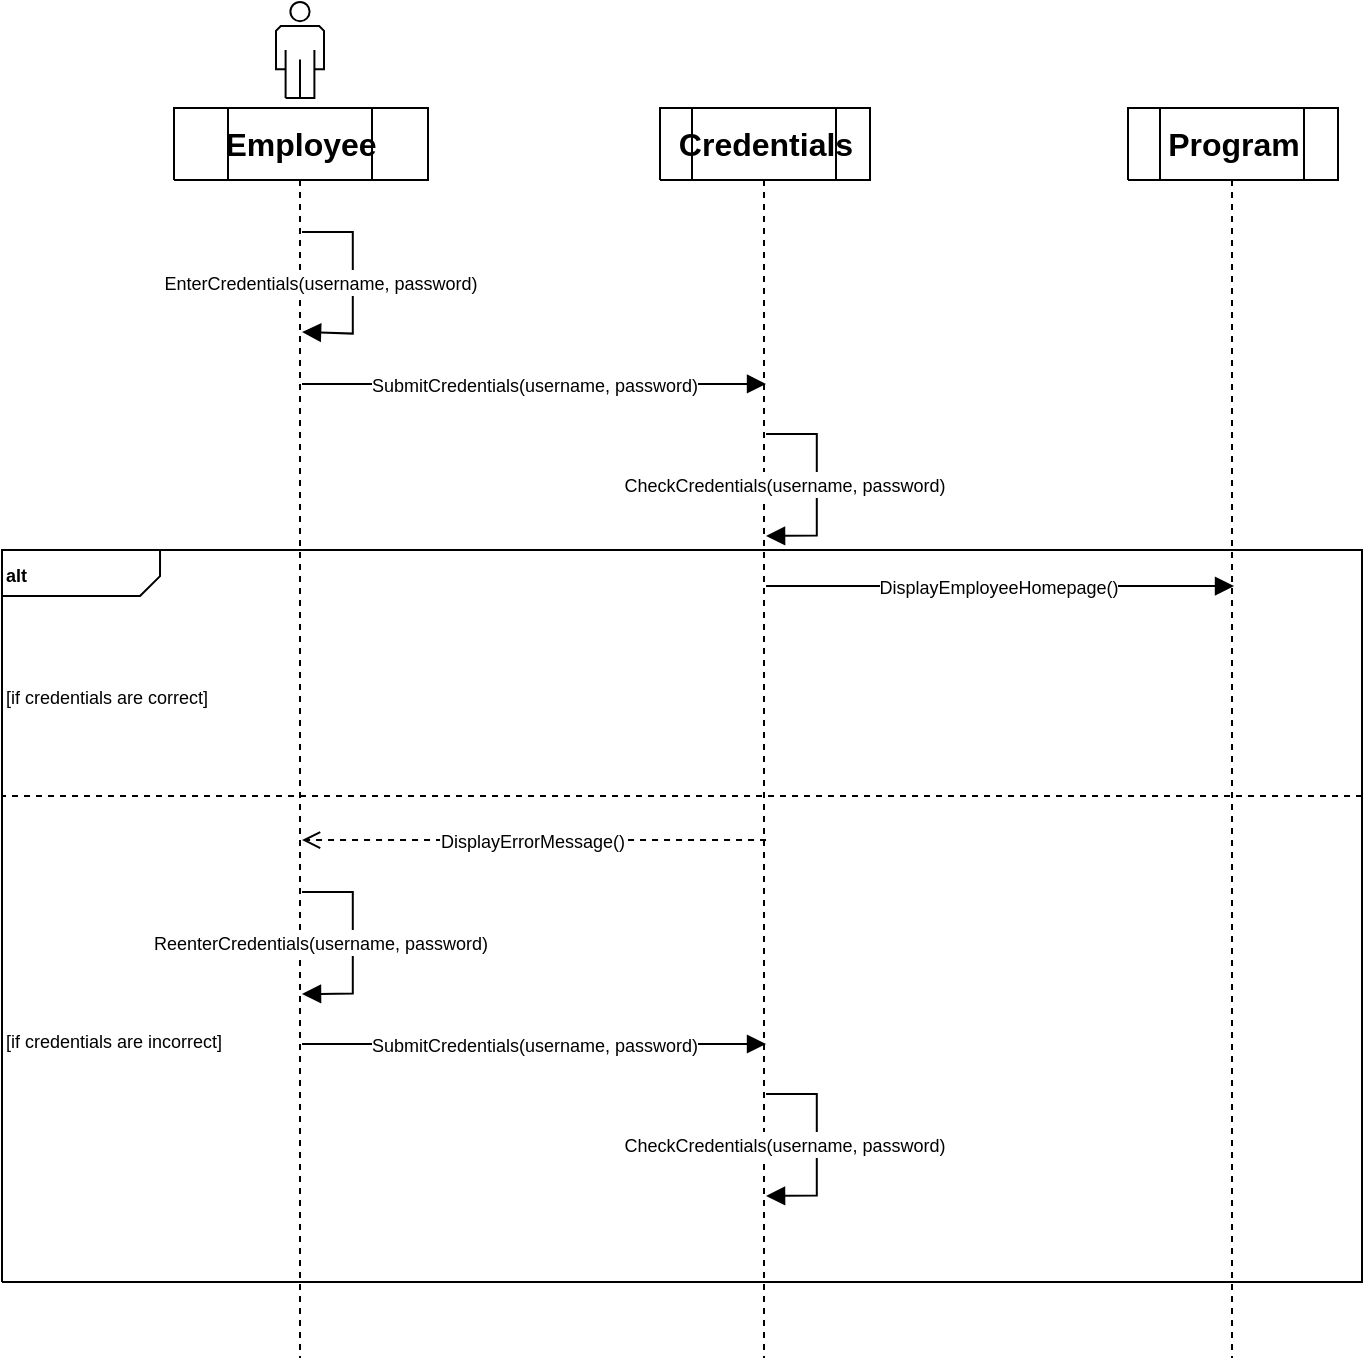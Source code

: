 <mxfile version="13.10.0" type="github" pages="9">
  <diagram name="Employee Log In" id="Employee_Log_In">
    <mxGraphModel dx="1554" dy="771" grid="1" gridSize="10" guides="1" tooltips="1" connect="1" arrows="1" fold="1" page="1" pageScale="1" pageWidth="1080" pageHeight="1240" math="0" shadow="0" extFonts="Permanent Marker^https://fonts.googleapis.com/css?family=Permanent+Marker">
      <root>
        <mxCell id="0" />
        <mxCell id="1" value="Connector" parent="0" />
        <mxCell id="2" style="vsdxID=1;fillColor=#FFFFFF;gradientColor=none;shape=stencil(nZBLDoAgDERP0z3SIyjew0SURgSD+Lu9kMZoXLhwN9O+tukAlrNpJg1SzDH4QW/URgNYgZTkjA4UkwJUgGXng+6DX1zLfmoymdXo17xh5zmRJ6Q42BWCfc2oJfdAr+Yv+AP9Cb7OJ3H/2JG1HNGz/84klThPVCc=);labelBackgroundColor=none;rounded=0;html=1;whiteSpace=wrap;" parent="1" vertex="1">
          <mxGeometry x="112" y="78" width="127" height="36" as="geometry" />
        </mxCell>
        <mxCell id="3" style="vsdxID=2;fillColor=#FFFFFF;gradientColor=none;shape=stencil(nZBLDoAgDERP0z3SIyjew0SURgSD+Lu9kMZoXLhwN9O+tukAlrNpJg1SzDH4QW/URgNYgZTkjA4UkwJUgGXng+6DX1zLfmoymdXo17xh5zmRJ6Q42BWCfc2oJfdAr+Yv+AP9Cb7OJ3H/2JG1HNGz/84klThPVCc=);labelBackgroundColor=none;rounded=0;html=1;whiteSpace=wrap;" parent="2" vertex="1">
          <mxGeometry x="27" width="72" height="36" as="geometry" />
        </mxCell>
        <mxCell id="4" style="vsdxID=3;fillColor=#FFFFFF;gradientColor=none;shape=stencil(tZTNDoIwDICfZkeSsQXFM+J7LDJgcTJSpuDbu6USgQhBord2/dr1LyU8aUpRS8JoY8FcZKsyWxJ+JIypqpSgrJMITwlPcgOyAHOrMtRr4UkvXc3dR+jQj1HvwugD1ZCifkJWq2qejdaj+wV0K8kXyHCMsmgePaxH++asy2B9XfFmdGkE8ReTjbazux+FXV7E8dLyKTtEBZydCSabAH3HUO1GrZ4Eol0gOtUEYKywylSj7dMCChm4T4Jci+Llh6amlbIePG9O63N9f0nLCe/TkCut8bIM7dNT4p7wDPH0CQ==);labelBackgroundColor=none;rounded=0;html=1;whiteSpace=wrap;" parent="2" vertex="1">
          <mxGeometry x="51" y="-53" width="24" height="48" as="geometry" />
        </mxCell>
        <mxCell id="5" style="vsdxID=5;edgeStyle=none;dashed=1;startArrow=none;endArrow=none;startSize=5;endSize=5;spacingTop=0;spacingBottom=0;spacingLeft=0;spacingRight=0;verticalAlign=middle;html=1;labelBackgroundColor=#ffffff;rounded=0;" parent="2" edge="1">
          <mxGeometry relative="1" as="geometry">
            <Array as="points" />
            <mxPoint x="63" y="36" as="sourcePoint" />
            <mxPoint x="63" y="625" as="targetPoint" />
          </mxGeometry>
        </mxCell>
        <mxCell id="6" value="&lt;font style=&quot;font-size:16px;font-family:Arial;color:#000000;direction:ltr;letter-spacing:0px;line-height:120%;opacity:1&quot;&gt;&lt;b&gt;Employee&lt;br/&gt;&lt;/b&gt;&lt;/font&gt;" style="text;vsdxID=1;fillColor=none;gradientColor=none;labelBackgroundColor=none;rounded=0;html=1;whiteSpace=wrap;verticalAlign=middle;align=center;strokeColor=none;;html=1;" parent="2" vertex="1">
          <mxGeometry width="127.2" height="36" as="geometry" />
        </mxCell>
        <mxCell id="7" style="vsdxID=11;fillColor=#FFFFFF;gradientColor=none;shape=stencil(nZBLDoAgDERP0z3SIyjew0SURgSD+Lu9kMZoXLhwN9O+tukAlrNpJg1SzDH4QW/URgNYgZTkjA4UkwJUgGXng+6DX1zLfmoymdXo17xh5zmRJ6Q42BWCfc2oJfdAr+Yv+AP9Cb7OJ3H/2JG1HNGz/84klThPVCc=);labelBackgroundColor=none;rounded=0;html=1;whiteSpace=wrap;" parent="1" vertex="1">
          <mxGeometry x="355" y="78" width="105" height="36" as="geometry" />
        </mxCell>
        <mxCell id="8" style="vsdxID=12;fillColor=#FFFFFF;gradientColor=none;shape=stencil(nZBLDoAgDERP0z3SIyjew0SURgSD+Lu9kMZoXLhwN9O+tukAlrNpJg1SzDH4QW/URgNYgZTkjA4UkwJUgGXng+6DX1zLfmoymdXo17xh5zmRJ6Q42BWCfc2oJfdAr+Yv+AP9Cb7OJ3H/2JG1HNGz/84klThPVCc=);labelBackgroundColor=none;rounded=0;html=1;whiteSpace=wrap;" parent="7" vertex="1">
          <mxGeometry x="16" width="72" height="36" as="geometry" />
        </mxCell>
        <mxCell id="9" style="vsdxID=13;fillColor=#FFFFFF;gradientColor=none;shape=stencil(1VFBDsIgEHwNRxKE+IJa/7GxSyFiaRa07e+FLImtB+/eZnZmdgkjTJcczCi0SpniHRc/ZCfMRWjtJ4fkc0HC9MJ0NhKOFJ/TwHyG6qzoEV91w8q5s6oRrTamJ8X8yl6gW9GoeZuVtgP9vUitElafJMUM2cfpEA1AI8pyRNoAYwuylBbEeTf+h2cV8Plm60Pglvb6dy1lxJWa/g0=);labelBackgroundColor=none;rounded=0;html=1;whiteSpace=wrap;" parent="7" vertex="1">
          <mxGeometry x="40" y="-5" width="24" height="1" as="geometry" />
        </mxCell>
        <mxCell id="10" style="vsdxID=15;edgeStyle=none;dashed=1;startArrow=none;endArrow=none;startSize=5;endSize=5;spacingTop=0;spacingBottom=0;spacingLeft=0;spacingRight=0;verticalAlign=middle;html=1;labelBackgroundColor=#ffffff;rounded=0;" parent="7" edge="1">
          <mxGeometry relative="1" as="geometry">
            <Array as="points" />
            <mxPoint x="52" y="36" as="sourcePoint" />
            <mxPoint x="52" y="625" as="targetPoint" />
          </mxGeometry>
        </mxCell>
        <mxCell id="11" value="&lt;font style=&quot;font-size:16px;font-family:Arial;color:#000000;direction:ltr;letter-spacing:0px;line-height:120%;opacity:1&quot;&gt;&lt;b&gt;Credentials&lt;br/&gt;&lt;/b&gt;&lt;/font&gt;" style="text;vsdxID=11;fillColor=none;gradientColor=none;labelBackgroundColor=none;rounded=0;html=1;whiteSpace=wrap;verticalAlign=middle;align=center;strokeColor=none;;html=1;" parent="7" vertex="1">
          <mxGeometry width="105.9" height="36" as="geometry" />
        </mxCell>
        <mxCell id="12" style="vsdxID=16;fillColor=#FFFFFF;gradientColor=none;shape=stencil(nZBLDoAgDERP0z3SIyjew0SURgSD+Lu9kMZoXLhwN9O+tukAlrNpJg1SzDH4QW/URgNYgZTkjA4UkwJUgGXng+6DX1zLfmoymdXo17xh5zmRJ6Q42BWCfc2oJfdAr+Yv+AP9Cb7OJ3H/2JG1HNGz/84klThPVCc=);labelBackgroundColor=none;rounded=0;html=1;whiteSpace=wrap;" parent="1" vertex="1">
          <mxGeometry x="589" y="78" width="105" height="36" as="geometry" />
        </mxCell>
        <mxCell id="13" style="vsdxID=17;fillColor=#FFFFFF;gradientColor=none;shape=stencil(nZBLDoAgDERP0z3SIyjew0SURgSD+Lu9kMZoXLhwN9O+tukAlrNpJg1SzDH4QW/URgNYgZTkjA4UkwJUgGXng+6DX1zLfmoymdXo17xh5zmRJ6Q42BWCfc2oJfdAr+Yv+AP9Cb7OJ3H/2JG1HNGz/84klThPVCc=);labelBackgroundColor=none;rounded=0;html=1;whiteSpace=wrap;" parent="12" vertex="1">
          <mxGeometry x="16" width="72" height="36" as="geometry" />
        </mxCell>
        <mxCell id="14" style="vsdxID=18;fillColor=#FFFFFF;gradientColor=none;shape=stencil(1VFBDsIgEHwNRxKE+IJa/7GxSyFiaRa07e+FLImtB+/eZnZmdgkjTJcczCi0SpniHRc/ZCfMRWjtJ4fkc0HC9MJ0NhKOFJ/TwHyG6qzoEV91w8q5s6oRrTamJ8X8yl6gW9GoeZuVtgP9vUitElafJMUM2cfpEA1AI8pyRNoAYwuylBbEeTf+h2cV8Plm60Pglvb6dy1lxJWa/g0=);labelBackgroundColor=none;rounded=0;html=1;whiteSpace=wrap;" parent="12" vertex="1">
          <mxGeometry x="40" y="-5" width="24" height="1" as="geometry" />
        </mxCell>
        <mxCell id="15" style="vsdxID=20;edgeStyle=none;dashed=1;startArrow=none;endArrow=none;startSize=5;endSize=5;spacingTop=0;spacingBottom=0;spacingLeft=0;spacingRight=0;verticalAlign=middle;html=1;labelBackgroundColor=#ffffff;rounded=0;" parent="12" edge="1">
          <mxGeometry relative="1" as="geometry">
            <Array as="points" />
            <mxPoint x="52" y="36" as="sourcePoint" />
            <mxPoint x="52" y="625" as="targetPoint" />
          </mxGeometry>
        </mxCell>
        <mxCell id="16" value="&lt;font style=&quot;font-size:16px;font-family:Arial;color:#000000;direction:ltr;letter-spacing:0px;line-height:120%;opacity:1&quot;&gt;&lt;b&gt;Program&lt;br/&gt;&lt;/b&gt;&lt;/font&gt;" style="text;vsdxID=16;fillColor=none;gradientColor=none;labelBackgroundColor=none;rounded=0;html=1;whiteSpace=wrap;verticalAlign=middle;align=center;strokeColor=none;;html=1;" parent="12" vertex="1">
          <mxGeometry width="105.9" height="36" as="geometry" />
        </mxCell>
        <mxCell id="17" style="vsdxID=26;fillColor=#FFFFFF;gradientColor=none;fillOpacity=0;shape=stencil(nZBLDoAgDERP0z3SIyjew0SURgSD+Lu9kMZoXLhwN9O+tukAlrNpJg1SzDH4QW/URgNYgZTkjA4UkwJUgGXng+6DX1zLfmoymdXo17xh5zmRJ6Q42BWCfc2oJfdAr+Yv+AP9Cb7OJ3H/2JG1HNGz/84klThPVCc=);labelBackgroundColor=none;rounded=0;html=1;whiteSpace=wrap;" parent="1" vertex="1">
          <mxGeometry x="26" y="299" width="680" height="366" as="geometry" />
        </mxCell>
        <mxCell id="18" value="&lt;p style=&quot;align:left;margin-left:0;margin-right:0;margin-top:0px;margin-bottom:0px;text-indent:0;valign:middle;direction:ltr;&quot;&gt;&lt;font style=&quot;font-size:9px;font-family:Arial;color:#000000;direction:ltr;letter-spacing:0px;line-height:120%;opacity:1&quot;&gt;&lt;b&gt;alt&lt;br/&gt;&lt;/b&gt;&lt;/font&gt;&lt;/p&gt;" style="verticalAlign=middle;align=left;vsdxID=27;fillColor=#ffffff;gradientColor=none;shape=stencil(nZFLDsIwDERP423k2GrFvpR7VGpKIkJSpeF3exJ5QekCqexm7GfLGgN3ix1mA4RLTvFiHm7MFvgIRC5Yk1wuCrgH7qaYzDnFWxjFz0Mlq7rGe93wlDmsE4QvcRrFnwT1LqxQjUo3O3CtWvrCm1Yd9vA/luN/4ObgIj65TM57iXXd3+ZYSvID7t8=);labelBackgroundColor=none;rounded=0;html=1;whiteSpace=wrap;" parent="17" vertex="1">
          <mxGeometry width="680" height="23" as="geometry" />
        </mxCell>
        <mxCell id="19" value="&lt;font style=&quot;font-size:9px;font-family:Arial;color:#000000;direction:ltr;letter-spacing:0px;line-height:120%;opacity:1&quot;&gt;[if credentials are incorrect]&lt;br/&gt;&lt;/font&gt;" style="verticalAlign=middle;align=left;vsdxID=28;fillColor=none;gradientColor=none;shape=stencil(nVBbDsIgEDzN/iN7BKz3aALIRgoE8HV7IRvT2igf/s3szL4GUBU3JwNSlJrjxdxJVwd4BCkpOJOpNgQ4ASobsznneA2aeZq7s6Ml3vqEB/eJ3iHFk9lBMD99s77Fv8wfVk/h5wmDmcP1Daw/WvKeI9rq+0xaifPE6QU=);dashed=1;labelBackgroundColor=none;rounded=0;html=1;whiteSpace=wrap;" parent="1" vertex="1">
          <mxGeometry x="26" y="422" width="680" height="243" as="geometry" />
        </mxCell>
        <mxCell id="20" value="&lt;font style=&quot;font-size:9px;font-family:Arial;color:#000000;direction:ltr;letter-spacing:0px;line-height:120%;opacity:1&quot;&gt;[if credentials are correct]&lt;br/&gt;&lt;/font&gt;" style="verticalAlign=middle;align=left;vsdxID=29;fillColor=none;gradientColor=none;dashed=1;labelBackgroundColor=none;rounded=0;html=1;strokeColor=none;whiteSpace=wrap;" parent="1" vertex="1">
          <mxGeometry x="26" y="322" width="680" height="100" as="geometry" />
        </mxCell>
        <mxCell id="21" value="&lt;font style=&quot;font-size:9px;font-family:Arial;color:#000000;direction:ltr;letter-spacing:0px;line-height:120%;opacity:1&quot;&gt;EnterCredentials(username, password)&lt;br/&gt;&lt;/font&gt;" style="vsdxID=36;edgeStyle=none;startArrow=none;endArrow=block;startSize=2;endSize=7;spacingTop=0;spacingBottom=0;spacingLeft=0;spacingRight=0;verticalAlign=middle;html=1;labelBackgroundColor=#ffffff;rounded=0;align=center;exitX=0.504;exitY=1.722;exitDx=0;exitDy=0;exitPerimeter=0;entryX=0.504;entryY=3.111;entryDx=0;entryDy=0;entryPerimeter=0;" parent="1" source="2" target="2" edge="1">
          <mxGeometry relative="1" as="geometry">
            <mxPoint x="-16" y="-1" as="offset" />
            <Array as="points">
              <mxPoint x="201.4" y="140" />
              <mxPoint x="201.4" y="190.8" />
            </Array>
          </mxGeometry>
        </mxCell>
        <mxCell id="22" value="&lt;font style=&quot;font-size:9px;font-family:Arial;color:#000000;direction:ltr;letter-spacing:0px;line-height:120%;opacity:1&quot;&gt;ReenterCredentials(username, password)&lt;br/&gt;&lt;/font&gt;" style="vsdxID=35;edgeStyle=none;startArrow=none;endArrow=block;startSize=2;endSize=7;spacingTop=0;spacingBottom=0;spacingLeft=0;spacingRight=0;verticalAlign=middle;html=1;labelBackgroundColor=#ffffff;rounded=0;align=center;exitX=0.504;exitY=10.889;exitDx=0;exitDy=0;exitPerimeter=0;entryX=0.504;entryY=12.306;entryDx=0;entryDy=0;entryPerimeter=0;" parent="1" source="2" target="2" edge="1">
          <mxGeometry relative="1" as="geometry">
            <mxPoint x="-16" y="-1" as="offset" />
            <Array as="points">
              <mxPoint x="201.4" y="470" />
              <mxPoint x="201.4" y="520.8" />
            </Array>
          </mxGeometry>
        </mxCell>
        <mxCell id="23" value="&lt;font style=&quot;font-size:9px;font-family:Arial;color:#000000;direction:ltr;letter-spacing:0px;line-height:120%;opacity:1&quot;&gt;CheckCredentials(username, password)&lt;br/&gt;&lt;/font&gt;" style="vsdxID=34;edgeStyle=none;startArrow=none;endArrow=block;startSize=2;endSize=7;spacingTop=0;spacingBottom=0;spacingLeft=0;spacingRight=0;verticalAlign=middle;html=1;labelBackgroundColor=#ffffff;rounded=0;align=center;exitX=0.505;exitY=13.694;exitDx=0;exitDy=0;exitPerimeter=0;entryX=0.505;entryY=15.111;entryDx=0;entryDy=0;entryPerimeter=0;" parent="1" source="7" target="7" edge="1">
          <mxGeometry relative="1" as="geometry">
            <mxPoint x="-16" y="-1" as="offset" />
            <Array as="points">
              <mxPoint x="433.4" y="571" />
              <mxPoint x="433.4" y="621.8" />
            </Array>
          </mxGeometry>
        </mxCell>
        <mxCell id="24" value="&lt;font style=&quot;font-size:9px;font-family:Arial;color:#000000;direction:ltr;letter-spacing:0px;line-height:120%;opacity:1&quot;&gt;SubmitCredentials(username, password)&lt;br/&gt;&lt;/font&gt;" style="vsdxID=33;edgeStyle=none;startArrow=none;endArrow=block;startSize=2;endSize=7;spacingTop=0;spacingBottom=0;spacingLeft=0;spacingRight=0;verticalAlign=middle;html=1;labelBackgroundColor=#ffffff;rounded=0;align=center;exitX=0.504;exitY=13;exitDx=0;exitDy=0;exitPerimeter=0;entryX=0.505;entryY=13;entryDx=0;entryDy=0;entryPerimeter=0;" parent="1" source="2" target="7" edge="1">
          <mxGeometry relative="1" as="geometry">
            <mxPoint as="offset" />
            <Array as="points" />
          </mxGeometry>
        </mxCell>
        <mxCell id="25" value="&lt;font style=&quot;font-size:9px;font-family:Arial;color:#000000;direction:ltr;letter-spacing:0px;line-height:120%;opacity:1&quot;&gt;SubmitCredentials(username, password)&lt;br/&gt;&lt;/font&gt;" style="vsdxID=21;edgeStyle=none;startArrow=none;endArrow=block;startSize=2;endSize=7;spacingTop=0;spacingBottom=0;spacingLeft=0;spacingRight=0;verticalAlign=middle;html=1;labelBackgroundColor=#ffffff;rounded=0;align=center;exitX=0.504;exitY=3.833;exitDx=0;exitDy=0;exitPerimeter=0;entryX=0.505;entryY=3.833;entryDx=0;entryDy=0;entryPerimeter=0;" parent="1" source="2" target="7" edge="1">
          <mxGeometry relative="1" as="geometry">
            <mxPoint as="offset" />
            <Array as="points" />
          </mxGeometry>
        </mxCell>
        <mxCell id="26" value="&lt;font style=&quot;font-size:9px;font-family:Arial;color:#000000;direction:ltr;letter-spacing:0px;line-height:120%;opacity:1&quot;&gt;CheckCredentials(username, password)&lt;br/&gt;&lt;/font&gt;" style="vsdxID=22;edgeStyle=none;startArrow=none;endArrow=block;startSize=2;endSize=7;spacingTop=0;spacingBottom=0;spacingLeft=0;spacingRight=0;verticalAlign=middle;html=1;labelBackgroundColor=#ffffff;rounded=0;align=center;exitX=0.505;exitY=4.528;exitDx=0;exitDy=0;exitPerimeter=0;entryX=0.505;entryY=5.944;entryDx=0;entryDy=0;entryPerimeter=0;" parent="1" source="7" target="7" edge="1">
          <mxGeometry relative="1" as="geometry">
            <mxPoint x="-16" y="-1" as="offset" />
            <Array as="points">
              <mxPoint x="433.4" y="241" />
              <mxPoint x="433.4" y="291.8" />
            </Array>
          </mxGeometry>
        </mxCell>
        <mxCell id="27" value="&lt;font style=&quot;font-size:9px;font-family:Arial;color:#000000;direction:ltr;letter-spacing:0px;line-height:120%;opacity:1&quot;&gt;DisplayEmployeeHomepage()&lt;br/&gt;&lt;/font&gt;" style="vsdxID=30;edgeStyle=none;startArrow=none;endArrow=block;startSize=2;endSize=7;spacingTop=0;spacingBottom=0;spacingLeft=0;spacingRight=0;verticalAlign=middle;html=1;labelBackgroundColor=#ffffff;rounded=0;align=center;exitX=0.505;exitY=6.639;exitDx=0;exitDy=0;exitPerimeter=0;entryX=0.505;entryY=6.639;entryDx=0;entryDy=0;entryPerimeter=0;" parent="1" source="7" target="12" edge="1">
          <mxGeometry relative="1" as="geometry">
            <mxPoint x="-1" as="offset" />
            <Array as="points" />
          </mxGeometry>
        </mxCell>
        <mxCell id="28" value="&lt;font style=&quot;font-size:9px;font-family:Arial;color:#000000;direction:ltr;letter-spacing:0px;line-height:120%;opacity:1&quot;&gt;DisplayErrorMessage()&lt;br/&gt;&lt;/font&gt;" style="vsdxID=32;edgeStyle=none;dashed=1;startArrow=none;endArrow=open;startSize=2;endSize=7;spacingTop=0;spacingBottom=0;spacingLeft=0;spacingRight=0;verticalAlign=middle;html=1;labelBackgroundColor=#ffffff;rounded=0;align=center;exitX=0.505;exitY=10.167;exitDx=0;exitDy=0;exitPerimeter=0;entryX=0.504;entryY=10.167;entryDx=0;entryDy=0;entryPerimeter=0;" parent="1" source="7" target="2" edge="1">
          <mxGeometry relative="1" as="geometry">
            <mxPoint x="-1" as="offset" />
            <Array as="points" />
          </mxGeometry>
        </mxCell>
      </root>
    </mxGraphModel>
  </diagram>
  <diagram name="Administrator Log In" id="Administrator_Log_In">
    <mxGraphModel dx="1554" dy="771" grid="1" gridSize="10" guides="1" tooltips="1" connect="1" arrows="1" fold="1" page="1" pageScale="1" pageWidth="1080" pageHeight="1240" math="0" shadow="0">
      <root>
        <mxCell id="0" />
        <mxCell id="1" value="Connector" parent="0" />
        <mxCell id="2" style="vsdxID=1;fillColor=#FFFFFF;gradientColor=none;shape=stencil(nZBLDoAgDERP0z3SIyjew0SURgSD+Lu9kMZoXLhwN9O+tukAlrNpJg1SzDH4QW/URgNYgZTkjA4UkwJUgGXng+6DX1zLfmoymdXo17xh5zmRJ6Q42BWCfc2oJfdAr+Yv+AP9Cb7OJ3H/2JG1HNGz/84klThPVCc=);labelBackgroundColor=none;rounded=0;html=1;whiteSpace=wrap;" parent="1" vertex="1">
          <mxGeometry x="112" y="78" width="127" height="36" as="geometry" />
        </mxCell>
        <mxCell id="3" style="vsdxID=2;fillColor=#FFFFFF;gradientColor=none;shape=stencil(nZBLDoAgDERP0z3SIyjew0SURgSD+Lu9kMZoXLhwN9O+tukAlrNpJg1SzDH4QW/URgNYgZTkjA4UkwJUgGXng+6DX1zLfmoymdXo17xh5zmRJ6Q42BWCfc2oJfdAr+Yv+AP9Cb7OJ3H/2JG1HNGz/84klThPVCc=);labelBackgroundColor=none;rounded=0;html=1;whiteSpace=wrap;" parent="2" vertex="1">
          <mxGeometry x="27" width="72" height="36" as="geometry" />
        </mxCell>
        <mxCell id="4" style="vsdxID=3;fillColor=#FFFFFF;gradientColor=none;shape=stencil(tZTNDoIwDICfZkeSsQXFM+J7LDJgcTJSpuDbu6USgQhBord2/dr1LyU8aUpRS8JoY8FcZKsyWxJ+JIypqpSgrJMITwlPcgOyAHOrMtRr4UkvXc3dR+jQj1HvwugD1ZCifkJWq2qejdaj+wV0K8kXyHCMsmgePaxH++asy2B9XfFmdGkE8ReTjbazux+FXV7E8dLyKTtEBZydCSabAH3HUO1GrZ4Eol0gOtUEYKywylSj7dMCChm4T4Jci+Llh6amlbIePG9O63N9f0nLCe/TkCut8bIM7dNT4p7wDPH0CQ==);labelBackgroundColor=none;rounded=0;html=1;whiteSpace=wrap;" parent="2" vertex="1">
          <mxGeometry x="51" y="-53" width="24" height="48" as="geometry" />
        </mxCell>
        <mxCell id="5" style="vsdxID=5;edgeStyle=none;dashed=1;startArrow=none;endArrow=none;startSize=5;endSize=5;spacingTop=0;spacingBottom=0;spacingLeft=0;spacingRight=0;verticalAlign=middle;html=1;labelBackgroundColor=#ffffff;rounded=0;" parent="2" edge="1">
          <mxGeometry relative="1" as="geometry">
            <Array as="points" />
            <mxPoint x="63" y="36" as="sourcePoint" />
            <mxPoint x="63" y="625" as="targetPoint" />
          </mxGeometry>
        </mxCell>
        <mxCell id="6" value="&lt;font style=&quot;font-size:16px;font-family:Arial;color:#000000;direction:ltr;letter-spacing:0px;line-height:120%;opacity:1&quot;&gt;&lt;b&gt;Administrator&lt;br/&gt;&lt;/b&gt;&lt;/font&gt;" style="text;vsdxID=1;fillColor=none;gradientColor=none;labelBackgroundColor=none;rounded=0;html=1;whiteSpace=wrap;verticalAlign=middle;align=center;strokeColor=none;;html=1;" parent="2" vertex="1">
          <mxGeometry width="127.2" height="36" as="geometry" />
        </mxCell>
        <mxCell id="7" style="vsdxID=11;fillColor=#FFFFFF;gradientColor=none;shape=stencil(nZBLDoAgDERP0z3SIyjew0SURgSD+Lu9kMZoXLhwN9O+tukAlrNpJg1SzDH4QW/URgNYgZTkjA4UkwJUgGXng+6DX1zLfmoymdXo17xh5zmRJ6Q42BWCfc2oJfdAr+Yv+AP9Cb7OJ3H/2JG1HNGz/84klThPVCc=);labelBackgroundColor=none;rounded=0;html=1;whiteSpace=wrap;" parent="1" vertex="1">
          <mxGeometry x="355" y="78" width="105" height="36" as="geometry" />
        </mxCell>
        <mxCell id="8" style="vsdxID=12;fillColor=#FFFFFF;gradientColor=none;shape=stencil(nZBLDoAgDERP0z3SIyjew0SURgSD+Lu9kMZoXLhwN9O+tukAlrNpJg1SzDH4QW/URgNYgZTkjA4UkwJUgGXng+6DX1zLfmoymdXo17xh5zmRJ6Q42BWCfc2oJfdAr+Yv+AP9Cb7OJ3H/2JG1HNGz/84klThPVCc=);labelBackgroundColor=none;rounded=0;html=1;whiteSpace=wrap;" parent="7" vertex="1">
          <mxGeometry x="16" width="72" height="36" as="geometry" />
        </mxCell>
        <mxCell id="9" style="vsdxID=13;fillColor=#FFFFFF;gradientColor=none;shape=stencil(1VFBDsIgEHwNRxKE+IJa/7GxSyFiaRa07e+FLImtB+/eZnZmdgkjTJcczCi0SpniHRc/ZCfMRWjtJ4fkc0HC9MJ0NhKOFJ/TwHyG6qzoEV91w8q5s6oRrTamJ8X8yl6gW9GoeZuVtgP9vUitElafJMUM2cfpEA1AI8pyRNoAYwuylBbEeTf+h2cV8Plm60Pglvb6dy1lxJWa/g0=);labelBackgroundColor=none;rounded=0;html=1;whiteSpace=wrap;" parent="7" vertex="1">
          <mxGeometry x="40" y="-5" width="24" height="1" as="geometry" />
        </mxCell>
        <mxCell id="10" style="vsdxID=15;edgeStyle=none;dashed=1;startArrow=none;endArrow=none;startSize=5;endSize=5;spacingTop=0;spacingBottom=0;spacingLeft=0;spacingRight=0;verticalAlign=middle;html=1;labelBackgroundColor=#ffffff;rounded=0;" parent="7" edge="1">
          <mxGeometry relative="1" as="geometry">
            <Array as="points" />
            <mxPoint x="52" y="36" as="sourcePoint" />
            <mxPoint x="52" y="625" as="targetPoint" />
          </mxGeometry>
        </mxCell>
        <mxCell id="11" value="&lt;font style=&quot;font-size:16px;font-family:Arial;color:#000000;direction:ltr;letter-spacing:0px;line-height:120%;opacity:1&quot;&gt;&lt;b&gt;Credentials&lt;br/&gt;&lt;/b&gt;&lt;/font&gt;" style="text;vsdxID=11;fillColor=none;gradientColor=none;labelBackgroundColor=none;rounded=0;html=1;whiteSpace=wrap;verticalAlign=middle;align=center;strokeColor=none;;html=1;" parent="7" vertex="1">
          <mxGeometry width="105.9" height="36" as="geometry" />
        </mxCell>
        <mxCell id="12" style="vsdxID=16;fillColor=#FFFFFF;gradientColor=none;shape=stencil(nZBLDoAgDERP0z3SIyjew0SURgSD+Lu9kMZoXLhwN9O+tukAlrNpJg1SzDH4QW/URgNYgZTkjA4UkwJUgGXng+6DX1zLfmoymdXo17xh5zmRJ6Q42BWCfc2oJfdAr+Yv+AP9Cb7OJ3H/2JG1HNGz/84klThPVCc=);labelBackgroundColor=none;rounded=0;html=1;whiteSpace=wrap;" parent="1" vertex="1">
          <mxGeometry x="589" y="78" width="105" height="36" as="geometry" />
        </mxCell>
        <mxCell id="13" style="vsdxID=17;fillColor=#FFFFFF;gradientColor=none;shape=stencil(nZBLDoAgDERP0z3SIyjew0SURgSD+Lu9kMZoXLhwN9O+tukAlrNpJg1SzDH4QW/URgNYgZTkjA4UkwJUgGXng+6DX1zLfmoymdXo17xh5zmRJ6Q42BWCfc2oJfdAr+Yv+AP9Cb7OJ3H/2JG1HNGz/84klThPVCc=);labelBackgroundColor=none;rounded=0;html=1;whiteSpace=wrap;" parent="12" vertex="1">
          <mxGeometry x="16" width="72" height="36" as="geometry" />
        </mxCell>
        <mxCell id="14" style="vsdxID=18;fillColor=#FFFFFF;gradientColor=none;shape=stencil(1VFBDsIgEHwNRxKE+IJa/7GxSyFiaRa07e+FLImtB+/eZnZmdgkjTJcczCi0SpniHRc/ZCfMRWjtJ4fkc0HC9MJ0NhKOFJ/TwHyG6qzoEV91w8q5s6oRrTamJ8X8yl6gW9GoeZuVtgP9vUitElafJMUM2cfpEA1AI8pyRNoAYwuylBbEeTf+h2cV8Plm60Pglvb6dy1lxJWa/g0=);labelBackgroundColor=none;rounded=0;html=1;whiteSpace=wrap;" parent="12" vertex="1">
          <mxGeometry x="40" y="-5" width="24" height="1" as="geometry" />
        </mxCell>
        <mxCell id="15" style="vsdxID=20;edgeStyle=none;dashed=1;startArrow=none;endArrow=none;startSize=5;endSize=5;spacingTop=0;spacingBottom=0;spacingLeft=0;spacingRight=0;verticalAlign=middle;html=1;labelBackgroundColor=#ffffff;rounded=0;" parent="12" edge="1">
          <mxGeometry relative="1" as="geometry">
            <Array as="points" />
            <mxPoint x="52" y="36" as="sourcePoint" />
            <mxPoint x="52" y="625" as="targetPoint" />
          </mxGeometry>
        </mxCell>
        <mxCell id="16" value="&lt;font style=&quot;font-size:16px;font-family:Arial;color:#000000;direction:ltr;letter-spacing:0px;line-height:120%;opacity:1&quot;&gt;&lt;b&gt;Program&lt;br/&gt;&lt;/b&gt;&lt;/font&gt;" style="text;vsdxID=16;fillColor=none;gradientColor=none;labelBackgroundColor=none;rounded=0;html=1;whiteSpace=wrap;verticalAlign=middle;align=center;strokeColor=none;;html=1;" parent="12" vertex="1">
          <mxGeometry width="105.9" height="36" as="geometry" />
        </mxCell>
        <mxCell id="17" style="vsdxID=26;fillColor=#FFFFFF;gradientColor=none;fillOpacity=0;shape=stencil(nZBLDoAgDERP0z3SIyjew0SURgSD+Lu9kMZoXLhwN9O+tukAlrNpJg1SzDH4QW/URgNYgZTkjA4UkwJUgGXng+6DX1zLfmoymdXo17xh5zmRJ6Q42BWCfc2oJfdAr+Yv+AP9Cb7OJ3H/2JG1HNGz/84klThPVCc=);labelBackgroundColor=none;rounded=0;html=1;whiteSpace=wrap;" parent="1" vertex="1">
          <mxGeometry x="26" y="299" width="680" height="366" as="geometry" />
        </mxCell>
        <mxCell id="18" value="&lt;p style=&quot;align:left;margin-left:0;margin-right:0;margin-top:0px;margin-bottom:0px;text-indent:0;valign:middle;direction:ltr;&quot;&gt;&lt;font style=&quot;font-size:9px;font-family:Arial;color:#000000;direction:ltr;letter-spacing:0px;line-height:120%;opacity:1&quot;&gt;&lt;b&gt;alt&lt;br/&gt;&lt;/b&gt;&lt;/font&gt;&lt;/p&gt;" style="verticalAlign=middle;align=left;vsdxID=27;fillColor=#ffffff;gradientColor=none;shape=stencil(nZFLDsIwDERP423k2GrFvpR7VGpKIkJSpeF3exJ5QekCqexm7GfLGgN3ix1mA4RLTvFiHm7MFvgIRC5Yk1wuCrgH7qaYzDnFWxjFz0Mlq7rGe93wlDmsE4QvcRrFnwT1LqxQjUo3O3CtWvrCm1Yd9vA/luN/4ObgIj65TM57iXXd3+ZYSvID7t8=);labelBackgroundColor=none;rounded=0;html=1;whiteSpace=wrap;" parent="17" vertex="1">
          <mxGeometry width="680" height="23" as="geometry" />
        </mxCell>
        <mxCell id="19" value="&lt;font style=&quot;font-size:9px;font-family:Arial;color:#000000;direction:ltr;letter-spacing:0px;line-height:120%;opacity:1&quot;&gt;[if credentials are incorrect]&lt;br/&gt;&lt;/font&gt;" style="verticalAlign=middle;align=left;vsdxID=28;fillColor=none;gradientColor=none;shape=stencil(nVBbDsIgEDzN/iN7BKz3aALIRgoE8HV7IRvT2igf/s3szL4GUBU3JwNSlJrjxdxJVwd4BCkpOJOpNgQ4ASobsznneA2aeZq7s6Ml3vqEB/eJ3iHFk9lBMD99s77Fv8wfVk/h5wmDmcP1Daw/WvKeI9rq+0xaifPE6QU=);dashed=1;labelBackgroundColor=none;rounded=0;html=1;whiteSpace=wrap;" parent="1" vertex="1">
          <mxGeometry x="26" y="422" width="680" height="243" as="geometry" />
        </mxCell>
        <mxCell id="20" value="&lt;font style=&quot;font-size:9px;font-family:Arial;color:#000000;direction:ltr;letter-spacing:0px;line-height:120%;opacity:1&quot;&gt;[if credentials are correct]&lt;br/&gt;&lt;/font&gt;" style="verticalAlign=middle;align=left;vsdxID=29;fillColor=none;gradientColor=none;dashed=1;labelBackgroundColor=none;rounded=0;html=1;strokeColor=none;whiteSpace=wrap;" parent="1" vertex="1">
          <mxGeometry x="26" y="322" width="680" height="100" as="geometry" />
        </mxCell>
        <mxCell id="21" value="&lt;font style=&quot;font-size:9px;font-family:Arial;color:#000000;direction:ltr;letter-spacing:0px;line-height:120%;opacity:1&quot;&gt;EnterCredentials(username, password)&lt;br/&gt;&lt;/font&gt;" style="vsdxID=36;edgeStyle=none;startArrow=none;endArrow=block;startSize=2;endSize=7;spacingTop=0;spacingBottom=0;spacingLeft=0;spacingRight=0;verticalAlign=middle;html=1;labelBackgroundColor=#ffffff;rounded=0;align=center;exitX=0.504;exitY=1.722;exitDx=0;exitDy=0;exitPerimeter=0;entryX=0.504;entryY=3.111;entryDx=0;entryDy=0;entryPerimeter=0;" parent="1" source="2" target="2" edge="1">
          <mxGeometry relative="1" as="geometry">
            <mxPoint x="-16" y="-1" as="offset" />
            <Array as="points">
              <mxPoint x="201.4" y="140" />
              <mxPoint x="201.4" y="190.8" />
            </Array>
          </mxGeometry>
        </mxCell>
        <mxCell id="22" value="&lt;font style=&quot;font-size:9px;font-family:Arial;color:#000000;direction:ltr;letter-spacing:0px;line-height:120%;opacity:1&quot;&gt;ReenterCredentials(username, password)&lt;br/&gt;&lt;/font&gt;" style="vsdxID=35;edgeStyle=none;startArrow=none;endArrow=block;startSize=2;endSize=7;spacingTop=0;spacingBottom=0;spacingLeft=0;spacingRight=0;verticalAlign=middle;html=1;labelBackgroundColor=#ffffff;rounded=0;align=center;exitX=0.504;exitY=10.889;exitDx=0;exitDy=0;exitPerimeter=0;entryX=0.504;entryY=12.306;entryDx=0;entryDy=0;entryPerimeter=0;" parent="1" source="2" target="2" edge="1">
          <mxGeometry relative="1" as="geometry">
            <mxPoint x="-16" y="-1" as="offset" />
            <Array as="points">
              <mxPoint x="201.4" y="470" />
              <mxPoint x="201.4" y="520.8" />
            </Array>
          </mxGeometry>
        </mxCell>
        <mxCell id="23" value="&lt;font style=&quot;font-size:9px;font-family:Arial;color:#000000;direction:ltr;letter-spacing:0px;line-height:120%;opacity:1&quot;&gt;CheckCredentials(username, password)&lt;br/&gt;&lt;/font&gt;" style="vsdxID=34;edgeStyle=none;startArrow=none;endArrow=block;startSize=2;endSize=7;spacingTop=0;spacingBottom=0;spacingLeft=0;spacingRight=0;verticalAlign=middle;html=1;labelBackgroundColor=#ffffff;rounded=0;align=center;exitX=0.505;exitY=13.694;exitDx=0;exitDy=0;exitPerimeter=0;entryX=0.505;entryY=15.111;entryDx=0;entryDy=0;entryPerimeter=0;" parent="1" source="7" target="7" edge="1">
          <mxGeometry relative="1" as="geometry">
            <mxPoint x="-16" y="-1" as="offset" />
            <Array as="points">
              <mxPoint x="433.4" y="571" />
              <mxPoint x="433.4" y="621.8" />
            </Array>
          </mxGeometry>
        </mxCell>
        <mxCell id="24" value="&lt;font style=&quot;font-size:9px;font-family:Arial;color:#000000;direction:ltr;letter-spacing:0px;line-height:120%;opacity:1&quot;&gt;SubmitCredentials(username, password)&lt;br/&gt;&lt;/font&gt;" style="vsdxID=33;edgeStyle=none;startArrow=none;endArrow=block;startSize=2;endSize=7;spacingTop=0;spacingBottom=0;spacingLeft=0;spacingRight=0;verticalAlign=middle;html=1;labelBackgroundColor=#ffffff;rounded=0;align=center;exitX=0.504;exitY=13;exitDx=0;exitDy=0;exitPerimeter=0;entryX=0.505;entryY=13;entryDx=0;entryDy=0;entryPerimeter=0;" parent="1" source="2" target="7" edge="1">
          <mxGeometry relative="1" as="geometry">
            <mxPoint as="offset" />
            <Array as="points" />
          </mxGeometry>
        </mxCell>
        <mxCell id="25" value="&lt;font style=&quot;font-size:9px;font-family:Arial;color:#000000;direction:ltr;letter-spacing:0px;line-height:120%;opacity:1&quot;&gt;SubmitCredentials(username, password)&lt;br/&gt;&lt;/font&gt;" style="vsdxID=21;edgeStyle=none;startArrow=none;endArrow=block;startSize=2;endSize=7;spacingTop=0;spacingBottom=0;spacingLeft=0;spacingRight=0;verticalAlign=middle;html=1;labelBackgroundColor=#ffffff;rounded=0;align=center;exitX=0.504;exitY=3.833;exitDx=0;exitDy=0;exitPerimeter=0;entryX=0.505;entryY=3.833;entryDx=0;entryDy=0;entryPerimeter=0;" parent="1" source="2" target="7" edge="1">
          <mxGeometry relative="1" as="geometry">
            <mxPoint as="offset" />
            <Array as="points" />
          </mxGeometry>
        </mxCell>
        <mxCell id="26" value="&lt;font style=&quot;font-size:9px;font-family:Arial;color:#000000;direction:ltr;letter-spacing:0px;line-height:120%;opacity:1&quot;&gt;CheckCredentials(username, password)&lt;br/&gt;&lt;/font&gt;" style="vsdxID=22;edgeStyle=none;startArrow=none;endArrow=block;startSize=2;endSize=7;spacingTop=0;spacingBottom=0;spacingLeft=0;spacingRight=0;verticalAlign=middle;html=1;labelBackgroundColor=#ffffff;rounded=0;align=center;exitX=0.505;exitY=4.528;exitDx=0;exitDy=0;exitPerimeter=0;entryX=0.505;entryY=5.944;entryDx=0;entryDy=0;entryPerimeter=0;" parent="1" source="7" target="7" edge="1">
          <mxGeometry relative="1" as="geometry">
            <mxPoint x="-16" y="-1" as="offset" />
            <Array as="points">
              <mxPoint x="433.4" y="241" />
              <mxPoint x="433.4" y="291.8" />
            </Array>
          </mxGeometry>
        </mxCell>
        <mxCell id="27" value="&lt;font style=&quot;font-size:9px;font-family:Arial;color:#000000;direction:ltr;letter-spacing:0px;line-height:120%;opacity:1&quot;&gt;DisplayAdminHomepage()&lt;br/&gt;&lt;/font&gt;" style="vsdxID=30;edgeStyle=none;startArrow=none;endArrow=block;startSize=2;endSize=7;spacingTop=0;spacingBottom=0;spacingLeft=0;spacingRight=0;verticalAlign=middle;html=1;labelBackgroundColor=#ffffff;rounded=0;align=center;exitX=0.505;exitY=6.639;exitDx=0;exitDy=0;exitPerimeter=0;entryX=0.505;entryY=6.639;entryDx=0;entryDy=0;entryPerimeter=0;" parent="1" source="7" target="12" edge="1">
          <mxGeometry relative="1" as="geometry">
            <mxPoint x="-1" as="offset" />
            <Array as="points" />
          </mxGeometry>
        </mxCell>
        <mxCell id="28" value="&lt;font style=&quot;font-size:9px;font-family:Arial;color:#000000;direction:ltr;letter-spacing:0px;line-height:120%;opacity:1&quot;&gt;DisplayErrorMessage()&lt;br/&gt;&lt;/font&gt;" style="vsdxID=32;edgeStyle=none;dashed=1;startArrow=none;endArrow=open;startSize=2;endSize=7;spacingTop=0;spacingBottom=0;spacingLeft=0;spacingRight=0;verticalAlign=middle;html=1;labelBackgroundColor=#ffffff;rounded=0;align=center;exitX=0.505;exitY=10.167;exitDx=0;exitDy=0;exitPerimeter=0;entryX=0.504;entryY=10.167;entryDx=0;entryDy=0;entryPerimeter=0;" parent="1" source="7" target="2" edge="1">
          <mxGeometry relative="1" as="geometry">
            <mxPoint x="-1" as="offset" />
            <Array as="points" />
          </mxGeometry>
        </mxCell>
      </root>
    </mxGraphModel>
  </diagram>
  <diagram name="CV Feedback" id="CV_Feedback">
    <mxGraphModel dx="1554" dy="771" grid="1" gridSize="10" guides="1" tooltips="1" connect="1" arrows="1" fold="1" page="1" pageScale="1" pageWidth="1080" pageHeight="1240" math="0" shadow="0">
      <root>
        <mxCell id="0" />
        <mxCell id="1" value="Connector" parent="0" />
        <mxCell id="2" style="vsdxID=1;fillColor=#FFFFFF;gradientColor=none;shape=stencil(nZBLDoAgDERP0z3SIyjew0SURgSD+Lu9kMZoXLhwN9O+tukAlrNpJg1SzDH4QW/URgNYgZTkjA4UkwJUgGXng+6DX1zLfmoymdXo17xh5zmRJ6Q42BWCfc2oJfdAr+Yv+AP9Cb7OJ3H/2JG1HNGz/84klThPVCc=);labelBackgroundColor=none;rounded=0;html=1;whiteSpace=wrap;" parent="1" vertex="1">
          <mxGeometry x="268" y="78" width="127" height="36" as="geometry" />
        </mxCell>
        <mxCell id="3" style="vsdxID=2;fillColor=#FFFFFF;gradientColor=none;shape=stencil(nZBLDoAgDERP0z3SIyjew0SURgSD+Lu9kMZoXLhwN9O+tukAlrNpJg1SzDH4QW/URgNYgZTkjA4UkwJUgGXng+6DX1zLfmoymdXo17xh5zmRJ6Q42BWCfc2oJfdAr+Yv+AP9Cb7OJ3H/2JG1HNGz/84klThPVCc=);labelBackgroundColor=none;rounded=0;html=1;whiteSpace=wrap;" parent="2" vertex="1">
          <mxGeometry x="27" width="72" height="36" as="geometry" />
        </mxCell>
        <mxCell id="4" style="vsdxID=3;fillColor=#FFFFFF;gradientColor=none;shape=stencil(tZTNDoIwDICfZkeSsQXFM+J7LDJgcTJSpuDbu6USgQhBord2/dr1LyU8aUpRS8JoY8FcZKsyWxJ+JIypqpSgrJMITwlPcgOyAHOrMtRr4UkvXc3dR+jQj1HvwugD1ZCifkJWq2qejdaj+wV0K8kXyHCMsmgePaxH++asy2B9XfFmdGkE8ReTjbazux+FXV7E8dLyKTtEBZydCSabAH3HUO1GrZ4Eol0gOtUEYKywylSj7dMCChm4T4Jci+Llh6amlbIePG9O63N9f0nLCe/TkCut8bIM7dNT4p7wDPH0CQ==);labelBackgroundColor=none;rounded=0;html=1;whiteSpace=wrap;" parent="2" vertex="1">
          <mxGeometry x="51" y="-53" width="24" height="48" as="geometry" />
        </mxCell>
        <mxCell id="5" style="vsdxID=5;edgeStyle=none;dashed=1;startArrow=none;endArrow=none;startSize=5;endSize=5;spacingTop=0;spacingBottom=0;spacingLeft=0;spacingRight=0;verticalAlign=middle;html=1;labelBackgroundColor=#ffffff;rounded=0;" parent="2" edge="1">
          <mxGeometry relative="1" as="geometry">
            <Array as="points" />
            <mxPoint x="63" y="36" as="sourcePoint" />
            <mxPoint x="63" y="932" as="targetPoint" />
          </mxGeometry>
        </mxCell>
        <mxCell id="6" value="&lt;font style=&quot;font-size:16px;font-family:Arial;color:#000000;direction:ltr;letter-spacing:0px;line-height:120%;opacity:1&quot;&gt;&lt;b&gt;Employee&lt;br/&gt;&lt;/b&gt;&lt;/font&gt;" style="text;vsdxID=1;fillColor=none;gradientColor=none;labelBackgroundColor=none;rounded=0;html=1;whiteSpace=wrap;verticalAlign=middle;align=center;strokeColor=none;;html=1;" parent="2" vertex="1">
          <mxGeometry width="127.2" height="36" as="geometry" />
        </mxCell>
        <mxCell id="7" style="vsdxID=11;fillColor=#FFFFFF;gradientColor=none;shape=stencil(nZBLDoAgDERP0z3SIyjew0SURgSD+Lu9kMZoXLhwN9O+tukAlrNpJg1SzDH4QW/URgNYgZTkjA4UkwJUgGXng+6DX1zLfmoymdXo17xh5zmRJ6Q42BWCfc2oJfdAr+Yv+AP9Cb7OJ3H/2JG1HNGz/84klThPVCc=);labelBackgroundColor=none;rounded=0;html=1;whiteSpace=wrap;" parent="1" vertex="1">
          <mxGeometry x="511" y="78" width="105" height="36" as="geometry" />
        </mxCell>
        <mxCell id="8" style="vsdxID=12;fillColor=#FFFFFF;gradientColor=none;shape=stencil(nZBLDoAgDERP0z3SIyjew0SURgSD+Lu9kMZoXLhwN9O+tukAlrNpJg1SzDH4QW/URgNYgZTkjA4UkwJUgGXng+6DX1zLfmoymdXo17xh5zmRJ6Q42BWCfc2oJfdAr+Yv+AP9Cb7OJ3H/2JG1HNGz/84klThPVCc=);labelBackgroundColor=none;rounded=0;html=1;whiteSpace=wrap;" parent="7" vertex="1">
          <mxGeometry x="16" width="72" height="36" as="geometry" />
        </mxCell>
        <mxCell id="9" style="vsdxID=13;fillColor=#FFFFFF;gradientColor=none;shape=stencil(1VFBDsIgEHwNRxKE+IJa/7GxSyFiaRa07e+FLImtB+/eZnZmdgkjTJcczCi0SpniHRc/ZCfMRWjtJ4fkc0HC9MJ0NhKOFJ/TwHyG6qzoEV91w8q5s6oRrTamJ8X8yl6gW9GoeZuVtgP9vUitElafJMUM2cfpEA1AI8pyRNoAYwuylBbEeTf+h2cV8Plm60Pglvb6dy1lxJWa/g0=);labelBackgroundColor=none;rounded=0;html=1;whiteSpace=wrap;" parent="7" vertex="1">
          <mxGeometry x="40" y="-5" width="24" height="1" as="geometry" />
        </mxCell>
        <mxCell id="10" style="vsdxID=15;edgeStyle=none;dashed=1;startArrow=none;endArrow=none;startSize=5;endSize=5;spacingTop=0;spacingBottom=0;spacingLeft=0;spacingRight=0;verticalAlign=middle;html=1;labelBackgroundColor=#ffffff;rounded=0;" parent="7" edge="1">
          <mxGeometry relative="1" as="geometry">
            <Array as="points" />
            <mxPoint x="52" y="36" as="sourcePoint" />
            <mxPoint x="52" y="932" as="targetPoint" />
          </mxGeometry>
        </mxCell>
        <mxCell id="11" value="&lt;font style=&quot;font-size:16px;font-family:Arial;color:#000000;direction:ltr;letter-spacing:0px;line-height:120%;opacity:1&quot;&gt;&lt;b&gt;Template&lt;br/&gt;&lt;/b&gt;&lt;/font&gt;" style="text;vsdxID=11;fillColor=none;gradientColor=none;labelBackgroundColor=none;rounded=0;html=1;whiteSpace=wrap;verticalAlign=middle;align=center;strokeColor=none;;html=1;" parent="7" vertex="1">
          <mxGeometry width="105.9" height="36" as="geometry" />
        </mxCell>
        <mxCell id="12" style="vsdxID=16;fillColor=#FFFFFF;gradientColor=none;shape=stencil(nZBLDoAgDERP0z3SIyjew0SURgSD+Lu9kMZoXLhwN9O+tukAlrNpJg1SzDH4QW/URgNYgZTkjA4UkwJUgGXng+6DX1zLfmoymdXo17xh5zmRJ6Q42BWCfc2oJfdAr+Yv+AP9Cb7OJ3H/2JG1HNGz/84klThPVCc=);labelBackgroundColor=none;rounded=0;html=1;whiteSpace=wrap;" parent="1" vertex="1">
          <mxGeometry x="745" y="78" width="105" height="36" as="geometry" />
        </mxCell>
        <mxCell id="13" style="vsdxID=17;fillColor=#FFFFFF;gradientColor=none;shape=stencil(nZBLDoAgDERP0z3SIyjew0SURgSD+Lu9kMZoXLhwN9O+tukAlrNpJg1SzDH4QW/URgNYgZTkjA4UkwJUgGXng+6DX1zLfmoymdXo17xh5zmRJ6Q42BWCfc2oJfdAr+Yv+AP9Cb7OJ3H/2JG1HNGz/84klThPVCc=);labelBackgroundColor=none;rounded=0;html=1;whiteSpace=wrap;" parent="12" vertex="1">
          <mxGeometry x="16" width="72" height="36" as="geometry" />
        </mxCell>
        <mxCell id="14" style="vsdxID=18;fillColor=#FFFFFF;gradientColor=none;shape=stencil(1VFBDsIgEHwNRxKE+IJa/7GxSyFiaRa07e+FLImtB+/eZnZmdgkjTJcczCi0SpniHRc/ZCfMRWjtJ4fkc0HC9MJ0NhKOFJ/TwHyG6qzoEV91w8q5s6oRrTamJ8X8yl6gW9GoeZuVtgP9vUitElafJMUM2cfpEA1AI8pyRNoAYwuylBbEeTf+h2cV8Plm60Pglvb6dy1lxJWa/g0=);labelBackgroundColor=none;rounded=0;html=1;whiteSpace=wrap;" parent="12" vertex="1">
          <mxGeometry x="40" y="-5" width="24" height="1" as="geometry" />
        </mxCell>
        <mxCell id="15" style="vsdxID=20;edgeStyle=none;dashed=1;startArrow=none;endArrow=none;startSize=5;endSize=5;spacingTop=0;spacingBottom=0;spacingLeft=0;spacingRight=0;verticalAlign=middle;html=1;labelBackgroundColor=#ffffff;rounded=0;" parent="12" edge="1">
          <mxGeometry relative="1" as="geometry">
            <Array as="points" />
            <mxPoint x="52" y="36" as="sourcePoint" />
            <mxPoint x="52" y="933" as="targetPoint" />
          </mxGeometry>
        </mxCell>
        <mxCell id="16" value="&lt;font style=&quot;font-size:16px;font-family:Arial;color:#000000;direction:ltr;letter-spacing:0px;line-height:120%;opacity:1&quot;&gt;&lt;b&gt;Program&lt;br/&gt;&lt;/b&gt;&lt;/font&gt;" style="text;vsdxID=16;fillColor=none;gradientColor=none;labelBackgroundColor=none;rounded=0;html=1;whiteSpace=wrap;verticalAlign=middle;align=center;strokeColor=none;;html=1;" parent="12" vertex="1">
          <mxGeometry width="105.9" height="36" as="geometry" />
        </mxCell>
        <mxCell id="17" style="vsdxID=47;fillColor=#FFFFFF;gradientColor=none;shape=stencil(nZBLDoAgDERP0z3SIyjew0SURgSD+Lu9kMZoXLhwN9O+tukAlrNpJg1SzDH4QW/URgNYgZTkjA4UkwJUgGXng+6DX1zLfmoymdXo17xh5zmRJ6Q42BWCfc2oJfdAr+Yv+AP9Cb7OJ3H/2JG1HNGz/84klThPVCc=);labelBackgroundColor=none;rounded=0;html=1;whiteSpace=wrap;" parent="1" vertex="1">
          <mxGeometry x="25" y="78" width="127" height="36" as="geometry" />
        </mxCell>
        <mxCell id="18" style="vsdxID=48;fillColor=#FFFFFF;gradientColor=none;shape=stencil(nZBLDoAgDERP0z3SIyjew0SURgSD+Lu9kMZoXLhwN9O+tukAlrNpJg1SzDH4QW/URgNYgZTkjA4UkwJUgGXng+6DX1zLfmoymdXo17xh5zmRJ6Q42BWCfc2oJfdAr+Yv+AP9Cb7OJ3H/2JG1HNGz/84klThPVCc=);labelBackgroundColor=none;rounded=0;html=1;whiteSpace=wrap;" parent="17" vertex="1">
          <mxGeometry x="27" width="72" height="36" as="geometry" />
        </mxCell>
        <mxCell id="19" style="vsdxID=49;fillColor=#FFFFFF;gradientColor=none;shape=stencil(tZTNDoIwDICfZkeSsQXFM+J7LDJgcTJSpuDbu6USgQhBord2/dr1LyU8aUpRS8JoY8FcZKsyWxJ+JIypqpSgrJMITwlPcgOyAHOrMtRr4UkvXc3dR+jQj1HvwugD1ZCifkJWq2qejdaj+wV0K8kXyHCMsmgePaxH++asy2B9XfFmdGkE8ReTjbazux+FXV7E8dLyKTtEBZydCSabAH3HUO1GrZ4Eol0gOtUEYKywylSj7dMCChm4T4Jci+Llh6amlbIePG9O63N9f0nLCe/TkCut8bIM7dNT4p7wDPH0CQ==);labelBackgroundColor=none;rounded=0;html=1;whiteSpace=wrap;" parent="17" vertex="1">
          <mxGeometry x="51" y="-53" width="24" height="48" as="geometry" />
        </mxCell>
        <mxCell id="20" style="vsdxID=51;edgeStyle=none;dashed=1;startArrow=none;endArrow=none;startSize=5;endSize=5;spacingTop=0;spacingBottom=0;spacingLeft=0;spacingRight=0;verticalAlign=middle;html=1;labelBackgroundColor=#ffffff;rounded=0;" parent="17" edge="1">
          <mxGeometry relative="1" as="geometry">
            <Array as="points" />
            <mxPoint x="63" y="36" as="sourcePoint" />
            <mxPoint x="63" y="933" as="targetPoint" />
          </mxGeometry>
        </mxCell>
        <mxCell id="21" value="&lt;font style=&quot;font-size:16px;font-family:Arial;color:#000000;direction:ltr;letter-spacing:0px;line-height:120%;opacity:1&quot;&gt;&lt;b&gt;Applicant&lt;br/&gt;&lt;/b&gt;&lt;/font&gt;" style="text;vsdxID=47;fillColor=none;gradientColor=none;labelBackgroundColor=none;rounded=0;html=1;whiteSpace=wrap;verticalAlign=middle;align=center;strokeColor=none;;html=1;" parent="17" vertex="1">
          <mxGeometry width="127.2" height="36" as="geometry" />
        </mxCell>
        <mxCell id="22" value="&lt;font style=&quot;font-size:11px;font-family:Arial;color:#000000;direction:ltr;letter-spacing:0px;line-height:120%;opacity:1&quot;&gt;ReceiveEmail(cvpdf)&lt;br/&gt;&lt;/font&gt;" style="vsdxID=52;edgeStyle=none;dashed=1;startArrow=none;endArrow=open;startSize=2;endSize=7;spacingTop=0;spacingBottom=0;spacingLeft=0;spacingRight=0;verticalAlign=middle;html=1;labelBackgroundColor=#ffffff;rounded=0;align=center;exitX=0.505;exitY=24.278;exitDx=0;exitDy=0;exitPerimeter=0;entryX=0.504;entryY=24.278;entryDx=0;entryDy=0;entryPerimeter=0;" parent="1" source="7" target="17" edge="1">
          <mxGeometry relative="1" as="geometry">
            <mxPoint x="-1" as="offset" />
            <Array as="points" />
          </mxGeometry>
        </mxCell>
        <mxCell id="23" value="&lt;font style=&quot;font-size:11px;font-family:Arial;color:#000000;direction:ltr;letter-spacing:0px;line-height:120%;opacity:1&quot;&gt;SendPDFAsEmail(applicantemail)&lt;br/&gt;&lt;/font&gt;" style="vsdxID=45;edgeStyle=none;dashed=1;startArrow=none;endArrow=open;startSize=2;endSize=7;spacingTop=0;spacingBottom=0;spacingLeft=0;spacingRight=0;verticalAlign=middle;html=1;labelBackgroundColor=#ffffff;rounded=0;align=center;exitX=0.505;exitY=23.583;exitDx=0;exitDy=0;exitPerimeter=0;entryX=0.505;entryY=23.583;entryDx=0;entryDy=0;entryPerimeter=0;" parent="1" source="12" target="7" edge="1">
          <mxGeometry relative="1" as="geometry">
            <mxPoint as="offset" />
            <Array as="points" />
          </mxGeometry>
        </mxCell>
        <mxCell id="24" value="&lt;font style=&quot;font-size:11px;font-family:Arial;color:#000000;direction:ltr;letter-spacing:0px;line-height:120%;opacity:1&quot;&gt;CreatePDF()&lt;br/&gt;&lt;/font&gt;" style="vsdxID=44;edgeStyle=none;startArrow=none;endArrow=block;startSize=2;endSize=7;spacingTop=0;spacingBottom=0;spacingLeft=0;spacingRight=0;verticalAlign=middle;html=1;labelBackgroundColor=#ffffff;rounded=0;align=center;exitX=0.505;exitY=21.472;exitDx=0;exitDy=0;exitPerimeter=0;entryX=0.505;entryY=22.889;entryDx=0;entryDy=0;entryPerimeter=0;" parent="1" source="12" target="12" edge="1">
          <mxGeometry relative="1" as="geometry">
            <mxPoint x="-16" y="-1" as="offset" />
            <Array as="points">
              <mxPoint x="823.4" y="851" />
              <mxPoint x="823.4" y="901.8" />
            </Array>
          </mxGeometry>
        </mxCell>
        <mxCell id="25" value="&lt;font style=&quot;font-size:11px;font-family:Arial;color:#000000;direction:ltr;letter-spacing:0px;line-height:120%;opacity:1&quot;&gt;SendFeedbackData(cvfeedback)&lt;br/&gt;&lt;/font&gt;" style="vsdxID=43;edgeStyle=none;startArrow=none;endArrow=block;startSize=2;endSize=7;spacingTop=0;spacingBottom=0;spacingLeft=0;spacingRight=0;verticalAlign=middle;html=1;labelBackgroundColor=#ffffff;rounded=0;align=center;exitX=0.505;exitY=20.75;exitDx=0;exitDy=0;exitPerimeter=0;entryX=0.505;entryY=20.75;entryDx=0;entryDy=0;entryPerimeter=0;" parent="1" source="7" target="12" edge="1">
          <mxGeometry relative="1" as="geometry">
            <mxPoint x="-1" as="offset" />
            <Array as="points" />
          </mxGeometry>
        </mxCell>
        <mxCell id="26" value="&lt;font style=&quot;font-size:9px;font-family:Arial;color:#000000;direction:ltr;letter-spacing:0px;line-height:120%;opacity:1&quot;&gt;ClickCreatePDFButton(cvfeedback)&lt;br/&gt;&lt;/font&gt;" style="vsdxID=42;edgeStyle=none;startArrow=none;endArrow=block;startSize=2;endSize=7;spacingTop=0;spacingBottom=0;spacingLeft=0;spacingRight=0;verticalAlign=middle;html=1;labelBackgroundColor=#ffffff;rounded=0;align=center;exitX=0.504;exitY=20.056;exitDx=0;exitDy=0;exitPerimeter=0;entryX=0.505;entryY=20.056;entryDx=0;entryDy=0;entryPerimeter=0;" parent="1" source="2" target="7" edge="1">
          <mxGeometry relative="1" as="geometry">
            <mxPoint as="offset" />
            <Array as="points" />
          </mxGeometry>
        </mxCell>
        <mxCell id="27" value="&lt;font style=&quot;font-size:9px;font-family:Arial;color:#000000;direction:ltr;letter-spacing:0px;line-height:120%;opacity:1&quot;&gt;DisplayFurtherComments()&lt;br/&gt;&lt;/font&gt;" style="vsdxID=41;edgeStyle=none;dashed=1;startArrow=none;endArrow=open;startSize=2;endSize=7;spacingTop=0;spacingBottom=0;spacingLeft=0;spacingRight=0;verticalAlign=middle;html=1;labelBackgroundColor=#ffffff;rounded=0;align=center;exitX=0.505;exitY=19.361;exitDx=0;exitDy=0;exitPerimeter=0;entryX=0.504;entryY=19.361;entryDx=0;entryDy=0;entryPerimeter=0;" parent="1" source="7" target="2" edge="1">
          <mxGeometry relative="1" as="geometry">
            <mxPoint x="-1" as="offset" />
            <Array as="points" />
          </mxGeometry>
        </mxCell>
        <mxCell id="28" value="&lt;font style=&quot;font-size:9px;font-family:Arial;color:#000000;direction:ltr;letter-spacing:0px;line-height:120%;opacity:1&quot;&gt;SetComments()&lt;br/&gt;&lt;/font&gt;" style="vsdxID=40;edgeStyle=none;startArrow=none;endArrow=block;startSize=2;endSize=7;spacingTop=0;spacingBottom=0;spacingLeft=0;spacingRight=0;verticalAlign=middle;html=1;labelBackgroundColor=#ffffff;rounded=0;align=center;exitX=0.505;exitY=17.222;exitDx=0;exitDy=0;exitPerimeter=0;entryX=0.505;entryY=18.639;entryDx=0;entryDy=0;entryPerimeter=0;" parent="1" source="7" target="7" edge="1">
          <mxGeometry relative="1" as="geometry">
            <mxPoint x="-16" y="-1" as="offset" />
            <Array as="points">
              <mxPoint x="589.4" y="698" />
              <mxPoint x="589.4" y="748.8" />
            </Array>
          </mxGeometry>
        </mxCell>
        <mxCell id="29" value="&lt;font style=&quot;font-size:9px;font-family:Arial;color:#000000;direction:ltr;letter-spacing:0px;line-height:120%;opacity:1&quot;&gt;AddFurtherComments()&lt;br/&gt;&lt;/font&gt;" style="vsdxID=38;edgeStyle=none;startArrow=none;endArrow=block;startSize=2;endSize=7;spacingTop=0;spacingBottom=0;spacingLeft=0;spacingRight=0;verticalAlign=middle;html=1;labelBackgroundColor=#ffffff;rounded=0;align=center;exitX=0.504;exitY=16.528;exitDx=0;exitDy=0;exitPerimeter=0;entryX=0.505;entryY=16.528;entryDx=0;entryDy=0;entryPerimeter=0;" parent="1" source="2" target="7" edge="1">
          <mxGeometry relative="1" as="geometry">
            <mxPoint as="offset" />
            <Array as="points" />
          </mxGeometry>
        </mxCell>
        <mxCell id="31" parent="1" vertex="1">
          <mxGeometry x="564" y="619" as="geometry" />
        </mxCell>
        <mxCell id="35" parent="1" vertex="1">
          <mxGeometry x="564" y="492" as="geometry" />
        </mxCell>
        <mxCell id="38" value="&lt;font style=&quot;font-size:9px;font-family:Arial;color:#000000;direction:ltr;letter-spacing:0px;line-height:120%;opacity:1&quot;&gt;DisplaySelectedApplicant()&lt;br/&gt;&lt;/font&gt;" style="vsdxID=30;edgeStyle=none;dashed=1;startArrow=none;endArrow=open;startSize=2;endSize=7;spacingTop=0;spacingBottom=0;spacingLeft=0;spacingRight=0;verticalAlign=middle;html=1;labelBackgroundColor=#ffffff;rounded=0;align=center;exitX=0.505;exitY=8.778;exitDx=0;exitDy=0;exitPerimeter=0;entryX=0.504;entryY=8.778;entryDx=0;entryDy=0;entryPerimeter=0;" parent="1" source="7" target="2" edge="1">
          <mxGeometry relative="1" as="geometry">
            <mxPoint x="-1" as="offset" />
            <Array as="points" />
          </mxGeometry>
        </mxCell>
        <mxCell id="39" value="&lt;font style=&quot;font-size:9px;font-family:Arial;color:#000000;direction:ltr;letter-spacing:0px;line-height:120%;opacity:1&quot;&gt;SetApplicantName()&lt;br/&gt;&lt;/font&gt;" style="vsdxID=29;edgeStyle=none;startArrow=none;endArrow=block;startSize=2;endSize=7;spacingTop=0;spacingBottom=0;spacingLeft=0;spacingRight=0;verticalAlign=middle;html=1;labelBackgroundColor=#ffffff;rounded=0;align=center;exitX=0.505;exitY=6.639;exitDx=0;exitDy=0;exitPerimeter=0;entryX=0.505;entryY=8.056;entryDx=0;entryDy=0;entryPerimeter=0;" parent="1" source="7" target="7" edge="1">
          <mxGeometry relative="1" as="geometry">
            <mxPoint x="-16" y="-1" as="offset" />
            <Array as="points">
              <mxPoint x="589.4" y="317" />
              <mxPoint x="589.4" y="367.8" />
            </Array>
          </mxGeometry>
        </mxCell>
        <mxCell id="40" value="&lt;font style=&quot;font-size:9px;font-family:Arial;color:#000000;direction:ltr;letter-spacing:0px;line-height:120%;opacity:1&quot;&gt;ReturnApplicantNames()&lt;br/&gt;&lt;/font&gt;" style="vsdxID=28;edgeStyle=none;dashed=1;startArrow=none;endArrow=open;startSize=2;endSize=7;spacingTop=0;spacingBottom=0;spacingLeft=0;spacingRight=0;verticalAlign=middle;html=1;labelBackgroundColor=#ffffff;rounded=0;align=center;exitX=0.505;exitY=5.944;exitDx=0;exitDy=0;exitPerimeter=0;entryX=0.505;entryY=5.944;entryDx=0;entryDy=0;entryPerimeter=0;" parent="1" source="12" target="7" edge="1">
          <mxGeometry relative="1" as="geometry">
            <mxPoint as="offset" />
            <Array as="points" />
          </mxGeometry>
        </mxCell>
        <mxCell id="41" value="&lt;font style=&quot;font-size:9px;font-family:Arial;color:#000000;direction:ltr;letter-spacing:0px;line-height:120%;opacity:1&quot;&gt;FetchApplicantNames()&lt;br/&gt;&lt;/font&gt;" style="vsdxID=27;edgeStyle=none;startArrow=none;endArrow=block;startSize=2;endSize=7;spacingTop=0;spacingBottom=0;spacingLeft=0;spacingRight=0;verticalAlign=middle;html=1;labelBackgroundColor=#ffffff;rounded=0;align=center;exitX=0.505;exitY=5.25;exitDx=0;exitDy=0;exitPerimeter=0;entryX=0.505;entryY=5.25;entryDx=0;entryDy=0;entryPerimeter=0;" parent="1" source="7" target="12" edge="1">
          <mxGeometry relative="1" as="geometry">
            <mxPoint x="-1" as="offset" />
            <Array as="points" />
          </mxGeometry>
        </mxCell>
        <mxCell id="42" value="&lt;font style=&quot;font-size:9px;font-family:Arial;color:#000000;direction:ltr;letter-spacing:0px;line-height:120%;opacity:1&quot;&gt;DisplayCVTemplate()&lt;br/&gt;&lt;/font&gt;" style="vsdxID=26;edgeStyle=none;dashed=1;startArrow=none;endArrow=open;startSize=2;endSize=7;spacingTop=0;spacingBottom=0;spacingLeft=0;spacingRight=0;verticalAlign=middle;html=1;labelBackgroundColor=#ffffff;rounded=0;align=center;exitX=0.505;exitY=3.833;exitDx=0;exitDy=0;exitPerimeter=0;entryX=0.504;entryY=3.833;entryDx=0;entryDy=0;entryPerimeter=0;" parent="1" source="7" target="2" edge="1">
          <mxGeometry relative="1" as="geometry">
            <mxPoint x="-1" as="offset" />
            <Array as="points" />
          </mxGeometry>
        </mxCell>
        <mxCell id="43" value="&lt;font style=&quot;font-size:9px;font-family:Arial;color:#000000;direction:ltr;letter-spacing:0px;line-height:120%;opacity:1&quot;&gt;SelectTemplate(cv)&lt;br/&gt;&lt;/font&gt;" style="vsdxID=21;edgeStyle=none;startArrow=none;endArrow=block;startSize=2;endSize=7;spacingTop=0;spacingBottom=0;spacingLeft=0;spacingRight=0;verticalAlign=middle;html=1;labelBackgroundColor=#ffffff;rounded=0;align=center;exitX=0.504;exitY=1.722;exitDx=0;exitDy=0;exitPerimeter=0;entryX=0.505;entryY=1.722;entryDx=0;entryDy=0;entryPerimeter=0;" parent="1" source="2" target="7" edge="1">
          <mxGeometry relative="1" as="geometry">
            <mxPoint as="offset" />
            <Array as="points" />
          </mxGeometry>
        </mxCell>
        <mxCell id="44" value="&lt;font style=&quot;font-size:9px;font-family:Arial;color:#000000;direction:ltr;letter-spacing:0px;line-height:120%;opacity:1&quot;&gt;FetchCVTemplate()&lt;br/&gt;&lt;/font&gt;" style="vsdxID=23;edgeStyle=none;startArrow=none;endArrow=block;startSize=2;endSize=7;spacingTop=0;spacingBottom=0;spacingLeft=0;spacingRight=0;verticalAlign=middle;html=1;labelBackgroundColor=#ffffff;rounded=0;align=center;exitX=0.505;exitY=2.417;exitDx=0;exitDy=0;exitPerimeter=0;entryX=0.505;entryY=2.417;entryDx=0;entryDy=0;entryPerimeter=0;" parent="1" source="7" target="12" edge="1">
          <mxGeometry relative="1" as="geometry">
            <mxPoint x="-1" as="offset" />
            <Array as="points" />
          </mxGeometry>
        </mxCell>
        <mxCell id="45" value="&lt;font style=&quot;font-size:9px;font-family:Arial;color:#000000;direction:ltr;letter-spacing:0px;line-height:120%;opacity:1&quot;&gt;ReturnCVTemplate()&lt;br/&gt;&lt;/font&gt;" style="vsdxID=24;edgeStyle=none;dashed=1;startArrow=none;endArrow=open;startSize=2;endSize=7;spacingTop=0;spacingBottom=0;spacingLeft=0;spacingRight=0;verticalAlign=middle;html=1;labelBackgroundColor=#ffffff;rounded=0;align=center;exitX=0.505;exitY=3.111;exitDx=0;exitDy=0;exitPerimeter=0;entryX=0.505;entryY=3.111;entryDx=0;entryDy=0;entryPerimeter=0;" parent="1" source="12" target="7" edge="1">
          <mxGeometry relative="1" as="geometry">
            <mxPoint as="offset" />
            <Array as="points" />
          </mxGeometry>
        </mxCell>
        <mxCell id="46" value="&lt;font style=&quot;font-size:9px;font-family:Arial;color:#000000;direction:ltr;letter-spacing:0px;line-height:120%;opacity:1&quot;&gt;SelectApplicantName()&lt;br/&gt;&lt;/font&gt;" style="vsdxID=25;edgeStyle=none;startArrow=none;endArrow=block;startSize=2;endSize=7;spacingTop=0;spacingBottom=0;spacingLeft=0;spacingRight=0;verticalAlign=middle;html=1;labelBackgroundColor=#ffffff;rounded=0;align=center;exitX=0.504;exitY=4.528;exitDx=0;exitDy=0;exitPerimeter=0;entryX=0.505;entryY=4.528;entryDx=0;entryDy=0;entryPerimeter=0;" parent="1" source="2" target="7" edge="1">
          <mxGeometry relative="1" as="geometry">
            <mxPoint as="offset" />
            <Array as="points" />
          </mxGeometry>
        </mxCell>
      </root>
    </mxGraphModel>
  </diagram>
  <diagram name="Interview Feedback" id="Interview_Feedback">
    <mxGraphModel dx="1554" dy="771" grid="1" gridSize="10" guides="1" tooltips="1" connect="1" arrows="1" fold="1" page="1" pageScale="1" pageWidth="1080" pageHeight="1240" math="0" shadow="0">
      <root>
        <mxCell id="0" />
        <mxCell id="1" value="Connector" parent="0" />
        <mxCell id="2" style="vsdxID=1;fillColor=#FFFFFF;gradientColor=none;shape=stencil(nZBLDoAgDERP0z3SIyjew0SURgSD+Lu9kMZoXLhwN9O+tukAlrNpJg1SzDH4QW/URgNYgZTkjA4UkwJUgGXng+6DX1zLfmoymdXo17xh5zmRJ6Q42BWCfc2oJfdAr+Yv+AP9Cb7OJ3H/2JG1HNGz/84klThPVCc=);labelBackgroundColor=none;rounded=0;html=1;whiteSpace=wrap;" parent="1" vertex="1">
          <mxGeometry x="268" y="78" width="127" height="36" as="geometry" />
        </mxCell>
        <mxCell id="3" style="vsdxID=2;fillColor=#FFFFFF;gradientColor=none;shape=stencil(nZBLDoAgDERP0z3SIyjew0SURgSD+Lu9kMZoXLhwN9O+tukAlrNpJg1SzDH4QW/URgNYgZTkjA4UkwJUgGXng+6DX1zLfmoymdXo17xh5zmRJ6Q42BWCfc2oJfdAr+Yv+AP9Cb7OJ3H/2JG1HNGz/84klThPVCc=);labelBackgroundColor=none;rounded=0;html=1;whiteSpace=wrap;" parent="2" vertex="1">
          <mxGeometry x="27" width="72" height="36" as="geometry" />
        </mxCell>
        <mxCell id="4" style="vsdxID=3;fillColor=#FFFFFF;gradientColor=none;shape=stencil(tZTNDoIwDICfZkeSsQXFM+J7LDJgcTJSpuDbu6USgQhBord2/dr1LyU8aUpRS8JoY8FcZKsyWxJ+JIypqpSgrJMITwlPcgOyAHOrMtRr4UkvXc3dR+jQj1HvwugD1ZCifkJWq2qejdaj+wV0K8kXyHCMsmgePaxH++asy2B9XfFmdGkE8ReTjbazux+FXV7E8dLyKTtEBZydCSabAH3HUO1GrZ4Eol0gOtUEYKywylSj7dMCChm4T4Jci+Llh6amlbIePG9O63N9f0nLCe/TkCut8bIM7dNT4p7wDPH0CQ==);labelBackgroundColor=none;rounded=0;html=1;whiteSpace=wrap;" parent="2" vertex="1">
          <mxGeometry x="51" y="-53" width="24" height="48" as="geometry" />
        </mxCell>
        <mxCell id="5" style="vsdxID=5;edgeStyle=none;dashed=1;startArrow=none;endArrow=none;startSize=5;endSize=5;spacingTop=0;spacingBottom=0;spacingLeft=0;spacingRight=0;verticalAlign=middle;html=1;labelBackgroundColor=#ffffff;rounded=0;" parent="2" edge="1">
          <mxGeometry relative="1" as="geometry">
            <Array as="points" />
            <mxPoint x="63" y="36" as="sourcePoint" />
            <mxPoint x="63" y="932" as="targetPoint" />
          </mxGeometry>
        </mxCell>
        <mxCell id="6" value="&lt;font style=&quot;font-size:16px;font-family:Arial;color:#000000;direction:ltr;letter-spacing:0px;line-height:120%;opacity:1&quot;&gt;&lt;b&gt;Employee&lt;br/&gt;&lt;/b&gt;&lt;/font&gt;" style="text;vsdxID=1;fillColor=none;gradientColor=none;labelBackgroundColor=none;rounded=0;html=1;whiteSpace=wrap;verticalAlign=middle;align=center;strokeColor=none;;html=1;" parent="2" vertex="1">
          <mxGeometry width="127.2" height="36" as="geometry" />
        </mxCell>
        <mxCell id="7" style="vsdxID=11;fillColor=#FFFFFF;gradientColor=none;shape=stencil(nZBLDoAgDERP0z3SIyjew0SURgSD+Lu9kMZoXLhwN9O+tukAlrNpJg1SzDH4QW/URgNYgZTkjA4UkwJUgGXng+6DX1zLfmoymdXo17xh5zmRJ6Q42BWCfc2oJfdAr+Yv+AP9Cb7OJ3H/2JG1HNGz/84klThPVCc=);labelBackgroundColor=none;rounded=0;html=1;whiteSpace=wrap;" parent="1" vertex="1">
          <mxGeometry x="511" y="78" width="105" height="36" as="geometry" />
        </mxCell>
        <mxCell id="8" style="vsdxID=12;fillColor=#FFFFFF;gradientColor=none;shape=stencil(nZBLDoAgDERP0z3SIyjew0SURgSD+Lu9kMZoXLhwN9O+tukAlrNpJg1SzDH4QW/URgNYgZTkjA4UkwJUgGXng+6DX1zLfmoymdXo17xh5zmRJ6Q42BWCfc2oJfdAr+Yv+AP9Cb7OJ3H/2JG1HNGz/84klThPVCc=);labelBackgroundColor=none;rounded=0;html=1;whiteSpace=wrap;" parent="7" vertex="1">
          <mxGeometry x="16" width="72" height="36" as="geometry" />
        </mxCell>
        <mxCell id="9" style="vsdxID=13;fillColor=#FFFFFF;gradientColor=none;shape=stencil(1VFBDsIgEHwNRxKE+IJa/7GxSyFiaRa07e+FLImtB+/eZnZmdgkjTJcczCi0SpniHRc/ZCfMRWjtJ4fkc0HC9MJ0NhKOFJ/TwHyG6qzoEV91w8q5s6oRrTamJ8X8yl6gW9GoeZuVtgP9vUitElafJMUM2cfpEA1AI8pyRNoAYwuylBbEeTf+h2cV8Plm60Pglvb6dy1lxJWa/g0=);labelBackgroundColor=none;rounded=0;html=1;whiteSpace=wrap;" parent="7" vertex="1">
          <mxGeometry x="40" y="-5" width="24" height="1" as="geometry" />
        </mxCell>
        <mxCell id="10" style="vsdxID=15;edgeStyle=none;dashed=1;startArrow=none;endArrow=none;startSize=5;endSize=5;spacingTop=0;spacingBottom=0;spacingLeft=0;spacingRight=0;verticalAlign=middle;html=1;labelBackgroundColor=#ffffff;rounded=0;" parent="7" edge="1">
          <mxGeometry relative="1" as="geometry">
            <Array as="points" />
            <mxPoint x="52" y="36" as="sourcePoint" />
            <mxPoint x="52" y="932" as="targetPoint" />
          </mxGeometry>
        </mxCell>
        <mxCell id="11" value="&lt;font style=&quot;font-size:16px;font-family:Arial;color:#000000;direction:ltr;letter-spacing:0px;line-height:120%;opacity:1&quot;&gt;&lt;b&gt;Template&lt;br/&gt;&lt;/b&gt;&lt;/font&gt;" style="text;vsdxID=11;fillColor=none;gradientColor=none;labelBackgroundColor=none;rounded=0;html=1;whiteSpace=wrap;verticalAlign=middle;align=center;strokeColor=none;;html=1;" parent="7" vertex="1">
          <mxGeometry width="105.9" height="36" as="geometry" />
        </mxCell>
        <mxCell id="12" style="vsdxID=16;fillColor=#FFFFFF;gradientColor=none;shape=stencil(nZBLDoAgDERP0z3SIyjew0SURgSD+Lu9kMZoXLhwN9O+tukAlrNpJg1SzDH4QW/URgNYgZTkjA4UkwJUgGXng+6DX1zLfmoymdXo17xh5zmRJ6Q42BWCfc2oJfdAr+Yv+AP9Cb7OJ3H/2JG1HNGz/84klThPVCc=);labelBackgroundColor=none;rounded=0;html=1;whiteSpace=wrap;" parent="1" vertex="1">
          <mxGeometry x="745" y="78" width="105" height="36" as="geometry" />
        </mxCell>
        <mxCell id="13" style="vsdxID=17;fillColor=#FFFFFF;gradientColor=none;shape=stencil(nZBLDoAgDERP0z3SIyjew0SURgSD+Lu9kMZoXLhwN9O+tukAlrNpJg1SzDH4QW/URgNYgZTkjA4UkwJUgGXng+6DX1zLfmoymdXo17xh5zmRJ6Q42BWCfc2oJfdAr+Yv+AP9Cb7OJ3H/2JG1HNGz/84klThPVCc=);labelBackgroundColor=none;rounded=0;html=1;whiteSpace=wrap;" parent="12" vertex="1">
          <mxGeometry x="16" width="72" height="36" as="geometry" />
        </mxCell>
        <mxCell id="14" style="vsdxID=18;fillColor=#FFFFFF;gradientColor=none;shape=stencil(1VFBDsIgEHwNRxKE+IJa/7GxSyFiaRa07e+FLImtB+/eZnZmdgkjTJcczCi0SpniHRc/ZCfMRWjtJ4fkc0HC9MJ0NhKOFJ/TwHyG6qzoEV91w8q5s6oRrTamJ8X8yl6gW9GoeZuVtgP9vUitElafJMUM2cfpEA1AI8pyRNoAYwuylBbEeTf+h2cV8Plm60Pglvb6dy1lxJWa/g0=);labelBackgroundColor=none;rounded=0;html=1;whiteSpace=wrap;" parent="12" vertex="1">
          <mxGeometry x="40" y="-5" width="24" height="1" as="geometry" />
        </mxCell>
        <mxCell id="15" style="vsdxID=20;edgeStyle=none;dashed=1;startArrow=none;endArrow=none;startSize=5;endSize=5;spacingTop=0;spacingBottom=0;spacingLeft=0;spacingRight=0;verticalAlign=middle;html=1;labelBackgroundColor=#ffffff;rounded=0;" parent="12" edge="1">
          <mxGeometry relative="1" as="geometry">
            <Array as="points" />
            <mxPoint x="52" y="36" as="sourcePoint" />
            <mxPoint x="52" y="933" as="targetPoint" />
          </mxGeometry>
        </mxCell>
        <mxCell id="16" value="&lt;font style=&quot;font-size:16px;font-family:Arial;color:#000000;direction:ltr;letter-spacing:0px;line-height:120%;opacity:1&quot;&gt;&lt;b&gt;Program&lt;br/&gt;&lt;/b&gt;&lt;/font&gt;" style="text;vsdxID=16;fillColor=none;gradientColor=none;labelBackgroundColor=none;rounded=0;html=1;whiteSpace=wrap;verticalAlign=middle;align=center;strokeColor=none;;html=1;" parent="12" vertex="1">
          <mxGeometry width="105.9" height="36" as="geometry" />
        </mxCell>
        <mxCell id="17" style="vsdxID=47;fillColor=#FFFFFF;gradientColor=none;shape=stencil(nZBLDoAgDERP0z3SIyjew0SURgSD+Lu9kMZoXLhwN9O+tukAlrNpJg1SzDH4QW/URgNYgZTkjA4UkwJUgGXng+6DX1zLfmoymdXo17xh5zmRJ6Q42BWCfc2oJfdAr+Yv+AP9Cb7OJ3H/2JG1HNGz/84klThPVCc=);labelBackgroundColor=none;rounded=0;html=1;whiteSpace=wrap;" parent="1" vertex="1">
          <mxGeometry x="25" y="78" width="127" height="36" as="geometry" />
        </mxCell>
        <mxCell id="18" style="vsdxID=48;fillColor=#FFFFFF;gradientColor=none;shape=stencil(nZBLDoAgDERP0z3SIyjew0SURgSD+Lu9kMZoXLhwN9O+tukAlrNpJg1SzDH4QW/URgNYgZTkjA4UkwJUgGXng+6DX1zLfmoymdXo17xh5zmRJ6Q42BWCfc2oJfdAr+Yv+AP9Cb7OJ3H/2JG1HNGz/84klThPVCc=);labelBackgroundColor=none;rounded=0;html=1;whiteSpace=wrap;" parent="17" vertex="1">
          <mxGeometry x="27" width="72" height="36" as="geometry" />
        </mxCell>
        <mxCell id="19" style="vsdxID=49;fillColor=#FFFFFF;gradientColor=none;shape=stencil(tZTNDoIwDICfZkeSsQXFM+J7LDJgcTJSpuDbu6USgQhBord2/dr1LyU8aUpRS8JoY8FcZKsyWxJ+JIypqpSgrJMITwlPcgOyAHOrMtRr4UkvXc3dR+jQj1HvwugD1ZCifkJWq2qejdaj+wV0K8kXyHCMsmgePaxH++asy2B9XfFmdGkE8ReTjbazux+FXV7E8dLyKTtEBZydCSabAH3HUO1GrZ4Eol0gOtUEYKywylSj7dMCChm4T4Jci+Llh6amlbIePG9O63N9f0nLCe/TkCut8bIM7dNT4p7wDPH0CQ==);labelBackgroundColor=none;rounded=0;html=1;whiteSpace=wrap;" parent="17" vertex="1">
          <mxGeometry x="51" y="-53" width="24" height="48" as="geometry" />
        </mxCell>
        <mxCell id="20" style="vsdxID=51;edgeStyle=none;dashed=1;startArrow=none;endArrow=none;startSize=5;endSize=5;spacingTop=0;spacingBottom=0;spacingLeft=0;spacingRight=0;verticalAlign=middle;html=1;labelBackgroundColor=#ffffff;rounded=0;" parent="17" edge="1">
          <mxGeometry relative="1" as="geometry">
            <Array as="points" />
            <mxPoint x="63" y="36" as="sourcePoint" />
            <mxPoint x="63" y="933" as="targetPoint" />
          </mxGeometry>
        </mxCell>
        <mxCell id="21" value="&lt;font style=&quot;font-size:16px;font-family:Arial;color:#000000;direction:ltr;letter-spacing:0px;line-height:120%;opacity:1&quot;&gt;&lt;b&gt;Applicant&lt;br/&gt;&lt;/b&gt;&lt;/font&gt;" style="text;vsdxID=47;fillColor=none;gradientColor=none;labelBackgroundColor=none;rounded=0;html=1;whiteSpace=wrap;verticalAlign=middle;align=center;strokeColor=none;;html=1;" parent="17" vertex="1">
          <mxGeometry width="127.2" height="36" as="geometry" />
        </mxCell>
        <mxCell id="22" value="&lt;font style=&quot;font-size:11px;font-family:Arial;color:#000000;direction:ltr;letter-spacing:0px;line-height:120%;opacity:1&quot;&gt;ReceiveEmail(interviewpdf)&lt;br/&gt;&lt;/font&gt;" style="vsdxID=52;edgeStyle=none;dashed=1;startArrow=none;endArrow=open;startSize=2;endSize=7;spacingTop=0;spacingBottom=0;spacingLeft=0;spacingRight=0;verticalAlign=middle;html=1;labelBackgroundColor=#ffffff;rounded=0;align=center;" parent="1" edge="1">
          <mxGeometry relative="1" as="geometry">
            <mxPoint x="-1" as="offset" />
            <Array as="points" />
            <mxPoint x="564" y="880" as="sourcePoint" />
            <mxPoint x="89" y="880" as="targetPoint" />
          </mxGeometry>
        </mxCell>
        <mxCell id="23" value="&lt;font style=&quot;font-size:11px;font-family:Arial;color:#000000;direction:ltr;letter-spacing:0px;line-height:120%;opacity:1&quot;&gt;SendPDFAsEmail(applicantemail)&lt;br/&gt;&lt;/font&gt;" style="vsdxID=45;edgeStyle=none;dashed=1;startArrow=none;endArrow=open;startSize=2;endSize=7;spacingTop=0;spacingBottom=0;spacingLeft=0;spacingRight=0;verticalAlign=middle;html=1;labelBackgroundColor=#ffffff;rounded=0;align=center;" parent="1" edge="1">
          <mxGeometry relative="1" as="geometry">
            <mxPoint as="offset" />
            <Array as="points" />
            <mxPoint x="798" y="840" as="sourcePoint" />
            <mxPoint x="564" y="840" as="targetPoint" />
          </mxGeometry>
        </mxCell>
        <mxCell id="24" value="&lt;font style=&quot;font-size:11px;font-family:Arial;color:#000000;direction:ltr;letter-spacing:0px;line-height:120%;opacity:1&quot;&gt;CreatePDF()&lt;br/&gt;&lt;/font&gt;" style="vsdxID=44;edgeStyle=none;startArrow=none;endArrow=block;startSize=2;endSize=7;spacingTop=0;spacingBottom=0;spacingLeft=0;spacingRight=0;verticalAlign=middle;html=1;labelBackgroundColor=#ffffff;rounded=0;align=center;" parent="1" edge="1">
          <mxGeometry relative="1" as="geometry">
            <mxPoint x="-16" y="-1" as="offset" />
            <Array as="points">
              <mxPoint x="823" y="720" />
              <mxPoint x="823" y="790" />
            </Array>
            <mxPoint x="798" y="720" as="sourcePoint" />
            <mxPoint x="798" y="790" as="targetPoint" />
          </mxGeometry>
        </mxCell>
        <mxCell id="25" value="&lt;font style=&quot;font-size:11px;font-family:Arial;color:#000000;direction:ltr;letter-spacing:0px;line-height:120%;opacity:1&quot;&gt;SendFeedbackData(interviewfeedback)&lt;br/&gt;&lt;/font&gt;" style="vsdxID=43;edgeStyle=none;startArrow=none;endArrow=block;startSize=2;endSize=7;spacingTop=0;spacingBottom=0;spacingLeft=0;spacingRight=0;verticalAlign=middle;html=1;labelBackgroundColor=#ffffff;rounded=0;align=center;" parent="1" edge="1">
          <mxGeometry relative="1" as="geometry">
            <mxPoint x="-1" as="offset" />
            <Array as="points" />
            <mxPoint x="564" y="680" as="sourcePoint" />
            <mxPoint x="798" y="680" as="targetPoint" />
          </mxGeometry>
        </mxCell>
        <mxCell id="26" value="&lt;font style=&quot;font-size:9px;font-family:Arial;color:#000000;direction:ltr;letter-spacing:0px;line-height:120%;opacity:1&quot;&gt;ClickCreatePDFButton(interviewfeedback)&lt;br/&gt;&lt;/font&gt;" style="vsdxID=42;edgeStyle=none;startArrow=none;endArrow=block;startSize=2;endSize=7;spacingTop=0;spacingBottom=0;spacingLeft=0;spacingRight=0;verticalAlign=middle;html=1;labelBackgroundColor=#ffffff;rounded=0;align=center;" parent="1" edge="1">
          <mxGeometry relative="1" as="geometry">
            <mxPoint as="offset" />
            <Array as="points" />
            <mxPoint x="332" y="640" as="sourcePoint" />
            <mxPoint x="564" y="640" as="targetPoint" />
          </mxGeometry>
        </mxCell>
        <mxCell id="27" value="&lt;font style=&quot;font-size:9px;font-family:Arial;color:#000000;direction:ltr;letter-spacing:0px;line-height:120%;opacity:1&quot;&gt;DisplayFurtherComments()&lt;br/&gt;&lt;/font&gt;" style="vsdxID=41;edgeStyle=none;dashed=1;startArrow=none;endArrow=open;startSize=2;endSize=7;spacingTop=0;spacingBottom=0;spacingLeft=0;spacingRight=0;verticalAlign=middle;html=1;labelBackgroundColor=#ffffff;rounded=0;align=center;" parent="1" edge="1">
          <mxGeometry relative="1" as="geometry">
            <mxPoint x="-1" as="offset" />
            <Array as="points" />
            <mxPoint x="564" y="580" as="sourcePoint" />
            <mxPoint x="332" y="580" as="targetPoint" />
          </mxGeometry>
        </mxCell>
        <mxCell id="28" value="&lt;font style=&quot;font-size:9px;font-family:Arial;color:#000000;direction:ltr;letter-spacing:0px;line-height:120%;opacity:1&quot;&gt;SetComments()&lt;br/&gt;&lt;/font&gt;" style="vsdxID=40;edgeStyle=none;startArrow=none;endArrow=block;startSize=2;endSize=7;spacingTop=0;spacingBottom=0;spacingLeft=0;spacingRight=0;verticalAlign=middle;html=1;labelBackgroundColor=#ffffff;rounded=0;align=center;" parent="1" edge="1">
          <mxGeometry x="0.078" relative="1" as="geometry">
            <mxPoint as="offset" />
            <Array as="points">
              <mxPoint x="589" y="480" />
              <mxPoint x="589" y="550" />
            </Array>
            <mxPoint x="560" y="480" as="sourcePoint" />
            <mxPoint x="560" y="550" as="targetPoint" />
          </mxGeometry>
        </mxCell>
        <mxCell id="29" value="&lt;font style=&quot;font-size:9px;font-family:Arial;color:#000000;direction:ltr;letter-spacing:0px;line-height:120%;opacity:1&quot;&gt;AddFurtherComments()&lt;br/&gt;&lt;/font&gt;" style="vsdxID=38;edgeStyle=none;startArrow=none;endArrow=block;startSize=2;endSize=7;spacingTop=0;spacingBottom=0;spacingLeft=0;spacingRight=0;verticalAlign=middle;html=1;labelBackgroundColor=#ffffff;rounded=0;align=center;" parent="1" edge="1">
          <mxGeometry relative="1" as="geometry">
            <mxPoint as="offset" />
            <Array as="points" />
            <mxPoint x="332" y="440" as="sourcePoint" />
            <mxPoint x="564" y="440" as="targetPoint" />
          </mxGeometry>
        </mxCell>
        <mxCell id="31" parent="1" vertex="1">
          <mxGeometry x="564" y="619" as="geometry" />
        </mxCell>
        <mxCell id="35" parent="1" vertex="1">
          <mxGeometry x="564" y="492" as="geometry" />
        </mxCell>
        <mxCell id="38" value="&lt;font style=&quot;font-size:9px;font-family:Arial;color:#000000;direction:ltr;letter-spacing:0px;line-height:120%;opacity:1&quot;&gt;DisplaySelectedApplicant()&lt;br/&gt;&lt;/font&gt;" style="vsdxID=30;edgeStyle=none;dashed=1;startArrow=none;endArrow=open;startSize=2;endSize=7;spacingTop=0;spacingBottom=0;spacingLeft=0;spacingRight=0;verticalAlign=middle;html=1;labelBackgroundColor=#ffffff;rounded=0;align=center;exitX=0.505;exitY=8.778;exitDx=0;exitDy=0;exitPerimeter=0;entryX=0.504;entryY=8.778;entryDx=0;entryDy=0;entryPerimeter=0;" parent="1" source="7" target="2" edge="1">
          <mxGeometry relative="1" as="geometry">
            <mxPoint x="-1" as="offset" />
            <Array as="points" />
          </mxGeometry>
        </mxCell>
        <mxCell id="39" value="&lt;font style=&quot;font-size:9px;font-family:Arial;color:#000000;direction:ltr;letter-spacing:0px;line-height:120%;opacity:1&quot;&gt;SetApplicantName()&lt;br/&gt;&lt;/font&gt;" style="vsdxID=29;edgeStyle=none;startArrow=none;endArrow=block;startSize=2;endSize=7;spacingTop=0;spacingBottom=0;spacingLeft=0;spacingRight=0;verticalAlign=middle;html=1;labelBackgroundColor=#ffffff;rounded=0;align=center;exitX=0.505;exitY=6.639;exitDx=0;exitDy=0;exitPerimeter=0;entryX=0.505;entryY=8.056;entryDx=0;entryDy=0;entryPerimeter=0;" parent="1" source="7" target="7" edge="1">
          <mxGeometry relative="1" as="geometry">
            <mxPoint x="-16" y="-1" as="offset" />
            <Array as="points">
              <mxPoint x="589.4" y="317" />
              <mxPoint x="589.4" y="367.8" />
            </Array>
          </mxGeometry>
        </mxCell>
        <mxCell id="40" value="&lt;font style=&quot;font-size:9px;font-family:Arial;color:#000000;direction:ltr;letter-spacing:0px;line-height:120%;opacity:1&quot;&gt;ReturnApplicantNames()&lt;br/&gt;&lt;/font&gt;" style="vsdxID=28;edgeStyle=none;dashed=1;startArrow=none;endArrow=open;startSize=2;endSize=7;spacingTop=0;spacingBottom=0;spacingLeft=0;spacingRight=0;verticalAlign=middle;html=1;labelBackgroundColor=#ffffff;rounded=0;align=center;exitX=0.505;exitY=5.944;exitDx=0;exitDy=0;exitPerimeter=0;entryX=0.505;entryY=5.944;entryDx=0;entryDy=0;entryPerimeter=0;" parent="1" source="12" target="7" edge="1">
          <mxGeometry relative="1" as="geometry">
            <mxPoint as="offset" />
            <Array as="points" />
          </mxGeometry>
        </mxCell>
        <mxCell id="41" value="&lt;font style=&quot;font-size:9px;font-family:Arial;color:#000000;direction:ltr;letter-spacing:0px;line-height:120%;opacity:1&quot;&gt;FetchApplicantNames()&lt;br/&gt;&lt;/font&gt;" style="vsdxID=27;edgeStyle=none;startArrow=none;endArrow=block;startSize=2;endSize=7;spacingTop=0;spacingBottom=0;spacingLeft=0;spacingRight=0;verticalAlign=middle;html=1;labelBackgroundColor=#ffffff;rounded=0;align=center;exitX=0.505;exitY=5.25;exitDx=0;exitDy=0;exitPerimeter=0;entryX=0.505;entryY=5.25;entryDx=0;entryDy=0;entryPerimeter=0;" parent="1" source="7" target="12" edge="1">
          <mxGeometry relative="1" as="geometry">
            <mxPoint x="-1" as="offset" />
            <Array as="points" />
          </mxGeometry>
        </mxCell>
        <mxCell id="42" value="&lt;font style=&quot;font-size:9px;font-family:Arial;color:#000000;direction:ltr;letter-spacing:0px;line-height:120%;opacity:1&quot;&gt;DisplayInterviewTemplate()&lt;br/&gt;&lt;/font&gt;" style="vsdxID=26;edgeStyle=none;dashed=1;startArrow=none;endArrow=open;startSize=2;endSize=7;spacingTop=0;spacingBottom=0;spacingLeft=0;spacingRight=0;verticalAlign=middle;html=1;labelBackgroundColor=#ffffff;rounded=0;align=center;exitX=0.505;exitY=3.833;exitDx=0;exitDy=0;exitPerimeter=0;entryX=0.504;entryY=3.833;entryDx=0;entryDy=0;entryPerimeter=0;" parent="1" source="7" target="2" edge="1">
          <mxGeometry relative="1" as="geometry">
            <mxPoint x="-1" as="offset" />
            <Array as="points" />
          </mxGeometry>
        </mxCell>
        <mxCell id="43" value="&lt;font style=&quot;font-size:9px;font-family:Arial;color:#000000;direction:ltr;letter-spacing:0px;line-height:120%;opacity:1&quot;&gt;SelectTemplate(interview)&lt;br/&gt;&lt;/font&gt;" style="vsdxID=21;edgeStyle=none;startArrow=none;endArrow=block;startSize=2;endSize=7;spacingTop=0;spacingBottom=0;spacingLeft=0;spacingRight=0;verticalAlign=middle;html=1;labelBackgroundColor=#ffffff;rounded=0;align=center;exitX=0.504;exitY=1.722;exitDx=0;exitDy=0;exitPerimeter=0;entryX=0.505;entryY=1.722;entryDx=0;entryDy=0;entryPerimeter=0;" parent="1" source="2" target="7" edge="1">
          <mxGeometry relative="1" as="geometry">
            <mxPoint as="offset" />
            <Array as="points" />
          </mxGeometry>
        </mxCell>
        <mxCell id="44" value="&lt;font style=&quot;font-size:9px;font-family:Arial;color:#000000;direction:ltr;letter-spacing:0px;line-height:120%;opacity:1&quot;&gt;FetchInterviewTemplate()&lt;br/&gt;&lt;/font&gt;" style="vsdxID=23;edgeStyle=none;startArrow=none;endArrow=block;startSize=2;endSize=7;spacingTop=0;spacingBottom=0;spacingLeft=0;spacingRight=0;verticalAlign=middle;html=1;labelBackgroundColor=#ffffff;rounded=0;align=center;exitX=0.505;exitY=2.417;exitDx=0;exitDy=0;exitPerimeter=0;entryX=0.505;entryY=2.417;entryDx=0;entryDy=0;entryPerimeter=0;" parent="1" source="7" target="12" edge="1">
          <mxGeometry relative="1" as="geometry">
            <mxPoint x="-1" as="offset" />
            <Array as="points" />
          </mxGeometry>
        </mxCell>
        <mxCell id="45" value="&lt;font style=&quot;font-size:9px;font-family:Arial;color:#000000;direction:ltr;letter-spacing:0px;line-height:120%;opacity:1&quot;&gt;ReturnInterviewTemplate()&lt;br/&gt;&lt;/font&gt;" style="vsdxID=24;edgeStyle=none;dashed=1;startArrow=none;endArrow=open;startSize=2;endSize=7;spacingTop=0;spacingBottom=0;spacingLeft=0;spacingRight=0;verticalAlign=middle;html=1;labelBackgroundColor=#ffffff;rounded=0;align=center;exitX=0.505;exitY=3.111;exitDx=0;exitDy=0;exitPerimeter=0;entryX=0.505;entryY=3.111;entryDx=0;entryDy=0;entryPerimeter=0;" parent="1" source="12" target="7" edge="1">
          <mxGeometry relative="1" as="geometry">
            <mxPoint as="offset" />
            <Array as="points" />
          </mxGeometry>
        </mxCell>
        <mxCell id="46" value="&lt;font style=&quot;font-size:9px;font-family:Arial;color:#000000;direction:ltr;letter-spacing:0px;line-height:120%;opacity:1&quot;&gt;SelectApplicantName()&lt;br/&gt;&lt;/font&gt;" style="vsdxID=25;edgeStyle=none;startArrow=none;endArrow=block;startSize=2;endSize=7;spacingTop=0;spacingBottom=0;spacingLeft=0;spacingRight=0;verticalAlign=middle;html=1;labelBackgroundColor=#ffffff;rounded=0;align=center;exitX=0.504;exitY=4.528;exitDx=0;exitDy=0;exitPerimeter=0;entryX=0.505;entryY=4.528;entryDx=0;entryDy=0;entryPerimeter=0;" parent="1" source="2" target="7" edge="1">
          <mxGeometry relative="1" as="geometry">
            <mxPoint as="offset" />
            <Array as="points" />
          </mxGeometry>
        </mxCell>
      </root>
    </mxGraphModel>
  </diagram>
  <diagram name="Add Applicant" id="Add_Applicant">
    <mxGraphModel dx="1554" dy="771" grid="1" gridSize="10" guides="1" tooltips="1" connect="1" arrows="1" fold="1" page="1" pageScale="1" pageWidth="1080" pageHeight="1240" math="0" shadow="0">
      <root>
        <mxCell id="0" />
        <mxCell id="1" value="Connector" parent="0" />
        <mxCell id="2" style="vsdxID=1;fillColor=#FFFFFF;gradientColor=none;shape=stencil(nZBLDoAgDERP0z3SIyjew0SURgSD+Lu9kMZoXLhwN9O+tukAlrNpJg1SzDH4QW/URgNYgZTkjA4UkwJUgGXng+6DX1zLfmoymdXo17xh5zmRJ6Q42BWCfc2oJfdAr+Yv+AP9Cb7OJ3H/2JG1HNGz/84klThPVCc=);labelBackgroundColor=none;rounded=0;html=1;whiteSpace=wrap;" parent="1" vertex="1">
          <mxGeometry x="25" y="78" width="127" height="36" as="geometry" />
        </mxCell>
        <mxCell id="3" style="vsdxID=2;fillColor=#FFFFFF;gradientColor=none;shape=stencil(nZBLDoAgDERP0z3SIyjew0SURgSD+Lu9kMZoXLhwN9O+tukAlrNpJg1SzDH4QW/URgNYgZTkjA4UkwJUgGXng+6DX1zLfmoymdXo17xh5zmRJ6Q42BWCfc2oJfdAr+Yv+AP9Cb7OJ3H/2JG1HNGz/84klThPVCc=);labelBackgroundColor=none;rounded=0;html=1;whiteSpace=wrap;" parent="2" vertex="1">
          <mxGeometry x="27" width="72" height="36" as="geometry" />
        </mxCell>
        <mxCell id="4" style="vsdxID=3;fillColor=#FFFFFF;gradientColor=none;shape=stencil(tZTNDoIwDICfZkeSsQXFM+J7LDJgcTJSpuDbu6USgQhBord2/dr1LyU8aUpRS8JoY8FcZKsyWxJ+JIypqpSgrJMITwlPcgOyAHOrMtRr4UkvXc3dR+jQj1HvwugD1ZCifkJWq2qejdaj+wV0K8kXyHCMsmgePaxH++asy2B9XfFmdGkE8ReTjbazux+FXV7E8dLyKTtEBZydCSabAH3HUO1GrZ4Eol0gOtUEYKywylSj7dMCChm4T4Jci+Llh6amlbIePG9O63N9f0nLCe/TkCut8bIM7dNT4p7wDPH0CQ==);labelBackgroundColor=none;rounded=0;html=1;whiteSpace=wrap;" parent="2" vertex="1">
          <mxGeometry x="51" y="-53" width="24" height="48" as="geometry" />
        </mxCell>
        <mxCell id="5" style="vsdxID=5;edgeStyle=none;dashed=1;startArrow=none;endArrow=none;startSize=5;endSize=5;spacingTop=0;spacingBottom=0;spacingLeft=0;spacingRight=0;verticalAlign=middle;html=1;labelBackgroundColor=#ffffff;rounded=0;" parent="2" edge="1">
          <mxGeometry relative="1" as="geometry">
            <Array as="points" />
            <mxPoint x="63" y="36" as="sourcePoint" />
            <mxPoint x="63" y="511" as="targetPoint" />
          </mxGeometry>
        </mxCell>
        <mxCell id="6" value="&lt;font style=&quot;font-size:16px;font-family:Arial;color:#000000;direction:ltr;letter-spacing:0px;line-height:120%;opacity:1&quot;&gt;&lt;b&gt;Administrator&lt;br/&gt;&lt;/b&gt;&lt;/font&gt;" style="text;vsdxID=1;fillColor=none;gradientColor=none;labelBackgroundColor=none;rounded=0;html=1;whiteSpace=wrap;verticalAlign=middle;align=center;strokeColor=none;;html=1;" parent="2" vertex="1">
          <mxGeometry width="127.2" height="36" as="geometry" />
        </mxCell>
        <mxCell id="7" style="vsdxID=11;fillColor=#FFFFFF;gradientColor=none;shape=stencil(nZBLDoAgDERP0z3SIyjew0SURgSD+Lu9kMZoXLhwN9O+tukAlrNpJg1SzDH4QW/URgNYgZTkjA4UkwJUgGXng+6DX1zLfmoymdXo17xh5zmRJ6Q42BWCfc2oJfdAr+Yv+AP9Cb7OJ3H/2JG1HNGz/84klThPVCc=);labelBackgroundColor=none;rounded=0;html=1;whiteSpace=wrap;" parent="1" vertex="1">
          <mxGeometry x="242" y="78" width="127" height="36" as="geometry" />
        </mxCell>
        <mxCell id="8" style="vsdxID=12;fillColor=#FFFFFF;gradientColor=none;shape=stencil(nZBLDoAgDERP0z3SIyjew0SURgSD+Lu9kMZoXLhwN9O+tukAlrNpJg1SzDH4QW/URgNYgZTkjA4UkwJUgGXng+6DX1zLfmoymdXo17xh5zmRJ6Q42BWCfc2oJfdAr+Yv+AP9Cb7OJ3H/2JG1HNGz/84klThPVCc=);labelBackgroundColor=none;rounded=0;html=1;whiteSpace=wrap;" parent="7" vertex="1">
          <mxGeometry x="27" width="72" height="36" as="geometry" />
        </mxCell>
        <mxCell id="9" style="vsdxID=13;fillColor=#FFFFFF;gradientColor=none;shape=stencil(1VFBDsIgEHwNRxKE+IJa/7GxSyFiaRa07e+FLImtB+/eZnZmdgkjTJcczCi0SpniHRc/ZCfMRWjtJ4fkc0HC9MJ0NhKOFJ/TwHyG6qzoEV91w8q5s6oRrTamJ8X8yl6gW9GoeZuVtgP9vUitElafJMUM2cfpEA1AI8pyRNoAYwuylBbEeTf+h2cV8Plm60Pglvb6dy1lxJWa/g0=);labelBackgroundColor=none;rounded=0;html=1;whiteSpace=wrap;" parent="7" vertex="1">
          <mxGeometry x="51" y="-5" width="24" height="1" as="geometry" />
        </mxCell>
        <mxCell id="10" style="vsdxID=15;edgeStyle=none;dashed=1;startArrow=none;endArrow=none;startSize=5;endSize=5;spacingTop=0;spacingBottom=0;spacingLeft=0;spacingRight=0;verticalAlign=middle;html=1;labelBackgroundColor=#ffffff;rounded=0;" parent="7" edge="1">
          <mxGeometry relative="1" as="geometry">
            <Array as="points" />
            <mxPoint x="63" y="36" as="sourcePoint" />
            <mxPoint x="63" y="515" as="targetPoint" />
          </mxGeometry>
        </mxCell>
        <mxCell id="11" value="&lt;font style=&quot;font-size:16px;font-family:Arial;color:#000000;direction:ltr;letter-spacing:0px;line-height:120%;opacity:1&quot;&gt;&lt;b&gt;Program&lt;br/&gt;&lt;/b&gt;&lt;/font&gt;" style="text;vsdxID=11;fillColor=none;gradientColor=none;labelBackgroundColor=none;rounded=0;html=1;whiteSpace=wrap;verticalAlign=middle;align=center;strokeColor=none;;html=1;" parent="7" vertex="1">
          <mxGeometry width="127.2" height="36" as="geometry" />
        </mxCell>
        <mxCell id="12" style="vsdxID=16;fillColor=#FFFFFF;gradientColor=none;shape=stencil(nZBLDoAgDERP0z3SIyjew0SURgSD+Lu9kMZoXLhwN9O+tukAlrNpJg1SzDH4QW/URgNYgZTkjA4UkwJUgGXng+6DX1zLfmoymdXo17xh5zmRJ6Q42BWCfc2oJfdAr+Yv+AP9Cb7OJ3H/2JG1HNGz/84klThPVCc=);labelBackgroundColor=none;rounded=0;html=1;whiteSpace=wrap;" parent="1" vertex="1">
          <mxGeometry x="445" y="78" width="175" height="36" as="geometry" />
        </mxCell>
        <mxCell id="13" style="vsdxID=17;fillColor=#FFFFFF;gradientColor=none;shape=stencil(nZBLDoAgDERP0z3SIyjew0SURgSD+Lu9kMZoXLhwN9O+tukAlrNpJg1SzDH4QW/URgNYgZTkjA4UkwJUgGXng+6DX1zLfmoymdXo17xh5zmRJ6Q42BWCfc2oJfdAr+Yv+AP9Cb7OJ3H/2JG1HNGz/84klThPVCc=);labelBackgroundColor=none;rounded=0;html=1;whiteSpace=wrap;" parent="12" vertex="1">
          <mxGeometry x="51" width="72" height="36" as="geometry" />
        </mxCell>
        <mxCell id="14" style="vsdxID=18;fillColor=#FFFFFF;gradientColor=none;shape=stencil(1VFBDsIgEHwNRxKE+IJa/7GxSyFiaRa07e+FLImtB+/eZnZmdgkjTJcczCi0SpniHRc/ZCfMRWjtJ4fkc0HC9MJ0NhKOFJ/TwHyG6qzoEV91w8q5s6oRrTamJ8X8yl6gW9GoeZuVtgP9vUitElafJMUM2cfpEA1AI8pyRNoAYwuylBbEeTf+h2cV8Plm60Pglvb6dy1lxJWa/g0=);labelBackgroundColor=none;rounded=0;html=1;whiteSpace=wrap;" parent="12" vertex="1">
          <mxGeometry x="75" y="-5" width="24" height="1" as="geometry" />
        </mxCell>
        <mxCell id="15" style="vsdxID=20;edgeStyle=none;dashed=1;startArrow=none;endArrow=none;startSize=5;endSize=5;spacingTop=0;spacingBottom=0;spacingLeft=0;spacingRight=0;verticalAlign=middle;html=1;labelBackgroundColor=#ffffff;rounded=0;" parent="12" edge="1">
          <mxGeometry relative="1" as="geometry">
            <Array as="points" />
            <mxPoint x="87" y="36" as="sourcePoint" />
            <mxPoint x="87" y="520" as="targetPoint" />
          </mxGeometry>
        </mxCell>
        <mxCell id="16" value="&lt;font style=&quot;font-size:16px;font-family:Arial;color:#000000;direction:ltr;letter-spacing:0px;line-height:120%;opacity:1&quot;&gt;&lt;b&gt;Applicant Database&lt;br/&gt;&lt;/b&gt;&lt;/font&gt;" style="text;vsdxID=16;fillColor=none;gradientColor=none;labelBackgroundColor=none;rounded=0;html=1;whiteSpace=wrap;verticalAlign=middle;align=center;strokeColor=none;;html=1;" parent="12" vertex="1">
          <mxGeometry width="175.32" height="36" as="geometry" />
        </mxCell>
        <mxCell id="17" value="&lt;font style=&quot;font-size:11px;font-family:Arial;color:#000000;direction:ltr;letter-spacing:0px;line-height:120%;opacity:1&quot;&gt;GetCurrentDetails(adminname, currentdate)&lt;br/&gt;&lt;/font&gt;" style="vsdxID=39;edgeStyle=none;startArrow=none;endArrow=block;startSize=2;endSize=7;spacingTop=0;spacingBottom=0;spacingLeft=0;spacingRight=0;verticalAlign=middle;html=1;labelBackgroundColor=#ffffff;rounded=0;align=center;exitX=0.504;exitY=3.111;exitDx=0;exitDy=0;exitPerimeter=0;entryX=0.504;entryY=4.528;entryDx=0;entryDy=0;entryPerimeter=0;" parent="1" source="7" target="7" edge="1">
          <mxGeometry relative="1" as="geometry">
            <mxPoint x="-16" y="-1" as="offset" />
            <Array as="points">
              <mxPoint x="331.4" y="190" />
              <mxPoint x="331.4" y="240.8" />
            </Array>
          </mxGeometry>
        </mxCell>
        <mxCell id="18" value="&lt;font style=&quot;font-size:9px;font-family:Arial;color:#000000;direction:ltr;letter-spacing:0px;line-height:120%;opacity:1&quot;&gt;EnterApplicantDetails(name, email,&lt;br/&gt;phonenumber, dateofbirth,&lt;br/&gt;applicationformat)&lt;br/&gt;&lt;/font&gt;" style="vsdxID=32;edgeStyle=none;startArrow=none;endArrow=block;startSize=2;endSize=7;spacingTop=0;spacingBottom=0;spacingLeft=0;spacingRight=0;verticalAlign=middle;html=1;labelBackgroundColor=#ffffff;rounded=0;align=center;exitX=0.504;exitY=2.417;exitDx=0;exitDy=0;exitPerimeter=0;entryX=0.504;entryY=2.417;entryDx=0;entryDy=0;entryPerimeter=0;" parent="1" source="2" target="7" edge="1">
          <mxGeometry relative="1" as="geometry">
            <mxPoint as="offset" />
            <Array as="points" />
          </mxGeometry>
        </mxCell>
        <mxCell id="19" value="&lt;font style=&quot;font-size:11px;font-family:Arial;color:#000000;direction:ltr;letter-spacing:0px;line-height:120%;opacity:1&quot;&gt;SubmitApplicant(name, email,&lt;br/&gt;phonenumber, dateofbirth,&lt;br/&gt;applicationformat, adminname,&lt;br/&gt;currentdate)&lt;br/&gt;&lt;/font&gt;" style="vsdxID=21;edgeStyle=none;startArrow=none;endArrow=block;startSize=2;endSize=7;spacingTop=0;spacingBottom=0;spacingLeft=0;spacingRight=0;verticalAlign=middle;html=1;labelBackgroundColor=#ffffff;rounded=0;align=center;exitX=0.504;exitY=5.25;exitDx=0;exitDy=0;exitPerimeter=0;entryX=0.497;entryY=5.25;entryDx=0;entryDy=0;entryPerimeter=0;" parent="1" source="7" target="12" edge="1">
          <mxGeometry relative="1" as="geometry">
            <mxPoint as="offset" />
            <Array as="points" />
          </mxGeometry>
        </mxCell>
        <mxCell id="20" value="&lt;font style=&quot;font-size:11px;font-family:Arial;color:#000000;direction:ltr;letter-spacing:0px;line-height:120%;opacity:1&quot;&gt;AddApplicant(name, email,&lt;br/&gt;phonenumber, dateofbirth,&lt;br/&gt;applicationformat, adminname,&lt;br/&gt;currentdate)&lt;br/&gt;&lt;/font&gt;" style="vsdxID=23;edgeStyle=none;startArrow=none;endArrow=block;startSize=2;endSize=7;spacingTop=0;spacingBottom=0;spacingLeft=0;spacingRight=0;verticalAlign=middle;html=1;labelBackgroundColor=#ffffff;rounded=0;align=center;exitX=0.497;exitY=5.944;exitDx=0;exitDy=0;exitPerimeter=0;entryX=0.497;entryY=8.778;entryDx=0;entryDy=0;entryPerimeter=0;" parent="1" source="12" target="12" edge="1">
          <mxGeometry relative="1" as="geometry">
            <mxPoint x="-16" as="offset" />
            <Array as="points">
              <mxPoint x="557.4" y="292" />
              <mxPoint x="557.4" y="393.6" />
            </Array>
          </mxGeometry>
        </mxCell>
        <mxCell id="21" value="&lt;font style=&quot;font-size:11px;font-family:Arial;color:#000000;direction:ltr;letter-spacing:0px;line-height:120%;opacity:1&quot;&gt;GetResult()&lt;br/&gt;&lt;/font&gt;" style="vsdxID=24;edgeStyle=none;dashed=1;startArrow=none;endArrow=open;startSize=2;endSize=7;spacingTop=0;spacingBottom=0;spacingLeft=0;spacingRight=0;verticalAlign=middle;html=1;labelBackgroundColor=#ffffff;rounded=0;align=center;exitX=0.497;exitY=9.472;exitDx=0;exitDy=0;exitPerimeter=0;entryX=0.504;entryY=9.472;entryDx=0;entryDy=0;entryPerimeter=0;" parent="1" source="12" target="7" edge="1">
          <mxGeometry relative="1" as="geometry">
            <mxPoint x="-1" as="offset" />
            <Array as="points" />
          </mxGeometry>
        </mxCell>
        <mxCell id="22" value="&lt;font style=&quot;font-size:11px;font-family:Arial;color:#000000;direction:ltr;letter-spacing:0px;line-height:120%;opacity:1&quot;&gt;DisplayResult()&lt;br/&gt;&lt;/font&gt;" style="vsdxID=27;edgeStyle=none;dashed=1;startArrow=none;endArrow=open;startSize=2;endSize=7;spacingTop=0;spacingBottom=0;spacingLeft=0;spacingRight=0;verticalAlign=middle;html=1;labelBackgroundColor=#ffffff;rounded=0;align=center;exitX=0.504;exitY=10.167;exitDx=0;exitDy=0;exitPerimeter=0;entryX=0.504;entryY=10.167;entryDx=0;entryDy=0;entryPerimeter=0;" parent="1" source="7" target="2" edge="1">
          <mxGeometry relative="1" as="geometry">
            <mxPoint x="-1" as="offset" />
            <Array as="points" />
          </mxGeometry>
        </mxCell>
      </root>
    </mxGraphModel>
  </diagram>
  <diagram name="Add Employee" id="Add_Employee">
    <mxGraphModel dx="1554" dy="771" grid="1" gridSize="10" guides="1" tooltips="1" connect="1" arrows="1" fold="1" page="1" pageScale="1" pageWidth="1080" pageHeight="1240" math="0" shadow="0">
      <root>
        <mxCell id="0" />
        <mxCell id="1" value="Connector" parent="0" />
        <mxCell id="2" style="vsdxID=1;fillColor=#FFFFFF;gradientColor=none;shape=stencil(nZBLDoAgDERP0z3SIyjew0SURgSD+Lu9kMZoXLhwN9O+tukAlrNpJg1SzDH4QW/URgNYgZTkjA4UkwJUgGXng+6DX1zLfmoymdXo17xh5zmRJ6Q42BWCfc2oJfdAr+Yv+AP9Cb7OJ3H/2JG1HNGz/84klThPVCc=);labelBackgroundColor=none;rounded=0;html=1;whiteSpace=wrap;" parent="1" vertex="1">
          <mxGeometry x="25" y="78" width="127" height="36" as="geometry" />
        </mxCell>
        <mxCell id="3" style="vsdxID=2;fillColor=#FFFFFF;gradientColor=none;shape=stencil(nZBLDoAgDERP0z3SIyjew0SURgSD+Lu9kMZoXLhwN9O+tukAlrNpJg1SzDH4QW/URgNYgZTkjA4UkwJUgGXng+6DX1zLfmoymdXo17xh5zmRJ6Q42BWCfc2oJfdAr+Yv+AP9Cb7OJ3H/2JG1HNGz/84klThPVCc=);labelBackgroundColor=none;rounded=0;html=1;whiteSpace=wrap;" parent="2" vertex="1">
          <mxGeometry x="27" width="72" height="36" as="geometry" />
        </mxCell>
        <mxCell id="4" style="vsdxID=3;fillColor=#FFFFFF;gradientColor=none;shape=stencil(tZTNDoIwDICfZkeSsQXFM+J7LDJgcTJSpuDbu6USgQhBord2/dr1LyU8aUpRS8JoY8FcZKsyWxJ+JIypqpSgrJMITwlPcgOyAHOrMtRr4UkvXc3dR+jQj1HvwugD1ZCifkJWq2qejdaj+wV0K8kXyHCMsmgePaxH++asy2B9XfFmdGkE8ReTjbazux+FXV7E8dLyKTtEBZydCSabAH3HUO1GrZ4Eol0gOtUEYKywylSj7dMCChm4T4Jci+Llh6amlbIePG9O63N9f0nLCe/TkCut8bIM7dNT4p7wDPH0CQ==);labelBackgroundColor=none;rounded=0;html=1;whiteSpace=wrap;" parent="2" vertex="1">
          <mxGeometry x="51" y="-53" width="24" height="48" as="geometry" />
        </mxCell>
        <mxCell id="5" style="vsdxID=5;edgeStyle=none;dashed=1;startArrow=none;endArrow=none;startSize=5;endSize=5;spacingTop=0;spacingBottom=0;spacingLeft=0;spacingRight=0;verticalAlign=middle;html=1;labelBackgroundColor=#ffffff;rounded=0;" parent="2" edge="1">
          <mxGeometry relative="1" as="geometry">
            <Array as="points" />
            <mxPoint x="63" y="36" as="sourcePoint" />
            <mxPoint x="63" y="511" as="targetPoint" />
          </mxGeometry>
        </mxCell>
        <mxCell id="6" value="&lt;font style=&quot;font-size:16px;font-family:Arial;color:#000000;direction:ltr;letter-spacing:0px;line-height:120%;opacity:1&quot;&gt;&lt;b&gt;Administrator&lt;br/&gt;&lt;/b&gt;&lt;/font&gt;" style="text;vsdxID=1;fillColor=none;gradientColor=none;labelBackgroundColor=none;rounded=0;html=1;whiteSpace=wrap;verticalAlign=middle;align=center;strokeColor=none;;html=1;" parent="2" vertex="1">
          <mxGeometry width="127.2" height="36" as="geometry" />
        </mxCell>
        <mxCell id="7" style="vsdxID=11;fillColor=#FFFFFF;gradientColor=none;shape=stencil(nZBLDoAgDERP0z3SIyjew0SURgSD+Lu9kMZoXLhwN9O+tukAlrNpJg1SzDH4QW/URgNYgZTkjA4UkwJUgGXng+6DX1zLfmoymdXo17xh5zmRJ6Q42BWCfc2oJfdAr+Yv+AP9Cb7OJ3H/2JG1HNGz/84klThPVCc=);labelBackgroundColor=none;rounded=0;html=1;whiteSpace=wrap;" parent="1" vertex="1">
          <mxGeometry x="242" y="78" width="127" height="36" as="geometry" />
        </mxCell>
        <mxCell id="8" style="vsdxID=12;fillColor=#FFFFFF;gradientColor=none;shape=stencil(nZBLDoAgDERP0z3SIyjew0SURgSD+Lu9kMZoXLhwN9O+tukAlrNpJg1SzDH4QW/URgNYgZTkjA4UkwJUgGXng+6DX1zLfmoymdXo17xh5zmRJ6Q42BWCfc2oJfdAr+Yv+AP9Cb7OJ3H/2JG1HNGz/84klThPVCc=);labelBackgroundColor=none;rounded=0;html=1;whiteSpace=wrap;" parent="7" vertex="1">
          <mxGeometry x="27" width="72" height="36" as="geometry" />
        </mxCell>
        <mxCell id="9" style="vsdxID=13;fillColor=#FFFFFF;gradientColor=none;shape=stencil(1VFBDsIgEHwNRxKE+IJa/7GxSyFiaRa07e+FLImtB+/eZnZmdgkjTJcczCi0SpniHRc/ZCfMRWjtJ4fkc0HC9MJ0NhKOFJ/TwHyG6qzoEV91w8q5s6oRrTamJ8X8yl6gW9GoeZuVtgP9vUitElafJMUM2cfpEA1AI8pyRNoAYwuylBbEeTf+h2cV8Plm60Pglvb6dy1lxJWa/g0=);labelBackgroundColor=none;rounded=0;html=1;whiteSpace=wrap;" parent="7" vertex="1">
          <mxGeometry x="51" y="-5" width="24" height="1" as="geometry" />
        </mxCell>
        <mxCell id="10" style="vsdxID=15;edgeStyle=none;dashed=1;startArrow=none;endArrow=none;startSize=5;endSize=5;spacingTop=0;spacingBottom=0;spacingLeft=0;spacingRight=0;verticalAlign=middle;html=1;labelBackgroundColor=#ffffff;rounded=0;" parent="7" edge="1">
          <mxGeometry relative="1" as="geometry">
            <Array as="points" />
            <mxPoint x="63" y="36" as="sourcePoint" />
            <mxPoint x="63" y="515" as="targetPoint" />
          </mxGeometry>
        </mxCell>
        <mxCell id="11" value="&lt;font style=&quot;font-size:16px;font-family:Arial;color:#000000;direction:ltr;letter-spacing:0px;line-height:120%;opacity:1&quot;&gt;&lt;b&gt;Program&lt;br/&gt;&lt;/b&gt;&lt;/font&gt;" style="text;vsdxID=11;fillColor=none;gradientColor=none;labelBackgroundColor=none;rounded=0;html=1;whiteSpace=wrap;verticalAlign=middle;align=center;strokeColor=none;;html=1;" parent="7" vertex="1">
          <mxGeometry width="127.2" height="36" as="geometry" />
        </mxCell>
        <mxCell id="12" style="vsdxID=16;fillColor=#FFFFFF;gradientColor=none;shape=stencil(nZBLDoAgDERP0z3SIyjew0SURgSD+Lu9kMZoXLhwN9O+tukAlrNpJg1SzDH4QW/URgNYgZTkjA4UkwJUgGXng+6DX1zLfmoymdXo17xh5zmRJ6Q42BWCfc2oJfdAr+Yv+AP9Cb7OJ3H/2JG1HNGz/84klThPVCc=);labelBackgroundColor=none;rounded=0;html=1;whiteSpace=wrap;" parent="1" vertex="1">
          <mxGeometry x="445" y="78" width="175" height="36" as="geometry" />
        </mxCell>
        <mxCell id="13" style="vsdxID=17;fillColor=#FFFFFF;gradientColor=none;shape=stencil(nZBLDoAgDERP0z3SIyjew0SURgSD+Lu9kMZoXLhwN9O+tukAlrNpJg1SzDH4QW/URgNYgZTkjA4UkwJUgGXng+6DX1zLfmoymdXo17xh5zmRJ6Q42BWCfc2oJfdAr+Yv+AP9Cb7OJ3H/2JG1HNGz/84klThPVCc=);labelBackgroundColor=none;rounded=0;html=1;whiteSpace=wrap;" parent="12" vertex="1">
          <mxGeometry x="51" width="72" height="36" as="geometry" />
        </mxCell>
        <mxCell id="14" style="vsdxID=18;fillColor=#FFFFFF;gradientColor=none;shape=stencil(1VFBDsIgEHwNRxKE+IJa/7GxSyFiaRa07e+FLImtB+/eZnZmdgkjTJcczCi0SpniHRc/ZCfMRWjtJ4fkc0HC9MJ0NhKOFJ/TwHyG6qzoEV91w8q5s6oRrTamJ8X8yl6gW9GoeZuVtgP9vUitElafJMUM2cfpEA1AI8pyRNoAYwuylBbEeTf+h2cV8Plm60Pglvb6dy1lxJWa/g0=);labelBackgroundColor=none;rounded=0;html=1;whiteSpace=wrap;" parent="12" vertex="1">
          <mxGeometry x="75" y="-5" width="24" height="1" as="geometry" />
        </mxCell>
        <mxCell id="15" style="vsdxID=20;edgeStyle=none;dashed=1;startArrow=none;endArrow=none;startSize=5;endSize=5;spacingTop=0;spacingBottom=0;spacingLeft=0;spacingRight=0;verticalAlign=middle;html=1;labelBackgroundColor=#ffffff;rounded=0;" parent="12" edge="1">
          <mxGeometry relative="1" as="geometry">
            <Array as="points" />
            <mxPoint x="87" y="36" as="sourcePoint" />
            <mxPoint x="87" y="520" as="targetPoint" />
          </mxGeometry>
        </mxCell>
        <mxCell id="16" value="&lt;font style=&quot;font-size:16px;font-family:Arial;color:#000000;direction:ltr;letter-spacing:0px;line-height:120%;opacity:1&quot;&gt;&lt;b&gt;Employee Database&lt;br/&gt;&lt;/b&gt;&lt;/font&gt;" style="text;vsdxID=16;fillColor=none;gradientColor=none;labelBackgroundColor=none;rounded=0;html=1;whiteSpace=wrap;verticalAlign=middle;align=center;strokeColor=none;;html=1;" parent="12" vertex="1">
          <mxGeometry width="175.32" height="36" as="geometry" />
        </mxCell>
        <mxCell id="17" value="&lt;font style=&quot;font-size:11px;font-family:Arial;color:#000000;direction:ltr;letter-spacing:0px;line-height:120%;opacity:1&quot;&gt;GetCurrentDetails(adminname, currentdate)&lt;br/&gt;&lt;/font&gt;" style="vsdxID=39;edgeStyle=none;startArrow=none;endArrow=block;startSize=2;endSize=7;spacingTop=0;spacingBottom=0;spacingLeft=0;spacingRight=0;verticalAlign=middle;html=1;labelBackgroundColor=#ffffff;rounded=0;align=center;exitX=0.504;exitY=3.111;exitDx=0;exitDy=0;exitPerimeter=0;entryX=0.504;entryY=4.528;entryDx=0;entryDy=0;entryPerimeter=0;" parent="1" source="7" target="7" edge="1">
          <mxGeometry relative="1" as="geometry">
            <mxPoint x="-16" y="-1" as="offset" />
            <Array as="points">
              <mxPoint x="331.4" y="190" />
              <mxPoint x="331.4" y="240.8" />
            </Array>
          </mxGeometry>
        </mxCell>
        <mxCell id="18" value="&lt;font style=&quot;font-size:9px;font-family:Arial;color:#000000;direction:ltr;letter-spacing:0px;line-height:120%;opacity:1&quot;&gt;EnterEmployeeDetails(name, email,&lt;br/&gt;phonenumber, dateofbirth,&lt;br/&gt;permissionlevel)&lt;br/&gt;&lt;/font&gt;" style="vsdxID=32;edgeStyle=none;startArrow=none;endArrow=block;startSize=2;endSize=7;spacingTop=0;spacingBottom=0;spacingLeft=0;spacingRight=0;verticalAlign=middle;html=1;labelBackgroundColor=#ffffff;rounded=0;align=center;exitX=0.504;exitY=2.417;exitDx=0;exitDy=0;exitPerimeter=0;entryX=0.504;entryY=2.417;entryDx=0;entryDy=0;entryPerimeter=0;" parent="1" source="2" target="7" edge="1">
          <mxGeometry relative="1" as="geometry">
            <mxPoint as="offset" />
            <Array as="points" />
          </mxGeometry>
        </mxCell>
        <mxCell id="19" value="&lt;font style=&quot;font-size:11px;font-family:Arial;color:#000000;direction:ltr;letter-spacing:0px;line-height:120%;opacity:1&quot;&gt;SubmitApplicant(name, email,&lt;br/&gt;phonenumber, dateofbirth,&lt;br/&gt;permissionlevel, adminname,&lt;br/&gt;currentdate)&lt;br/&gt;&lt;/font&gt;" style="vsdxID=21;edgeStyle=none;startArrow=none;endArrow=block;startSize=2;endSize=7;spacingTop=0;spacingBottom=0;spacingLeft=0;spacingRight=0;verticalAlign=middle;html=1;labelBackgroundColor=#ffffff;rounded=0;align=center;exitX=0.504;exitY=5.25;exitDx=0;exitDy=0;exitPerimeter=0;entryX=0.497;entryY=5.25;entryDx=0;entryDy=0;entryPerimeter=0;" parent="1" source="7" target="12" edge="1">
          <mxGeometry relative="1" as="geometry">
            <mxPoint as="offset" />
            <Array as="points" />
          </mxGeometry>
        </mxCell>
        <mxCell id="20" value="&lt;font style=&quot;font-size:11px;font-family:Arial;color:#000000;direction:ltr;letter-spacing:0px;line-height:120%;opacity:1&quot;&gt;AddApplicant(name, email,&lt;br/&gt;phonenumber, dateofbirth,&lt;br/&gt;permissionlevel, adminname,&lt;br/&gt;currentdate)&lt;br/&gt;&lt;/font&gt;" style="vsdxID=23;edgeStyle=none;startArrow=none;endArrow=block;startSize=2;endSize=7;spacingTop=0;spacingBottom=0;spacingLeft=0;spacingRight=0;verticalAlign=middle;html=1;labelBackgroundColor=#ffffff;rounded=0;align=center;exitX=0.497;exitY=5.944;exitDx=0;exitDy=0;exitPerimeter=0;entryX=0.497;entryY=8.778;entryDx=0;entryDy=0;entryPerimeter=0;" parent="1" source="12" target="12" edge="1">
          <mxGeometry relative="1" as="geometry">
            <mxPoint x="-16" as="offset" />
            <Array as="points">
              <mxPoint x="557.4" y="292" />
              <mxPoint x="557.4" y="393.6" />
            </Array>
          </mxGeometry>
        </mxCell>
        <mxCell id="21" value="&lt;font style=&quot;font-size:11px;font-family:Arial;color:#000000;direction:ltr;letter-spacing:0px;line-height:120%;opacity:1&quot;&gt;GetResult()&lt;br/&gt;&lt;/font&gt;" style="vsdxID=24;edgeStyle=none;dashed=1;startArrow=none;endArrow=open;startSize=2;endSize=7;spacingTop=0;spacingBottom=0;spacingLeft=0;spacingRight=0;verticalAlign=middle;html=1;labelBackgroundColor=#ffffff;rounded=0;align=center;exitX=0.497;exitY=9.472;exitDx=0;exitDy=0;exitPerimeter=0;entryX=0.504;entryY=9.472;entryDx=0;entryDy=0;entryPerimeter=0;" parent="1" source="12" target="7" edge="1">
          <mxGeometry relative="1" as="geometry">
            <mxPoint x="-1" as="offset" />
            <Array as="points" />
          </mxGeometry>
        </mxCell>
        <mxCell id="22" value="&lt;font style=&quot;font-size:11px;font-family:Arial;color:#000000;direction:ltr;letter-spacing:0px;line-height:120%;opacity:1&quot;&gt;DisplayResult()&lt;br/&gt;&lt;/font&gt;" style="vsdxID=27;edgeStyle=none;dashed=1;startArrow=none;endArrow=open;startSize=2;endSize=7;spacingTop=0;spacingBottom=0;spacingLeft=0;spacingRight=0;verticalAlign=middle;html=1;labelBackgroundColor=#ffffff;rounded=0;align=center;exitX=0.504;exitY=10.167;exitDx=0;exitDy=0;exitPerimeter=0;entryX=0.504;entryY=10.167;entryDx=0;entryDy=0;entryPerimeter=0;" parent="1" source="7" target="2" edge="1">
          <mxGeometry relative="1" as="geometry">
            <mxPoint x="-1" as="offset" />
            <Array as="points" />
          </mxGeometry>
        </mxCell>
      </root>
    </mxGraphModel>
  </diagram>
  <diagram id="wMStKX8pPDfwKWtrzCTb" name="Create Template">
    <mxGraphModel dx="2220" dy="1101" grid="1" gridSize="10" guides="1" tooltips="1" connect="1" arrows="1" fold="1" page="1" pageScale="1" pageWidth="827" pageHeight="1169" math="0" shadow="0">
      <root>
        <mxCell id="762b7hQEj_YMWnxIz51C-0" />
        <mxCell id="762b7hQEj_YMWnxIz51C-1" parent="762b7hQEj_YMWnxIz51C-0" />
        <mxCell id="qY85ArYTNOVlWOyPXn_p-0" style="vsdxID=1;fillColor=#FFFFFF;gradientColor=none;shape=stencil(nZBLDoAgDERP0z3SIyjew0SURgSD+Lu9kMZoXLhwN9O+tukAlrNpJg1SzDH4QW/URgNYgZTkjA4UkwJUgGXng+6DX1zLfmoymdXo17xh5zmRJ6Q42BWCfc2oJfdAr+Yv+AP9Cb7OJ3H/2JG1HNGz/84klThPVCc=);labelBackgroundColor=none;rounded=0;html=1;whiteSpace=wrap;" parent="762b7hQEj_YMWnxIz51C-1" vertex="1">
          <mxGeometry x="100" y="78" width="117" height="36" as="geometry" />
        </mxCell>
        <mxCell id="qY85ArYTNOVlWOyPXn_p-1" style="vsdxID=2;fillColor=#FFFFFF;gradientColor=none;shape=stencil(nZBLDoAgDERP0z3SIyjew0SURgSD+Lu9kMZoXLhwN9O+tukAlrNpJg1SzDH4QW/URgNYgZTkjA4UkwJUgGXng+6DX1zLfmoymdXo17xh5zmRJ6Q42BWCfc2oJfdAr+Yv+AP9Cb7OJ3H/2JG1HNGz/84klThPVCc=);labelBackgroundColor=none;rounded=0;html=1;whiteSpace=wrap;" parent="qY85ArYTNOVlWOyPXn_p-0" vertex="1">
          <mxGeometry x="24.874" width="66.331" height="36" as="geometry" />
        </mxCell>
        <mxCell id="qY85ArYTNOVlWOyPXn_p-2" style="vsdxID=3;fillColor=#FFFFFF;gradientColor=none;shape=stencil(tZTNDoIwDICfZkeSsQXFM+J7LDJgcTJSpuDbu6USgQhBord2/dr1LyU8aUpRS8JoY8FcZKsyWxJ+JIypqpSgrJMITwlPcgOyAHOrMtRr4UkvXc3dR+jQj1HvwugD1ZCifkJWq2qejdaj+wV0K8kXyHCMsmgePaxH++asy2B9XfFmdGkE8ReTjbazux+FXV7E8dLyKTtEBZydCSabAH3HUO1GrZ4Eol0gOtUEYKywylSj7dMCChm4T4Jci+Llh6amlbIePG9O63N9f0nLCe/TkCut8bIM7dNT4p7wDPH0CQ==);labelBackgroundColor=none;rounded=0;html=1;whiteSpace=wrap;" parent="qY85ArYTNOVlWOyPXn_p-0" vertex="1">
          <mxGeometry x="46.984" y="-53" width="22.11" height="48" as="geometry" />
        </mxCell>
        <mxCell id="qY85ArYTNOVlWOyPXn_p-3" style="vsdxID=5;edgeStyle=none;dashed=1;startArrow=none;endArrow=none;startSize=5;endSize=5;spacingTop=0;spacingBottom=0;spacingLeft=0;spacingRight=0;verticalAlign=middle;html=1;labelBackgroundColor=#ffffff;rounded=0;" parent="qY85ArYTNOVlWOyPXn_p-0" edge="1">
          <mxGeometry relative="1" as="geometry">
            <Array as="points" />
            <mxPoint x="58.039" y="36" as="sourcePoint" />
            <mxPoint x="60" y="2162" as="targetPoint" />
          </mxGeometry>
        </mxCell>
        <mxCell id="qY85ArYTNOVlWOyPXn_p-4" value="&lt;font style=&quot;font-size:16px;font-family:Arial;color:#000000;direction:ltr;letter-spacing:0px;line-height:120%;opacity:1&quot;&gt;&lt;b&gt;Employee&lt;br/&gt;&lt;/b&gt;&lt;/font&gt;" style="text;vsdxID=1;fillColor=none;gradientColor=none;labelBackgroundColor=none;rounded=0;html=1;whiteSpace=wrap;verticalAlign=middle;align=center;strokeColor=none;;html=1;" parent="qY85ArYTNOVlWOyPXn_p-0" vertex="1">
          <mxGeometry width="117.184" height="36" as="geometry" />
        </mxCell>
        <mxCell id="qY85ArYTNOVlWOyPXn_p-10" style="vsdxID=16;fillColor=#FFFFFF;gradientColor=none;shape=stencil(nZBLDoAgDERP0z3SIyjew0SURgSD+Lu9kMZoXLhwN9O+tukAlrNpJg1SzDH4QW/URgNYgZTkjA4UkwJUgGXng+6DX1zLfmoymdXo17xh5zmRJ6Q42BWCfc2oJfdAr+Yv+AP9Cb7OJ3H/2JG1HNGz/84klThPVCc=);labelBackgroundColor=none;rounded=0;html=1;whiteSpace=wrap;" parent="762b7hQEj_YMWnxIz51C-1" vertex="1">
          <mxGeometry x="350" y="80" width="105" height="36" as="geometry" />
        </mxCell>
        <mxCell id="qY85ArYTNOVlWOyPXn_p-11" style="vsdxID=17;fillColor=#FFFFFF;gradientColor=none;shape=stencil(nZBLDoAgDERP0z3SIyjew0SURgSD+Lu9kMZoXLhwN9O+tukAlrNpJg1SzDH4QW/URgNYgZTkjA4UkwJUgGXng+6DX1zLfmoymdXo17xh5zmRJ6Q42BWCfc2oJfdAr+Yv+AP9Cb7OJ3H/2JG1HNGz/84klThPVCc=);labelBackgroundColor=none;rounded=0;html=1;whiteSpace=wrap;" parent="qY85ArYTNOVlWOyPXn_p-10" vertex="1">
          <mxGeometry x="16" width="72" height="36" as="geometry" />
        </mxCell>
        <mxCell id="qY85ArYTNOVlWOyPXn_p-12" style="vsdxID=18;fillColor=#FFFFFF;gradientColor=none;shape=stencil(1VFBDsIgEHwNRxKE+IJa/7GxSyFiaRa07e+FLImtB+/eZnZmdgkjTJcczCi0SpniHRc/ZCfMRWjtJ4fkc0HC9MJ0NhKOFJ/TwHyG6qzoEV91w8q5s6oRrTamJ8X8yl6gW9GoeZuVtgP9vUitElafJMUM2cfpEA1AI8pyRNoAYwuylBbEeTf+h2cV8Plm60Pglvb6dy1lxJWa/g0=);labelBackgroundColor=none;rounded=0;html=1;whiteSpace=wrap;" parent="qY85ArYTNOVlWOyPXn_p-10" vertex="1">
          <mxGeometry x="40" y="-5" width="24" height="1" as="geometry" />
        </mxCell>
        <mxCell id="qY85ArYTNOVlWOyPXn_p-13" style="vsdxID=20;edgeStyle=none;dashed=1;startArrow=none;endArrow=none;startSize=5;endSize=5;spacingTop=0;spacingBottom=0;spacingLeft=0;spacingRight=0;verticalAlign=middle;html=1;labelBackgroundColor=#ffffff;rounded=0;" parent="qY85ArYTNOVlWOyPXn_p-10" edge="1">
          <mxGeometry relative="1" as="geometry">
            <Array as="points" />
            <mxPoint x="52" y="36" as="sourcePoint" />
            <mxPoint x="50" y="2160" as="targetPoint" />
          </mxGeometry>
        </mxCell>
        <mxCell id="qY85ArYTNOVlWOyPXn_p-14" value="&lt;font style=&quot;font-size:16px;font-family:Arial;color:#000000;direction:ltr;letter-spacing:0px;line-height:120%;opacity:1&quot;&gt;&lt;b&gt;Program&lt;br/&gt;&lt;/b&gt;&lt;/font&gt;" style="text;vsdxID=16;fillColor=none;gradientColor=none;labelBackgroundColor=none;rounded=0;html=1;whiteSpace=wrap;verticalAlign=middle;align=center;strokeColor=none;;html=1;" parent="qY85ArYTNOVlWOyPXn_p-10" vertex="1">
          <mxGeometry width="105.9" height="36" as="geometry" />
        </mxCell>
        <mxCell id="qY85ArYTNOVlWOyPXn_p-15" value="" style="endArrow=classic;html=1;" parent="762b7hQEj_YMWnxIz51C-1" edge="1">
          <mxGeometry width="50" height="50" relative="1" as="geometry">
            <mxPoint x="160" y="160" as="sourcePoint" />
            <mxPoint x="400" y="160" as="targetPoint" />
          </mxGeometry>
        </mxCell>
        <mxCell id="vjKXKKV8eTRSmkNRtwrJ-0" value="SelectTemplateType(clbTemplateType)" style="edgeLabel;html=1;align=center;verticalAlign=middle;resizable=0;points=[];" parent="qY85ArYTNOVlWOyPXn_p-15" vertex="1" connectable="0">
          <mxGeometry x="0.008" y="-3" relative="1" as="geometry">
            <mxPoint y="-3" as="offset" />
          </mxGeometry>
        </mxCell>
        <mxCell id="Hw6Jdwyqd2Cnavtjhgpn-0" value="&lt;font style=&quot;font-size: 11px ; font-family: &amp;#34;arial&amp;#34; ; color: #000000 ; direction: ltr ; letter-spacing: 0px ; line-height: 120% ; opacity: 1&quot;&gt;GetSelected(clbTemplateType.GetSelected(i), templateType)&lt;br&gt;&lt;/font&gt;" style="vsdxID=23;edgeStyle=none;startArrow=none;endArrow=block;startSize=2;endSize=7;spacingTop=0;spacingBottom=0;spacingLeft=0;spacingRight=0;verticalAlign=middle;html=1;labelBackgroundColor=#ffffff;rounded=0;align=center;" parent="762b7hQEj_YMWnxIz51C-1" edge="1">
          <mxGeometry relative="1" as="geometry">
            <mxPoint x="-16" as="offset" />
            <Array as="points">
              <mxPoint x="440" y="200" />
              <mxPoint x="440" y="280" />
            </Array>
            <mxPoint x="400" y="200" as="sourcePoint" />
            <mxPoint x="400" y="280" as="targetPoint" />
          </mxGeometry>
        </mxCell>
        <mxCell id="88eQwC0a0G0miOGc8SBv-0" value="&lt;font style=&quot;font-size: 11px ; font-family: &amp;#34;arial&amp;#34; ; color: #000000 ; direction: ltr ; letter-spacing: 0px ; line-height: 120% ; opacity: 1&quot;&gt;UpdateHeaderPreviewText(templateType, headerText)&lt;br&gt;&lt;/font&gt;" style="vsdxID=23;edgeStyle=none;startArrow=none;endArrow=block;startSize=2;endSize=7;spacingTop=0;spacingBottom=0;spacingLeft=0;spacingRight=0;verticalAlign=middle;html=1;labelBackgroundColor=#ffffff;rounded=0;align=center;" edge="1" parent="762b7hQEj_YMWnxIz51C-1">
          <mxGeometry relative="1" as="geometry">
            <mxPoint x="-16" as="offset" />
            <Array as="points">
              <mxPoint x="440" y="320" />
              <mxPoint x="440" y="400" />
            </Array>
            <mxPoint x="400" y="320" as="sourcePoint" />
            <mxPoint x="400" y="400" as="targetPoint" />
          </mxGeometry>
        </mxCell>
        <mxCell id="88eQwC0a0G0miOGc8SBv-1" value="" style="endArrow=classic;html=1;fontSize=10;fontColor=none;" edge="1" parent="762b7hQEj_YMWnxIz51C-1">
          <mxGeometry width="50" height="50" relative="1" as="geometry">
            <mxPoint x="400" y="440" as="sourcePoint" />
            <mxPoint x="160" y="440" as="targetPoint" />
          </mxGeometry>
        </mxCell>
        <mxCell id="88eQwC0a0G0miOGc8SBv-9" value="&lt;span style=&quot;font-size: 11px&quot;&gt;DisplayHeaderText(headerText)&lt;/span&gt;" style="edgeLabel;html=1;align=center;verticalAlign=middle;resizable=0;points=[];fontSize=10;fontColor=none;" vertex="1" connectable="0" parent="88eQwC0a0G0miOGc8SBv-1">
          <mxGeometry x="-0.132" y="-4" relative="1" as="geometry">
            <mxPoint x="-15.71" y="4" as="offset" />
          </mxGeometry>
        </mxCell>
        <mxCell id="88eQwC0a0G0miOGc8SBv-3" value="" style="endArrow=classic;html=1;" edge="1" parent="762b7hQEj_YMWnxIz51C-1">
          <mxGeometry width="50" height="50" relative="1" as="geometry">
            <mxPoint x="160" y="480" as="sourcePoint" />
            <mxPoint x="400" y="480" as="targetPoint" />
          </mxGeometry>
        </mxCell>
        <mxCell id="88eQwC0a0G0miOGc8SBv-4" value="SelectApplicationResult(clbApplicationResult)" style="edgeLabel;html=1;align=center;verticalAlign=middle;resizable=0;points=[];" vertex="1" connectable="0" parent="88eQwC0a0G0miOGc8SBv-3">
          <mxGeometry x="0.008" y="-3" relative="1" as="geometry">
            <mxPoint as="offset" />
          </mxGeometry>
        </mxCell>
        <mxCell id="88eQwC0a0G0miOGc8SBv-5" value="&lt;font style=&quot;font-size: 11px ; font-family: &amp;#34;arial&amp;#34; ; color: #000000 ; direction: ltr ; letter-spacing: 0px ; line-height: 120% ; opacity: 1&quot;&gt;GetSelected(clbApplicationResult.GetSelected(i), applicationResult)&lt;br&gt;&lt;/font&gt;" style="vsdxID=23;edgeStyle=none;startArrow=none;endArrow=block;startSize=2;endSize=7;spacingTop=0;spacingBottom=0;spacingLeft=0;spacingRight=0;verticalAlign=middle;html=1;labelBackgroundColor=#ffffff;rounded=0;align=center;" edge="1" parent="762b7hQEj_YMWnxIz51C-1">
          <mxGeometry relative="1" as="geometry">
            <mxPoint x="-16" as="offset" />
            <Array as="points">
              <mxPoint x="440" y="520" />
              <mxPoint x="440" y="600" />
            </Array>
            <mxPoint x="400" y="520" as="sourcePoint" />
            <mxPoint x="400" y="600" as="targetPoint" />
          </mxGeometry>
        </mxCell>
        <mxCell id="88eQwC0a0G0miOGc8SBv-6" value="&lt;font style=&quot;font-size: 11px ; font-family: &amp;#34;arial&amp;#34; ; color: #000000 ; direction: ltr ; letter-spacing: 0px ; line-height: 120% ; opacity: 1&quot;&gt;UpdateHeaderPreviewText(applicationResult, headerText)&lt;br&gt;&lt;/font&gt;" style="vsdxID=23;edgeStyle=none;startArrow=none;endArrow=block;startSize=2;endSize=7;spacingTop=0;spacingBottom=0;spacingLeft=0;spacingRight=0;verticalAlign=middle;html=1;labelBackgroundColor=#ffffff;rounded=0;align=center;" edge="1" parent="762b7hQEj_YMWnxIz51C-1">
          <mxGeometry relative="1" as="geometry">
            <mxPoint x="-16" as="offset" />
            <Array as="points">
              <mxPoint x="440" y="640" />
              <mxPoint x="440" y="720" />
            </Array>
            <mxPoint x="400" y="640" as="sourcePoint" />
            <mxPoint x="400" y="720" as="targetPoint" />
          </mxGeometry>
        </mxCell>
        <mxCell id="88eQwC0a0G0miOGc8SBv-10" value="" style="endArrow=classic;html=1;fontSize=10;fontColor=none;" edge="1" parent="762b7hQEj_YMWnxIz51C-1">
          <mxGeometry width="50" height="50" relative="1" as="geometry">
            <mxPoint x="400" y="760.0" as="sourcePoint" />
            <mxPoint x="160" y="760.0" as="targetPoint" />
          </mxGeometry>
        </mxCell>
        <mxCell id="88eQwC0a0G0miOGc8SBv-11" value="&lt;span style=&quot;font-size: 11px&quot;&gt;DisplayHeaderText(headerText)&lt;/span&gt;" style="edgeLabel;html=1;align=center;verticalAlign=middle;resizable=0;points=[];fontSize=10;fontColor=none;" vertex="1" connectable="0" parent="88eQwC0a0G0miOGc8SBv-10">
          <mxGeometry x="-0.132" y="-4" relative="1" as="geometry">
            <mxPoint x="-5.71" y="4" as="offset" />
          </mxGeometry>
        </mxCell>
        <mxCell id="88eQwC0a0G0miOGc8SBv-12" value="" style="endArrow=classic;html=1;" edge="1" parent="762b7hQEj_YMWnxIz51C-1">
          <mxGeometry width="50" height="50" relative="1" as="geometry">
            <mxPoint x="160" y="800" as="sourcePoint" />
            <mxPoint x="400" y="800" as="targetPoint" />
          </mxGeometry>
        </mxCell>
        <mxCell id="88eQwC0a0G0miOGc8SBv-13" value="SelectFooter(clb.Footer)" style="edgeLabel;html=1;align=center;verticalAlign=middle;resizable=0;points=[];" vertex="1" connectable="0" parent="88eQwC0a0G0miOGc8SBv-12">
          <mxGeometry x="0.008" y="-3" relative="1" as="geometry">
            <mxPoint y="-3" as="offset" />
          </mxGeometry>
        </mxCell>
        <mxCell id="88eQwC0a0G0miOGc8SBv-14" value="&lt;font style=&quot;font-size: 11px ; font-family: &amp;#34;arial&amp;#34; ; color: #000000 ; direction: ltr ; letter-spacing: 0px ; line-height: 120% ; opacity: 1&quot;&gt;GetSelected(clbFooter.GetSelected(i), footer)&lt;br&gt;&lt;/font&gt;" style="vsdxID=23;edgeStyle=none;startArrow=none;endArrow=block;startSize=2;endSize=7;spacingTop=0;spacingBottom=0;spacingLeft=0;spacingRight=0;verticalAlign=middle;html=1;labelBackgroundColor=#ffffff;rounded=0;align=center;" edge="1" parent="762b7hQEj_YMWnxIz51C-1">
          <mxGeometry relative="1" as="geometry">
            <mxPoint x="-16" as="offset" />
            <Array as="points">
              <mxPoint x="440" y="840" />
              <mxPoint x="440" y="920" />
            </Array>
            <mxPoint x="400" y="840" as="sourcePoint" />
            <mxPoint x="400" y="920" as="targetPoint" />
          </mxGeometry>
        </mxCell>
        <mxCell id="88eQwC0a0G0miOGc8SBv-15" value="&lt;font style=&quot;font-size: 11px ; font-family: &amp;#34;arial&amp;#34; ; color: #000000 ; direction: ltr ; letter-spacing: 0px ; line-height: 120% ; opacity: 1&quot;&gt;UpdateFooterPreviewText(footer, footerText)&lt;br&gt;&lt;/font&gt;" style="vsdxID=23;edgeStyle=none;startArrow=none;endArrow=block;startSize=2;endSize=7;spacingTop=0;spacingBottom=0;spacingLeft=0;spacingRight=0;verticalAlign=middle;html=1;labelBackgroundColor=#ffffff;rounded=0;align=center;" edge="1" parent="762b7hQEj_YMWnxIz51C-1">
          <mxGeometry relative="1" as="geometry">
            <mxPoint x="-16" as="offset" />
            <Array as="points">
              <mxPoint x="440" y="960" />
              <mxPoint x="440" y="1040" />
            </Array>
            <mxPoint x="400" y="960.0" as="sourcePoint" />
            <mxPoint x="400" y="1040.0" as="targetPoint" />
          </mxGeometry>
        </mxCell>
        <mxCell id="88eQwC0a0G0miOGc8SBv-16" value="" style="endArrow=classic;html=1;fontSize=10;fontColor=none;" edge="1" parent="762b7hQEj_YMWnxIz51C-1">
          <mxGeometry width="50" height="50" relative="1" as="geometry">
            <mxPoint x="400" y="1080.0" as="sourcePoint" />
            <mxPoint x="160" y="1080.0" as="targetPoint" />
          </mxGeometry>
        </mxCell>
        <mxCell id="88eQwC0a0G0miOGc8SBv-17" value="&lt;span style=&quot;font-size: 11px&quot;&gt;DisplayFooterText(footerText)&lt;/span&gt;" style="edgeLabel;html=1;align=center;verticalAlign=middle;resizable=0;points=[];fontSize=10;fontColor=none;" vertex="1" connectable="0" parent="88eQwC0a0G0miOGc8SBv-16">
          <mxGeometry x="-0.132" y="-4" relative="1" as="geometry">
            <mxPoint x="-5.71" y="4" as="offset" />
          </mxGeometry>
        </mxCell>
        <mxCell id="gAQGlf40PdUE243xQQwc-0" style="vsdxID=26;fillColor=#FFFFFF;gradientColor=none;fillOpacity=0;shape=stencil(nZBLDoAgDERP0z3SIyjew0SURgSD+Lu9kMZoXLhwN9O+tukAlrNpJg1SzDH4QW/URgNYgZTkjA4UkwJUgGXng+6DX1zLfmoymdXo17xh5zmRJ6Q42BWCfc2oJfdAr+Yv+AP9Cb7OJ3H/2JG1HNGz/84klThPVCc=);labelBackgroundColor=none;rounded=0;html=1;whiteSpace=wrap;" vertex="1" parent="762b7hQEj_YMWnxIz51C-1">
          <mxGeometry x="40" y="1120" width="680" height="550" as="geometry" />
        </mxCell>
        <mxCell id="gAQGlf40PdUE243xQQwc-1" value="&lt;p style=&quot;align:left;margin-left:0;margin-right:0;margin-top:0px;margin-bottom:0px;text-indent:0;valign:middle;direction:ltr;&quot;&gt;&lt;font style=&quot;font-size:9px;font-family:Arial;color:#000000;direction:ltr;letter-spacing:0px;line-height:120%;opacity:1&quot;&gt;&lt;b&gt;alt&lt;br/&gt;&lt;/b&gt;&lt;/font&gt;&lt;/p&gt;" style="verticalAlign=middle;align=left;vsdxID=27;fillColor=#ffffff;gradientColor=none;shape=stencil(nZFLDsIwDERP423k2GrFvpR7VGpKIkJSpeF3exJ5QekCqexm7GfLGgN3ix1mA4RLTvFiHm7MFvgIRC5Yk1wuCrgH7qaYzDnFWxjFz0Mlq7rGe93wlDmsE4QvcRrFnwT1LqxQjUo3O3CtWvrCm1Yd9vA/luN/4ObgIj65TM57iXXd3+ZYSvID7t8=);labelBackgroundColor=none;rounded=0;html=1;whiteSpace=wrap;" vertex="1" parent="gAQGlf40PdUE243xQQwc-0">
          <mxGeometry width="680" height="34.083" as="geometry" />
        </mxCell>
        <mxCell id="5eokZmF17hzqfPXPzIY5-0" value="&lt;font style=&quot;font-size: 9px ; font-family: &amp;#34;arial&amp;#34; ; color: #000000 ; direction: ltr ; letter-spacing: 0px ; line-height: 120% ; opacity: 1&quot;&gt;[if templateName = &quot;&quot; OR&lt;br&gt;templateName =&lt;br&gt;defaultTemplateNameText]&lt;br&gt;&lt;/font&gt;" style="verticalAlign=top;align=left;vsdxID=29;fillColor=none;gradientColor=none;dashed=1;labelBackgroundColor=none;rounded=0;html=1;whiteSpace=wrap;" vertex="1" parent="gAQGlf40PdUE243xQQwc-0">
          <mxGeometry y="34.09" width="680" height="245.91" as="geometry" />
        </mxCell>
        <mxCell id="ZI17mK9S-wrv8EcIRT_X-0" value="" style="endArrow=classic;html=1;" edge="1" parent="gAQGlf40PdUE243xQQwc-0">
          <mxGeometry width="50" height="50" relative="1" as="geometry">
            <mxPoint x="120" y="51.105" as="sourcePoint" />
            <mxPoint x="360" y="51.105" as="targetPoint" />
          </mxGeometry>
        </mxCell>
        <mxCell id="ZI17mK9S-wrv8EcIRT_X-1" value="btnSaveTemplate_Click()" style="edgeLabel;html=1;align=center;verticalAlign=middle;resizable=0;points=[];" vertex="1" connectable="0" parent="ZI17mK9S-wrv8EcIRT_X-0">
          <mxGeometry x="0.008" y="-3" relative="1" as="geometry">
            <mxPoint y="-3" as="offset" />
          </mxGeometry>
        </mxCell>
        <mxCell id="ZI17mK9S-wrv8EcIRT_X-2" value="&lt;font style=&quot;font-size: 11px ; font-family: &amp;#34;arial&amp;#34; ; color: #000000 ; direction: ltr ; letter-spacing: 0px ; line-height: 120% ; opacity: 1&quot;&gt;message = &quot;Enter a name for the template.&quot;&lt;br&gt;title = &quot;No Template Name&quot;&lt;br&gt;&lt;/font&gt;" style="vsdxID=23;edgeStyle=none;startArrow=none;endArrow=block;startSize=2;endSize=7;spacingTop=0;spacingBottom=0;spacingLeft=0;spacingRight=0;verticalAlign=middle;html=1;labelBackgroundColor=#ffffff;rounded=0;align=center;" edge="1" parent="gAQGlf40PdUE243xQQwc-0">
          <mxGeometry relative="1" as="geometry">
            <mxPoint x="-16" as="offset" />
            <Array as="points">
              <mxPoint x="400" y="83.442" />
              <mxPoint x="400" y="201.992" />
            </Array>
            <mxPoint x="360" y="83.442" as="sourcePoint" />
            <mxPoint x="360" y="201.992" as="targetPoint" />
          </mxGeometry>
        </mxCell>
        <mxCell id="ZI17mK9S-wrv8EcIRT_X-3" value="" style="endArrow=classic;html=1;fontSize=10;fontColor=none;" edge="1" parent="gAQGlf40PdUE243xQQwc-0">
          <mxGeometry width="50" height="50" relative="1" as="geometry">
            <mxPoint x="360" y="250.323" as="sourcePoint" />
            <mxPoint x="120" y="250.323" as="targetPoint" />
          </mxGeometry>
        </mxCell>
        <mxCell id="ZI17mK9S-wrv8EcIRT_X-4" value="&lt;span style=&quot;font-family: &amp;#34;arial&amp;#34; ; font-size: 11px&quot;&gt;MessageBox.Show(message, title)&lt;/span&gt;" style="edgeLabel;html=1;align=center;verticalAlign=middle;resizable=0;points=[];fontSize=10;fontColor=none;" vertex="1" connectable="0" parent="ZI17mK9S-wrv8EcIRT_X-3">
          <mxGeometry x="-0.132" y="-4" relative="1" as="geometry">
            <mxPoint x="-5.71" y="4" as="offset" />
          </mxGeometry>
        </mxCell>
        <mxCell id="ZI17mK9S-wrv8EcIRT_X-6" value="&lt;font style=&quot;font-size: 9px ; font-family: &amp;#34;arial&amp;#34; ; color: #000000 ; direction: ltr ; letter-spacing: 0px ; line-height: 120% ; opacity: 1&quot;&gt;[if templateName =&lt;br&gt;existingTemplateName]&lt;br&gt;&lt;/font&gt;" style="verticalAlign=top;align=left;vsdxID=29;fillColor=none;gradientColor=none;dashed=1;labelBackgroundColor=none;rounded=0;html=1;whiteSpace=wrap;" vertex="1" parent="gAQGlf40PdUE243xQQwc-0">
          <mxGeometry y="280" width="680" height="270" as="geometry" />
        </mxCell>
        <mxCell id="ZI17mK9S-wrv8EcIRT_X-7" value="" style="endArrow=classic;html=1;" edge="1" parent="gAQGlf40PdUE243xQQwc-0">
          <mxGeometry width="50" height="50" relative="1" as="geometry">
            <mxPoint x="120.0" y="320.001" as="sourcePoint" />
            <mxPoint x="360.0" y="320.001" as="targetPoint" />
          </mxGeometry>
        </mxCell>
        <mxCell id="ZI17mK9S-wrv8EcIRT_X-8" value="btnSaveTemplate_Click()" style="edgeLabel;html=1;align=center;verticalAlign=middle;resizable=0;points=[];" vertex="1" connectable="0" parent="ZI17mK9S-wrv8EcIRT_X-7">
          <mxGeometry x="0.008" y="-3" relative="1" as="geometry">
            <mxPoint y="-3" as="offset" />
          </mxGeometry>
        </mxCell>
        <mxCell id="ZI17mK9S-wrv8EcIRT_X-9" value="&lt;font style=&quot;font-size: 11px ; font-family: &amp;#34;arial&amp;#34; ; color: #000000 ; direction: ltr ; letter-spacing: 0px ; line-height: 120% ; opacity: 1&quot;&gt;message = &quot;A template with this name already exists.&quot;&lt;br&gt;title = &quot;Template Already Exists&quot;&lt;br&gt;&lt;/font&gt;" style="vsdxID=23;edgeStyle=none;startArrow=none;endArrow=block;startSize=2;endSize=7;spacingTop=0;spacingBottom=0;spacingLeft=0;spacingRight=0;verticalAlign=middle;html=1;labelBackgroundColor=#ffffff;rounded=0;align=center;" edge="1" parent="gAQGlf40PdUE243xQQwc-0">
          <mxGeometry relative="1" as="geometry">
            <mxPoint x="-16" as="offset" />
            <Array as="points">
              <mxPoint x="400" y="358.725" />
              <mxPoint x="400" y="477.275" />
            </Array>
            <mxPoint x="360.0" y="358.725" as="sourcePoint" />
            <mxPoint x="360.0" y="477.275" as="targetPoint" />
          </mxGeometry>
        </mxCell>
        <mxCell id="ZI17mK9S-wrv8EcIRT_X-11" value="" style="endArrow=classic;html=1;fontSize=10;fontColor=none;" edge="1" parent="gAQGlf40PdUE243xQQwc-0">
          <mxGeometry width="50" height="50" relative="1" as="geometry">
            <mxPoint x="360.0" y="519.996" as="sourcePoint" />
            <mxPoint x="120.0" y="519.996" as="targetPoint" />
          </mxGeometry>
        </mxCell>
        <mxCell id="ZI17mK9S-wrv8EcIRT_X-12" value="&lt;span style=&quot;font-family: &amp;#34;arial&amp;#34; ; font-size: 11px&quot;&gt;MessageBox.Show(message, title)&lt;/span&gt;" style="edgeLabel;html=1;align=center;verticalAlign=middle;resizable=0;points=[];fontSize=10;fontColor=none;" vertex="1" connectable="0" parent="ZI17mK9S-wrv8EcIRT_X-11">
          <mxGeometry x="-0.132" y="-4" relative="1" as="geometry">
            <mxPoint x="-5.71" y="4" as="offset" />
          </mxGeometry>
        </mxCell>
        <mxCell id="ZI17mK9S-wrv8EcIRT_X-5" value="&lt;font style=&quot;font-size: 11px ; font-family: &amp;#34;arial&amp;#34; ; color: #000000 ; direction: ltr ; letter-spacing: 0px ; line-height: 120% ; opacity: 1&quot;&gt;tbxTemplateName.Text = templateName&lt;br&gt;templateName = template1&lt;br&gt;headerText = tbxHeader.Text&lt;br&gt;footerText = tbxFooter.Text&lt;br&gt;&lt;/font&gt;" style="vsdxID=23;edgeStyle=none;startArrow=none;endArrow=block;startSize=2;endSize=7;spacingTop=0;spacingBottom=0;spacingLeft=0;spacingRight=0;verticalAlign=middle;html=1;labelBackgroundColor=#ffffff;rounded=0;align=center;" edge="1" parent="762b7hQEj_YMWnxIz51C-1">
          <mxGeometry relative="1" as="geometry">
            <mxPoint x="-16" as="offset" />
            <Array as="points">
              <mxPoint x="200" y="1720.001" />
              <mxPoint x="200" y="1833.662" />
            </Array>
            <mxPoint x="160" y="1720.001" as="sourcePoint" />
            <mxPoint x="160" y="1833.662" as="targetPoint" />
          </mxGeometry>
        </mxCell>
        <mxCell id="ZI17mK9S-wrv8EcIRT_X-13" value="" style="endArrow=classic;html=1;" edge="1" parent="762b7hQEj_YMWnxIz51C-1">
          <mxGeometry width="50" height="50" relative="1" as="geometry">
            <mxPoint x="160.0" y="1880.001" as="sourcePoint" />
            <mxPoint x="400.0" y="1880.001" as="targetPoint" />
          </mxGeometry>
        </mxCell>
        <mxCell id="ZI17mK9S-wrv8EcIRT_X-14" value="btnSaveTemplate_Click(templateName,&lt;br&gt;headerText, footerText)" style="edgeLabel;html=1;align=center;verticalAlign=middle;resizable=0;points=[];" vertex="1" connectable="0" parent="ZI17mK9S-wrv8EcIRT_X-13">
          <mxGeometry x="0.008" y="-3" relative="1" as="geometry">
            <mxPoint y="-3" as="offset" />
          </mxGeometry>
        </mxCell>
        <mxCell id="ZI17mK9S-wrv8EcIRT_X-18" value="" style="endArrow=classic;html=1;fontSize=10;fontColor=none;" edge="1" parent="762b7hQEj_YMWnxIz51C-1">
          <mxGeometry width="50" height="50" relative="1" as="geometry">
            <mxPoint x="400.0" y="2159.996" as="sourcePoint" />
            <mxPoint x="160.0" y="2159.996" as="targetPoint" />
          </mxGeometry>
        </mxCell>
        <mxCell id="ZI17mK9S-wrv8EcIRT_X-19" value="&lt;span style=&quot;font-family: &amp;#34;arial&amp;#34; ; font-size: 11px&quot;&gt;MessageBox.Show(message, title)&lt;/span&gt;" style="edgeLabel;html=1;align=center;verticalAlign=middle;resizable=0;points=[];fontSize=10;fontColor=none;" vertex="1" connectable="0" parent="ZI17mK9S-wrv8EcIRT_X-18">
          <mxGeometry x="-0.132" y="-4" relative="1" as="geometry">
            <mxPoint x="-5.71" y="4" as="offset" />
          </mxGeometry>
        </mxCell>
        <mxCell id="ZI17mK9S-wrv8EcIRT_X-20" value="" style="endArrow=classic;html=1;fontSize=10;fontColor=none;exitX=0;exitY=0.956;exitDx=0;exitDy=0;exitPerimeter=0;" edge="1" parent="762b7hQEj_YMWnxIz51C-1" source="AJfJ6nJ-n5kySQqABPk9-0">
          <mxGeometry width="50" height="50" relative="1" as="geometry">
            <mxPoint x="620" y="2120" as="sourcePoint" />
            <mxPoint x="400.0" y="2119.996" as="targetPoint" />
          </mxGeometry>
        </mxCell>
        <mxCell id="ZI17mK9S-wrv8EcIRT_X-21" value="&lt;font face=&quot;arial&quot;&gt;&lt;span style=&quot;font-size: 11px&quot;&gt;message = &quot;Template has been saved&lt;br&gt;as template1&quot;&lt;br&gt;title = &quot;Template Saved Successfully&quot;&lt;br&gt;&lt;/span&gt;&lt;/font&gt;" style="edgeLabel;html=1;align=center;verticalAlign=middle;resizable=0;points=[];fontSize=10;fontColor=none;" vertex="1" connectable="0" parent="ZI17mK9S-wrv8EcIRT_X-20">
          <mxGeometry x="-0.132" y="-4" relative="1" as="geometry">
            <mxPoint x="-5.71" y="4" as="offset" />
          </mxGeometry>
        </mxCell>
        <mxCell id="qY85ArYTNOVlWOyPXn_p-5" style="vsdxID=16;fillColor=#FFFFFF;gradientColor=none;shape=stencil(nZBLDoAgDERP0z3SIyjew0SURgSD+Lu9kMZoXLhwN9O+tukAlrNpJg1SzDH4QW/URgNYgZTkjA4UkwJUgGXng+6DX1zLfmoymdXo17xh5zmRJ6Q42BWCfc2oJfdAr+Yv+AP9Cb7OJ3H/2JG1HNGz/84klThPVCc=);labelBackgroundColor=none;rounded=0;html=1;whiteSpace=wrap;" parent="762b7hQEj_YMWnxIz51C-1" vertex="1">
          <mxGeometry x="589" y="78" width="105" height="36" as="geometry" />
        </mxCell>
        <mxCell id="qY85ArYTNOVlWOyPXn_p-8" style="vsdxID=20;edgeStyle=none;dashed=1;startArrow=none;endArrow=none;startSize=5;endSize=5;spacingTop=0;spacingBottom=0;spacingLeft=0;spacingRight=0;verticalAlign=middle;html=1;labelBackgroundColor=#ffffff;rounded=0;" parent="qY85ArYTNOVlWOyPXn_p-5" edge="1">
          <mxGeometry relative="1" as="geometry">
            <Array as="points" />
            <mxPoint x="52" y="36" as="sourcePoint" />
            <mxPoint x="51" y="2162" as="targetPoint" />
          </mxGeometry>
        </mxCell>
        <mxCell id="qY85ArYTNOVlWOyPXn_p-6" style="vsdxID=17;fillColor=#FFFFFF;gradientColor=none;shape=stencil(nZBLDoAgDERP0z3SIyjew0SURgSD+Lu9kMZoXLhwN9O+tukAlrNpJg1SzDH4QW/URgNYgZTkjA4UkwJUgGXng+6DX1zLfmoymdXo17xh5zmRJ6Q42BWCfc2oJfdAr+Yv+AP9Cb7OJ3H/2JG1HNGz/84klThPVCc=);labelBackgroundColor=none;rounded=0;html=1;whiteSpace=wrap;" parent="qY85ArYTNOVlWOyPXn_p-5" vertex="1">
          <mxGeometry x="16" width="72" height="36" as="geometry" />
        </mxCell>
        <mxCell id="qY85ArYTNOVlWOyPXn_p-7" style="vsdxID=18;fillColor=#FFFFFF;gradientColor=none;shape=stencil(1VFBDsIgEHwNRxKE+IJa/7GxSyFiaRa07e+FLImtB+/eZnZmdgkjTJcczCi0SpniHRc/ZCfMRWjtJ4fkc0HC9MJ0NhKOFJ/TwHyG6qzoEV91w8q5s6oRrTamJ8X8yl6gW9GoeZuVtgP9vUitElafJMUM2cfpEA1AI8pyRNoAYwuylBbEeTf+h2cV8Plm60Pglvb6dy1lxJWa/g0=);labelBackgroundColor=none;rounded=0;html=1;whiteSpace=wrap;" parent="qY85ArYTNOVlWOyPXn_p-5" vertex="1">
          <mxGeometry x="40" y="-5" width="24" height="1" as="geometry" />
        </mxCell>
        <mxCell id="qY85ArYTNOVlWOyPXn_p-9" value="&lt;font style=&quot;font-size: 16px ; font-family: &amp;#34;arial&amp;#34; ; color: #000000 ; direction: ltr ; letter-spacing: 0px ; line-height: 120% ; opacity: 1&quot;&gt;&lt;b&gt;Template&lt;br&gt;&lt;/b&gt;&lt;/font&gt;" style="text;vsdxID=16;fillColor=none;gradientColor=none;labelBackgroundColor=none;rounded=0;html=1;whiteSpace=wrap;verticalAlign=middle;align=center;strokeColor=none;;html=1;" parent="qY85ArYTNOVlWOyPXn_p-5" vertex="1">
          <mxGeometry width="105.9" height="36" as="geometry" />
        </mxCell>
        <mxCell id="ZI17mK9S-wrv8EcIRT_X-15" value="" style="endArrow=classic;html=1;" edge="1" parent="qY85ArYTNOVlWOyPXn_p-5">
          <mxGeometry width="50" height="50" relative="1" as="geometry">
            <mxPoint x="-189" y="1842" as="sourcePoint" />
            <mxPoint x="41" y="1842" as="targetPoint" />
          </mxGeometry>
        </mxCell>
        <mxCell id="ZI17mK9S-wrv8EcIRT_X-16" value="SaveTemplate(templateName,&lt;br&gt;headerText,&amp;nbsp;footerText)" style="edgeLabel;html=1;align=center;verticalAlign=middle;resizable=0;points=[];" vertex="1" connectable="0" parent="ZI17mK9S-wrv8EcIRT_X-15">
          <mxGeometry x="0.008" y="-3" relative="1" as="geometry">
            <mxPoint y="-3" as="offset" />
          </mxGeometry>
        </mxCell>
        <mxCell id="AJfJ6nJ-n5kySQqABPk9-0" value="" style="rounded=0;whiteSpace=wrap;html=1;fontSize=10;fillColor=#FFFFFF;" vertex="1" parent="762b7hQEj_YMWnxIz51C-1">
          <mxGeometry x="630" y="1910" width="20" height="220" as="geometry" />
        </mxCell>
        <mxCell id="ZI17mK9S-wrv8EcIRT_X-17" value="&lt;font style=&quot;font-size: 11px ; font-family: &amp;#34;arial&amp;#34; ; color: #000000 ; direction: ltr ; letter-spacing: 0px ; line-height: 120% ; opacity: 1&quot;&gt;INSERT TEMPLATE (title, header, footer)&lt;br&gt;VALUES (templateName, headerText, footerText)&lt;br&gt;&lt;/font&gt;" style="vsdxID=23;edgeStyle=none;startArrow=none;endArrow=block;startSize=2;endSize=7;spacingTop=0;spacingBottom=0;spacingLeft=0;spacingRight=0;verticalAlign=middle;html=1;labelBackgroundColor=#ffffff;rounded=0;align=center;" edge="1" parent="762b7hQEj_YMWnxIz51C-1">
          <mxGeometry relative="1" as="geometry">
            <mxPoint x="-16" as="offset" />
            <Array as="points">
              <mxPoint x="690" y="1960.725" />
              <mxPoint x="690" y="2079.275" />
            </Array>
            <mxPoint x="650.0" y="1960.725" as="sourcePoint" />
            <mxPoint x="650.0" y="2079.275" as="targetPoint" />
          </mxGeometry>
        </mxCell>
      </root>
    </mxGraphModel>
  </diagram>
  <diagram name="Delete Template" id="PnSlfRVQmYPWgXXTudg3">
    <mxGraphModel dx="1554" dy="771" grid="1" gridSize="10" guides="1" tooltips="1" connect="1" arrows="1" fold="1" page="1" pageScale="1" pageWidth="827" pageHeight="1169" math="0" shadow="0">
      <root>
        <mxCell id="x4ajO24GuNjOIbzFF3pH-0" />
        <mxCell id="x4ajO24GuNjOIbzFF3pH-1" parent="x4ajO24GuNjOIbzFF3pH-0" />
        <mxCell id="x4ajO24GuNjOIbzFF3pH-2" style="vsdxID=1;fillColor=#FFFFFF;gradientColor=none;shape=stencil(nZBLDoAgDERP0z3SIyjew0SURgSD+Lu9kMZoXLhwN9O+tukAlrNpJg1SzDH4QW/URgNYgZTkjA4UkwJUgGXng+6DX1zLfmoymdXo17xh5zmRJ6Q42BWCfc2oJfdAr+Yv+AP9Cb7OJ3H/2JG1HNGz/84klThPVCc=);labelBackgroundColor=none;rounded=0;html=1;whiteSpace=wrap;" vertex="1" parent="x4ajO24GuNjOIbzFF3pH-1">
          <mxGeometry x="100" y="78" width="117" height="36" as="geometry" />
        </mxCell>
        <mxCell id="x4ajO24GuNjOIbzFF3pH-3" style="vsdxID=2;fillColor=#FFFFFF;gradientColor=none;shape=stencil(nZBLDoAgDERP0z3SIyjew0SURgSD+Lu9kMZoXLhwN9O+tukAlrNpJg1SzDH4QW/URgNYgZTkjA4UkwJUgGXng+6DX1zLfmoymdXo17xh5zmRJ6Q42BWCfc2oJfdAr+Yv+AP9Cb7OJ3H/2JG1HNGz/84klThPVCc=);labelBackgroundColor=none;rounded=0;html=1;whiteSpace=wrap;" vertex="1" parent="x4ajO24GuNjOIbzFF3pH-2">
          <mxGeometry x="24.874" width="66.331" height="36" as="geometry" />
        </mxCell>
        <mxCell id="x4ajO24GuNjOIbzFF3pH-4" style="vsdxID=3;fillColor=#FFFFFF;gradientColor=none;shape=stencil(tZTNDoIwDICfZkeSsQXFM+J7LDJgcTJSpuDbu6USgQhBord2/dr1LyU8aUpRS8JoY8FcZKsyWxJ+JIypqpSgrJMITwlPcgOyAHOrMtRr4UkvXc3dR+jQj1HvwugD1ZCifkJWq2qejdaj+wV0K8kXyHCMsmgePaxH++asy2B9XfFmdGkE8ReTjbazux+FXV7E8dLyKTtEBZydCSabAH3HUO1GrZ4Eol0gOtUEYKywylSj7dMCChm4T4Jci+Llh6amlbIePG9O63N9f0nLCe/TkCut8bIM7dNT4p7wDPH0CQ==);labelBackgroundColor=none;rounded=0;html=1;whiteSpace=wrap;" vertex="1" parent="x4ajO24GuNjOIbzFF3pH-2">
          <mxGeometry x="46.984" y="-53" width="22.11" height="48" as="geometry" />
        </mxCell>
        <mxCell id="x4ajO24GuNjOIbzFF3pH-5" style="vsdxID=5;edgeStyle=none;dashed=1;startArrow=none;endArrow=none;startSize=5;endSize=5;spacingTop=0;spacingBottom=0;spacingLeft=0;spacingRight=0;verticalAlign=middle;html=1;labelBackgroundColor=#ffffff;rounded=0;" edge="1" parent="x4ajO24GuNjOIbzFF3pH-2">
          <mxGeometry relative="1" as="geometry">
            <Array as="points" />
            <mxPoint x="58.039" y="36" as="sourcePoint" />
            <mxPoint x="60" y="1282" as="targetPoint" />
          </mxGeometry>
        </mxCell>
        <mxCell id="x4ajO24GuNjOIbzFF3pH-6" value="&lt;font style=&quot;font-size:16px;font-family:Arial;color:#000000;direction:ltr;letter-spacing:0px;line-height:120%;opacity:1&quot;&gt;&lt;b&gt;Employee&lt;br/&gt;&lt;/b&gt;&lt;/font&gt;" style="text;vsdxID=1;fillColor=none;gradientColor=none;labelBackgroundColor=none;rounded=0;html=1;whiteSpace=wrap;verticalAlign=middle;align=center;strokeColor=none;;html=1;" vertex="1" parent="x4ajO24GuNjOIbzFF3pH-2">
          <mxGeometry width="117.184" height="36" as="geometry" />
        </mxCell>
        <mxCell id="x4ajO24GuNjOIbzFF3pH-7" style="vsdxID=16;fillColor=#FFFFFF;gradientColor=none;shape=stencil(nZBLDoAgDERP0z3SIyjew0SURgSD+Lu9kMZoXLhwN9O+tukAlrNpJg1SzDH4QW/URgNYgZTkjA4UkwJUgGXng+6DX1zLfmoymdXo17xh5zmRJ6Q42BWCfc2oJfdAr+Yv+AP9Cb7OJ3H/2JG1HNGz/84klThPVCc=);labelBackgroundColor=none;rounded=0;html=1;whiteSpace=wrap;" vertex="1" parent="x4ajO24GuNjOIbzFF3pH-1">
          <mxGeometry x="589" y="78" width="105" height="36" as="geometry" />
        </mxCell>
        <mxCell id="x4ajO24GuNjOIbzFF3pH-8" style="vsdxID=17;fillColor=#FFFFFF;gradientColor=none;shape=stencil(nZBLDoAgDERP0z3SIyjew0SURgSD+Lu9kMZoXLhwN9O+tukAlrNpJg1SzDH4QW/URgNYgZTkjA4UkwJUgGXng+6DX1zLfmoymdXo17xh5zmRJ6Q42BWCfc2oJfdAr+Yv+AP9Cb7OJ3H/2JG1HNGz/84klThPVCc=);labelBackgroundColor=none;rounded=0;html=1;whiteSpace=wrap;" vertex="1" parent="x4ajO24GuNjOIbzFF3pH-7">
          <mxGeometry x="16" width="72" height="36" as="geometry" />
        </mxCell>
        <mxCell id="x4ajO24GuNjOIbzFF3pH-9" style="vsdxID=18;fillColor=#FFFFFF;gradientColor=none;shape=stencil(1VFBDsIgEHwNRxKE+IJa/7GxSyFiaRa07e+FLImtB+/eZnZmdgkjTJcczCi0SpniHRc/ZCfMRWjtJ4fkc0HC9MJ0NhKOFJ/TwHyG6qzoEV91w8q5s6oRrTamJ8X8yl6gW9GoeZuVtgP9vUitElafJMUM2cfpEA1AI8pyRNoAYwuylBbEeTf+h2cV8Plm60Pglvb6dy1lxJWa/g0=);labelBackgroundColor=none;rounded=0;html=1;whiteSpace=wrap;" vertex="1" parent="x4ajO24GuNjOIbzFF3pH-7">
          <mxGeometry x="40" y="-5" width="24" height="1" as="geometry" />
        </mxCell>
        <mxCell id="x4ajO24GuNjOIbzFF3pH-10" style="vsdxID=20;edgeStyle=none;dashed=1;startArrow=none;endArrow=none;startSize=5;endSize=5;spacingTop=0;spacingBottom=0;spacingLeft=0;spacingRight=0;verticalAlign=middle;html=1;labelBackgroundColor=#ffffff;rounded=0;" edge="1" parent="x4ajO24GuNjOIbzFF3pH-7">
          <mxGeometry relative="1" as="geometry">
            <Array as="points" />
            <mxPoint x="52" y="36" as="sourcePoint" />
            <mxPoint x="51" y="1282" as="targetPoint" />
          </mxGeometry>
        </mxCell>
        <mxCell id="x4ajO24GuNjOIbzFF3pH-11" value="&lt;font style=&quot;font-size: 16px ; font-family: &amp;#34;arial&amp;#34; ; color: #000000 ; direction: ltr ; letter-spacing: 0px ; line-height: 120% ; opacity: 1&quot;&gt;&lt;b&gt;Template&lt;br&gt;&lt;/b&gt;&lt;/font&gt;" style="text;vsdxID=16;fillColor=none;gradientColor=none;labelBackgroundColor=none;rounded=0;html=1;whiteSpace=wrap;verticalAlign=middle;align=center;strokeColor=none;;html=1;" vertex="1" parent="x4ajO24GuNjOIbzFF3pH-7">
          <mxGeometry width="105.9" height="36" as="geometry" />
        </mxCell>
        <mxCell id="x4ajO24GuNjOIbzFF3pH-14" style="vsdxID=16;fillColor=#FFFFFF;gradientColor=none;shape=stencil(nZBLDoAgDERP0z3SIyjew0SURgSD+Lu9kMZoXLhwN9O+tukAlrNpJg1SzDH4QW/URgNYgZTkjA4UkwJUgGXng+6DX1zLfmoymdXo17xh5zmRJ6Q42BWCfc2oJfdAr+Yv+AP9Cb7OJ3H/2JG1HNGz/84klThPVCc=);labelBackgroundColor=none;rounded=0;html=1;whiteSpace=wrap;" vertex="1" parent="x4ajO24GuNjOIbzFF3pH-1">
          <mxGeometry x="350" y="80" width="105" height="36" as="geometry" />
        </mxCell>
        <mxCell id="x4ajO24GuNjOIbzFF3pH-15" style="vsdxID=17;fillColor=#FFFFFF;gradientColor=none;shape=stencil(nZBLDoAgDERP0z3SIyjew0SURgSD+Lu9kMZoXLhwN9O+tukAlrNpJg1SzDH4QW/URgNYgZTkjA4UkwJUgGXng+6DX1zLfmoymdXo17xh5zmRJ6Q42BWCfc2oJfdAr+Yv+AP9Cb7OJ3H/2JG1HNGz/84klThPVCc=);labelBackgroundColor=none;rounded=0;html=1;whiteSpace=wrap;" vertex="1" parent="x4ajO24GuNjOIbzFF3pH-14">
          <mxGeometry x="16" width="72" height="36" as="geometry" />
        </mxCell>
        <mxCell id="x4ajO24GuNjOIbzFF3pH-16" style="vsdxID=18;fillColor=#FFFFFF;gradientColor=none;shape=stencil(1VFBDsIgEHwNRxKE+IJa/7GxSyFiaRa07e+FLImtB+/eZnZmdgkjTJcczCi0SpniHRc/ZCfMRWjtJ4fkc0HC9MJ0NhKOFJ/TwHyG6qzoEV91w8q5s6oRrTamJ8X8yl6gW9GoeZuVtgP9vUitElafJMUM2cfpEA1AI8pyRNoAYwuylBbEeTf+h2cV8Plm60Pglvb6dy1lxJWa/g0=);labelBackgroundColor=none;rounded=0;html=1;whiteSpace=wrap;" vertex="1" parent="x4ajO24GuNjOIbzFF3pH-14">
          <mxGeometry x="40" y="-5" width="24" height="1" as="geometry" />
        </mxCell>
        <mxCell id="x4ajO24GuNjOIbzFF3pH-17" style="vsdxID=20;edgeStyle=none;dashed=1;startArrow=none;endArrow=none;startSize=5;endSize=5;spacingTop=0;spacingBottom=0;spacingLeft=0;spacingRight=0;verticalAlign=middle;html=1;labelBackgroundColor=#ffffff;rounded=0;" edge="1" parent="x4ajO24GuNjOIbzFF3pH-14">
          <mxGeometry relative="1" as="geometry">
            <Array as="points" />
            <mxPoint x="52" y="36" as="sourcePoint" />
            <mxPoint x="50" y="1280" as="targetPoint" />
          </mxGeometry>
        </mxCell>
        <mxCell id="x4ajO24GuNjOIbzFF3pH-18" value="&lt;font style=&quot;font-size:16px;font-family:Arial;color:#000000;direction:ltr;letter-spacing:0px;line-height:120%;opacity:1&quot;&gt;&lt;b&gt;Program&lt;br/&gt;&lt;/b&gt;&lt;/font&gt;" style="text;vsdxID=16;fillColor=none;gradientColor=none;labelBackgroundColor=none;rounded=0;html=1;whiteSpace=wrap;verticalAlign=middle;align=center;strokeColor=none;;html=1;" vertex="1" parent="x4ajO24GuNjOIbzFF3pH-14">
          <mxGeometry width="105.9" height="36" as="geometry" />
        </mxCell>
        <mxCell id="x4ajO24GuNjOIbzFF3pH-19" value="" style="endArrow=classic;html=1;" edge="1" parent="x4ajO24GuNjOIbzFF3pH-1">
          <mxGeometry width="50" height="50" relative="1" as="geometry">
            <mxPoint x="160" y="160" as="sourcePoint" />
            <mxPoint x="400" y="160" as="targetPoint" />
          </mxGeometry>
        </mxCell>
        <mxCell id="x4ajO24GuNjOIbzFF3pH-59" value="cmbSelectedTemplate_Click()" style="edgeLabel;html=1;align=center;verticalAlign=middle;resizable=0;points=[];fontSize=10;fontColor=none;" vertex="1" connectable="0" parent="x4ajO24GuNjOIbzFF3pH-19">
          <mxGeometry x="-0.058" y="2" relative="1" as="geometry">
            <mxPoint as="offset" />
          </mxGeometry>
        </mxCell>
        <mxCell id="x4ajO24GuNjOIbzFF3pH-21" value="&lt;font style=&quot;font-size: 11px ; font-family: &amp;#34;arial&amp;#34; ; color: #000000 ; direction: ltr ; letter-spacing: 0px ; line-height: 120% ; opacity: 1&quot;&gt;&lt;span style=&quot;font-family: &amp;#34;helvetica&amp;#34;&quot;&gt;SelectTemplate(cmbSelectedTemplate.Text)&lt;br&gt;&lt;/span&gt;selectedTemplate = cmbSelectedTemplate.Text&lt;br&gt;&lt;/font&gt;" style="vsdxID=23;edgeStyle=none;startArrow=none;endArrow=block;startSize=2;endSize=7;spacingTop=0;spacingBottom=0;spacingLeft=0;spacingRight=0;verticalAlign=middle;html=1;labelBackgroundColor=#ffffff;rounded=0;align=center;" edge="1" parent="x4ajO24GuNjOIbzFF3pH-1">
          <mxGeometry relative="1" as="geometry">
            <mxPoint x="-16" as="offset" />
            <Array as="points">
              <mxPoint x="440" y="200" />
              <mxPoint x="440" y="280" />
            </Array>
            <mxPoint x="400" y="200" as="sourcePoint" />
            <mxPoint x="400" y="280" as="targetPoint" />
          </mxGeometry>
        </mxCell>
        <mxCell id="x4ajO24GuNjOIbzFF3pH-37" style="vsdxID=26;fillColor=#FFFFFF;gradientColor=none;fillOpacity=0;shape=stencil(nZBLDoAgDERP0z3SIyjew0SURgSD+Lu9kMZoXLhwN9O+tukAlrNpJg1SzDH4QW/URgNYgZTkjA4UkwJUgGXng+6DX1zLfmoymdXo17xh5zmRJ6Q42BWCfc2oJfdAr+Yv+AP9Cb7OJ3H/2JG1HNGz/84klThPVCc=);labelBackgroundColor=none;rounded=0;html=1;whiteSpace=wrap;" vertex="1" parent="x4ajO24GuNjOIbzFF3pH-1">
          <mxGeometry x="40" y="560" width="710" height="720" as="geometry" />
        </mxCell>
        <mxCell id="VbhL8X6MwTKQK5RjYs_0-0" value="" style="rounded=0;whiteSpace=wrap;html=1;strokeColor=#000000;fontSize=10;fontColor=none;" vertex="1" parent="x4ajO24GuNjOIbzFF3pH-37">
          <mxGeometry x="590" y="230" width="20" height="180" as="geometry" />
        </mxCell>
        <mxCell id="x4ajO24GuNjOIbzFF3pH-38" value="&lt;p style=&quot;align:left;margin-left:0;margin-right:0;margin-top:0px;margin-bottom:0px;text-indent:0;valign:middle;direction:ltr;&quot;&gt;&lt;font style=&quot;font-size:9px;font-family:Arial;color:#000000;direction:ltr;letter-spacing:0px;line-height:120%;opacity:1&quot;&gt;&lt;b&gt;alt&lt;br/&gt;&lt;/b&gt;&lt;/font&gt;&lt;/p&gt;" style="verticalAlign=middle;align=left;vsdxID=27;fillColor=#ffffff;gradientColor=none;shape=stencil(nZFLDsIwDERP423k2GrFvpR7VGpKIkJSpeF3exJ5QekCqexm7GfLGgN3ix1mA4RLTvFiHm7MFvgIRC5Yk1wuCrgH7qaYzDnFWxjFz0Mlq7rGe93wlDmsE4QvcRrFnwT1LqxQjUo3O3CtWvrCm1Yd9vA/luN/4ObgIj65TM57iXXd3+ZYSvID7t8=);labelBackgroundColor=none;rounded=0;html=1;whiteSpace=wrap;" vertex="1" parent="x4ajO24GuNjOIbzFF3pH-37">
          <mxGeometry width="680" height="34.083" as="geometry" />
        </mxCell>
        <mxCell id="x4ajO24GuNjOIbzFF3pH-39" value="&lt;font style=&quot;font-size: 9px ; font-family: &amp;#34;arial&amp;#34; ; color: #000000 ; direction: ltr ; letter-spacing: 0px ; line-height: 120% ; opacity: 1&quot;&gt;[if result = &quot;Yes&quot;]&lt;br&gt;&lt;/font&gt;" style="verticalAlign=top;align=left;vsdxID=29;fillColor=none;gradientColor=none;dashed=1;labelBackgroundColor=none;rounded=0;html=1;whiteSpace=wrap;" vertex="1" parent="x4ajO24GuNjOIbzFF3pH-37">
          <mxGeometry y="34.09" width="710" height="445.91" as="geometry" />
        </mxCell>
        <mxCell id="x4ajO24GuNjOIbzFF3pH-45" value="&lt;font style=&quot;font-size: 9px ; font-family: &amp;#34;arial&amp;#34; ; color: #000000 ; direction: ltr ; letter-spacing: 0px ; line-height: 120% ; opacity: 1&quot;&gt;[if result = &quot;No&quot;]&lt;br&gt;&lt;/font&gt;" style="verticalAlign=top;align=left;vsdxID=29;fillColor=none;gradientColor=none;dashed=1;labelBackgroundColor=none;rounded=0;html=1;whiteSpace=wrap;" vertex="1" parent="x4ajO24GuNjOIbzFF3pH-37">
          <mxGeometry y="480" width="710" height="240" as="geometry" />
        </mxCell>
        <mxCell id="x4ajO24GuNjOIbzFF3pH-68" value="" style="endArrow=classic;html=1;" edge="1" parent="x4ajO24GuNjOIbzFF3pH-37">
          <mxGeometry width="50" height="50" relative="1" as="geometry">
            <mxPoint x="120" y="80" as="sourcePoint" />
            <mxPoint x="360" y="80" as="targetPoint" />
          </mxGeometry>
        </mxCell>
        <mxCell id="x4ajO24GuNjOIbzFF3pH-69" value="result = &quot;Yes&quot;" style="edgeLabel;html=1;align=center;verticalAlign=middle;resizable=0;points=[];fontSize=10;fontColor=none;" vertex="1" connectable="0" parent="x4ajO24GuNjOIbzFF3pH-68">
          <mxGeometry x="-0.058" y="2" relative="1" as="geometry">
            <mxPoint as="offset" />
          </mxGeometry>
        </mxCell>
        <mxCell id="x4ajO24GuNjOIbzFF3pH-70" value="&lt;font style=&quot;font-size: 11px ; color: rgb(0 , 0 , 0) ; direction: ltr ; letter-spacing: 0px ; line-height: 120% ; opacity: 1&quot;&gt;&lt;font face=&quot;helvetica&quot;&gt;templateID = SELECT template_id FROM template&lt;br&gt;&lt;/font&gt;WHERE title = &#39;templateName&#39;&lt;br&gt;&lt;/font&gt;" style="vsdxID=23;edgeStyle=none;startArrow=none;endArrow=block;startSize=2;endSize=7;spacingTop=0;spacingBottom=0;spacingLeft=0;spacingRight=0;verticalAlign=middle;html=1;labelBackgroundColor=#ffffff;rounded=0;align=center;" edge="1" parent="x4ajO24GuNjOIbzFF3pH-37">
          <mxGeometry relative="1" as="geometry">
            <mxPoint x="-16" as="offset" />
            <Array as="points">
              <mxPoint x="400" y="120" />
              <mxPoint x="400" y="200" />
            </Array>
            <mxPoint x="360" y="120" as="sourcePoint" />
            <mxPoint x="360" y="200" as="targetPoint" />
          </mxGeometry>
        </mxCell>
        <mxCell id="x4ajO24GuNjOIbzFF3pH-71" value="" style="endArrow=classic;html=1;" edge="1" parent="x4ajO24GuNjOIbzFF3pH-37">
          <mxGeometry width="50" height="50" relative="1" as="geometry">
            <mxPoint x="360" y="240" as="sourcePoint" />
            <mxPoint x="590" y="240" as="targetPoint" />
          </mxGeometry>
        </mxCell>
        <mxCell id="x4ajO24GuNjOIbzFF3pH-72" value="query = DELETE FROM template WHERE&lt;br&gt;template_id = &#39;templateID&#39;" style="edgeLabel;html=1;align=center;verticalAlign=middle;resizable=0;points=[];fontSize=10;fontColor=none;" vertex="1" connectable="0" parent="x4ajO24GuNjOIbzFF3pH-71">
          <mxGeometry x="-0.058" y="2" relative="1" as="geometry">
            <mxPoint as="offset" />
          </mxGeometry>
        </mxCell>
        <mxCell id="x4ajO24GuNjOIbzFF3pH-73" value="&lt;font style=&quot;font-size: 11px ; color: rgb(0 , 0 , 0) ; direction: ltr ; letter-spacing: 0px ; line-height: 120% ; opacity: 1&quot;&gt;&lt;font face=&quot;helvetica&quot;&gt;DeleteTemplate(query)&lt;/font&gt;&lt;br&gt;&lt;/font&gt;" style="vsdxID=23;edgeStyle=none;startArrow=none;endArrow=block;startSize=2;endSize=7;spacingTop=0;spacingBottom=0;spacingLeft=0;spacingRight=0;verticalAlign=middle;html=1;labelBackgroundColor=#ffffff;rounded=0;align=center;" edge="1" parent="x4ajO24GuNjOIbzFF3pH-37">
          <mxGeometry relative="1" as="geometry">
            <mxPoint x="-16" as="offset" />
            <Array as="points">
              <mxPoint x="650" y="280" />
              <mxPoint x="650" y="360" />
            </Array>
            <mxPoint x="610" y="280" as="sourcePoint" />
            <mxPoint x="610" y="360" as="targetPoint" />
          </mxGeometry>
        </mxCell>
        <mxCell id="x4ajO24GuNjOIbzFF3pH-74" value="" style="endArrow=classic;html=1;fontSize=10;fontColor=none;" edge="1" parent="x4ajO24GuNjOIbzFF3pH-37">
          <mxGeometry width="50" height="50" relative="1" as="geometry">
            <mxPoint x="590" y="400" as="sourcePoint" />
            <mxPoint x="360" y="400.003" as="targetPoint" />
          </mxGeometry>
        </mxCell>
        <mxCell id="x4ajO24GuNjOIbzFF3pH-75" value="&lt;font face=&quot;arial&quot;&gt;&lt;span style=&quot;font-size: 11px&quot;&gt;message = &quot;Template &#39;templateName&#39;&lt;br&gt;was&amp;nbsp;deleted successfully&quot;&lt;br&gt;&lt;/span&gt;&lt;/font&gt;title = &quot;Delete Template&quot;" style="edgeLabel;html=1;align=center;verticalAlign=middle;resizable=0;points=[];fontSize=10;fontColor=none;" vertex="1" connectable="0" parent="x4ajO24GuNjOIbzFF3pH-74">
          <mxGeometry x="-0.132" y="-4" relative="1" as="geometry">
            <mxPoint x="-5.71" y="4" as="offset" />
          </mxGeometry>
        </mxCell>
        <mxCell id="x4ajO24GuNjOIbzFF3pH-77" value="" style="endArrow=classic;html=1;fontSize=10;fontColor=none;" edge="1" parent="x4ajO24GuNjOIbzFF3pH-37">
          <mxGeometry width="50" height="50" relative="1" as="geometry">
            <mxPoint x="360" y="440.003" as="sourcePoint" />
            <mxPoint x="120" y="440.003" as="targetPoint" />
          </mxGeometry>
        </mxCell>
        <mxCell id="x4ajO24GuNjOIbzFF3pH-78" value="&lt;font face=&quot;arial&quot;&gt;&lt;span style=&quot;font-size: 11px&quot;&gt;MessageBox.Show(message, title)&lt;/span&gt;&lt;/font&gt;" style="edgeLabel;html=1;align=center;verticalAlign=middle;resizable=0;points=[];fontSize=10;fontColor=none;" vertex="1" connectable="0" parent="x4ajO24GuNjOIbzFF3pH-77">
          <mxGeometry x="-0.132" y="-4" relative="1" as="geometry">
            <mxPoint x="-5.71" y="4" as="offset" />
          </mxGeometry>
        </mxCell>
        <mxCell id="x4ajO24GuNjOIbzFF3pH-79" value="" style="endArrow=classic;html=1;" edge="1" parent="x4ajO24GuNjOIbzFF3pH-37">
          <mxGeometry width="50" height="50" relative="1" as="geometry">
            <mxPoint x="120" y="520" as="sourcePoint" />
            <mxPoint x="360" y="520" as="targetPoint" />
          </mxGeometry>
        </mxCell>
        <mxCell id="x4ajO24GuNjOIbzFF3pH-80" value="result = &quot;No&quot;" style="edgeLabel;html=1;align=center;verticalAlign=middle;resizable=0;points=[];fontSize=10;fontColor=none;" vertex="1" connectable="0" parent="x4ajO24GuNjOIbzFF3pH-79">
          <mxGeometry x="-0.058" y="2" relative="1" as="geometry">
            <mxPoint as="offset" />
          </mxGeometry>
        </mxCell>
        <mxCell id="x4ajO24GuNjOIbzFF3pH-81" value="&lt;font style=&quot;direction: ltr ; line-height: 120% ; opacity: 1&quot;&gt;&lt;font face=&quot;helvetica&quot;&gt;message&lt;span style=&quot;letter-spacing: 0px&quot;&gt;&amp;nbsp;= &quot;Template &#39;templateName&#39; has not&lt;br&gt;&lt;/span&gt;&lt;/font&gt;been deleted.&quot;&lt;br&gt;title = &quot;Delete Template&quot;&lt;br&gt;&lt;/font&gt;" style="vsdxID=23;edgeStyle=none;startArrow=none;endArrow=block;startSize=2;endSize=7;spacingTop=0;spacingBottom=0;spacingLeft=0;spacingRight=0;verticalAlign=middle;html=1;labelBackgroundColor=#ffffff;rounded=0;align=center;" edge="1" parent="x4ajO24GuNjOIbzFF3pH-37">
          <mxGeometry relative="1" as="geometry">
            <mxPoint x="-16" as="offset" />
            <Array as="points">
              <mxPoint x="400" y="560" />
              <mxPoint x="400" y="640" />
            </Array>
            <mxPoint x="360" y="560" as="sourcePoint" />
            <mxPoint x="360" y="640" as="targetPoint" />
          </mxGeometry>
        </mxCell>
        <mxCell id="x4ajO24GuNjOIbzFF3pH-82" value="" style="endArrow=classic;html=1;fontSize=10;fontColor=none;" edge="1" parent="x4ajO24GuNjOIbzFF3pH-37">
          <mxGeometry width="50" height="50" relative="1" as="geometry">
            <mxPoint x="360" y="680.003" as="sourcePoint" />
            <mxPoint x="120" y="680.003" as="targetPoint" />
          </mxGeometry>
        </mxCell>
        <mxCell id="x4ajO24GuNjOIbzFF3pH-83" value="&lt;font face=&quot;arial&quot;&gt;&lt;span style=&quot;font-size: 11px&quot;&gt;MessageBox.Show(message, title)&lt;/span&gt;&lt;/font&gt;" style="edgeLabel;html=1;align=center;verticalAlign=middle;resizable=0;points=[];fontSize=10;fontColor=none;" vertex="1" connectable="0" parent="x4ajO24GuNjOIbzFF3pH-82">
          <mxGeometry x="-0.132" y="-4" relative="1" as="geometry">
            <mxPoint x="-5.71" y="4" as="offset" />
          </mxGeometry>
        </mxCell>
        <mxCell id="x4ajO24GuNjOIbzFF3pH-60" value="" style="endArrow=classic;html=1;fontSize=10;fontColor=none;" edge="1" parent="x4ajO24GuNjOIbzFF3pH-1">
          <mxGeometry width="50" height="50" relative="1" as="geometry">
            <mxPoint x="400" y="320" as="sourcePoint" />
            <mxPoint x="160" y="320" as="targetPoint" />
          </mxGeometry>
        </mxCell>
        <mxCell id="x4ajO24GuNjOIbzFF3pH-61" value="&lt;span style=&quot;font-size: 11px&quot;&gt;ShowSelectedTemplate(selectedTemplate)&lt;/span&gt;" style="edgeLabel;html=1;align=center;verticalAlign=middle;resizable=0;points=[];fontSize=10;fontColor=none;" vertex="1" connectable="0" parent="x4ajO24GuNjOIbzFF3pH-60">
          <mxGeometry x="-0.132" y="-4" relative="1" as="geometry">
            <mxPoint x="-15.71" y="4" as="offset" />
          </mxGeometry>
        </mxCell>
        <mxCell id="x4ajO24GuNjOIbzFF3pH-63" value="" style="endArrow=classic;html=1;" edge="1" parent="x4ajO24GuNjOIbzFF3pH-1">
          <mxGeometry width="50" height="50" relative="1" as="geometry">
            <mxPoint x="160" y="360" as="sourcePoint" />
            <mxPoint x="400" y="360" as="targetPoint" />
          </mxGeometry>
        </mxCell>
        <mxCell id="x4ajO24GuNjOIbzFF3pH-64" value="btnDeleteTemplate_Click()" style="edgeLabel;html=1;align=center;verticalAlign=middle;resizable=0;points=[];fontSize=10;fontColor=none;" vertex="1" connectable="0" parent="x4ajO24GuNjOIbzFF3pH-63">
          <mxGeometry x="-0.058" y="2" relative="1" as="geometry">
            <mxPoint as="offset" />
          </mxGeometry>
        </mxCell>
        <mxCell id="x4ajO24GuNjOIbzFF3pH-65" value="&lt;font style=&quot;font-size: 11px ; font-family: &amp;#34;arial&amp;#34; ; color: #000000 ; direction: ltr ; letter-spacing: 0px ; line-height: 120% ; opacity: 1&quot;&gt;&lt;span style=&quot;font-family: &amp;#34;helvetica&amp;#34;&quot;&gt;message = &quot;Are you sure you want to delete&lt;br&gt;&lt;/span&gt;the template: &quot; + selectedTemplate&lt;br&gt;title = &quot;Delete Template&quot;&lt;br&gt;buttons = MessageBoxButtons.YesNo&lt;br&gt;&lt;/font&gt;" style="vsdxID=23;edgeStyle=none;startArrow=none;endArrow=block;startSize=2;endSize=7;spacingTop=0;spacingBottom=0;spacingLeft=0;spacingRight=0;verticalAlign=middle;html=1;labelBackgroundColor=#ffffff;rounded=0;align=center;" edge="1" parent="x4ajO24GuNjOIbzFF3pH-1">
          <mxGeometry relative="1" as="geometry">
            <mxPoint x="-16" as="offset" />
            <Array as="points">
              <mxPoint x="440" y="400" />
              <mxPoint x="440" y="480" />
            </Array>
            <mxPoint x="400" y="400" as="sourcePoint" />
            <mxPoint x="400" y="480" as="targetPoint" />
          </mxGeometry>
        </mxCell>
        <mxCell id="x4ajO24GuNjOIbzFF3pH-66" value="" style="endArrow=classic;html=1;fontSize=10;fontColor=none;" edge="1" parent="x4ajO24GuNjOIbzFF3pH-1">
          <mxGeometry width="50" height="50" relative="1" as="geometry">
            <mxPoint x="400" y="520.003" as="sourcePoint" />
            <mxPoint x="160" y="520.003" as="targetPoint" />
          </mxGeometry>
        </mxCell>
        <mxCell id="x4ajO24GuNjOIbzFF3pH-67" value="&lt;span style=&quot;font-family: &amp;#34;arial&amp;#34; ; font-size: 11px&quot;&gt;dialogResult result = MessageBox.Show&lt;br&gt;(message,&amp;nbsp;title,&amp;nbsp;buttons)&lt;/span&gt;" style="edgeLabel;html=1;align=center;verticalAlign=middle;resizable=0;points=[];fontSize=10;fontColor=none;" vertex="1" connectable="0" parent="x4ajO24GuNjOIbzFF3pH-66">
          <mxGeometry x="-0.132" y="-4" relative="1" as="geometry">
            <mxPoint x="-5.71" y="4" as="offset" />
          </mxGeometry>
        </mxCell>
      </root>
    </mxGraphModel>
  </diagram>
  <diagram name="Edit Template" id="DaZRZF2nvl-6ptIZQ7B_">
    <mxGraphModel dx="1554" dy="771" grid="1" gridSize="10" guides="1" tooltips="1" connect="1" arrows="1" fold="1" page="1" pageScale="1" pageWidth="827" pageHeight="1169" math="0" shadow="0">
      <root>
        <mxCell id="jRjXihtLLAw56si_-KLa-0" />
        <mxCell id="jRjXihtLLAw56si_-KLa-1" parent="jRjXihtLLAw56si_-KLa-0" />
        <mxCell id="jRjXihtLLAw56si_-KLa-2" style="vsdxID=1;fillColor=#FFFFFF;gradientColor=none;shape=stencil(nZBLDoAgDERP0z3SIyjew0SURgSD+Lu9kMZoXLhwN9O+tukAlrNpJg1SzDH4QW/URgNYgZTkjA4UkwJUgGXng+6DX1zLfmoymdXo17xh5zmRJ6Q42BWCfc2oJfdAr+Yv+AP9Cb7OJ3H/2JG1HNGz/84klThPVCc=);labelBackgroundColor=none;rounded=0;html=1;whiteSpace=wrap;" vertex="1" parent="jRjXihtLLAw56si_-KLa-1">
          <mxGeometry x="100" y="78" width="117" height="36" as="geometry" />
        </mxCell>
        <mxCell id="jRjXihtLLAw56si_-KLa-3" style="vsdxID=2;fillColor=#FFFFFF;gradientColor=none;shape=stencil(nZBLDoAgDERP0z3SIyjew0SURgSD+Lu9kMZoXLhwN9O+tukAlrNpJg1SzDH4QW/URgNYgZTkjA4UkwJUgGXng+6DX1zLfmoymdXo17xh5zmRJ6Q42BWCfc2oJfdAr+Yv+AP9Cb7OJ3H/2JG1HNGz/84klThPVCc=);labelBackgroundColor=none;rounded=0;html=1;whiteSpace=wrap;" vertex="1" parent="jRjXihtLLAw56si_-KLa-2">
          <mxGeometry x="24.874" width="66.331" height="36" as="geometry" />
        </mxCell>
        <mxCell id="jRjXihtLLAw56si_-KLa-4" style="vsdxID=3;fillColor=#FFFFFF;gradientColor=none;shape=stencil(tZTNDoIwDICfZkeSsQXFM+J7LDJgcTJSpuDbu6USgQhBord2/dr1LyU8aUpRS8JoY8FcZKsyWxJ+JIypqpSgrJMITwlPcgOyAHOrMtRr4UkvXc3dR+jQj1HvwugD1ZCifkJWq2qejdaj+wV0K8kXyHCMsmgePaxH++asy2B9XfFmdGkE8ReTjbazux+FXV7E8dLyKTtEBZydCSabAH3HUO1GrZ4Eol0gOtUEYKywylSj7dMCChm4T4Jci+Llh6amlbIePG9O63N9f0nLCe/TkCut8bIM7dNT4p7wDPH0CQ==);labelBackgroundColor=none;rounded=0;html=1;whiteSpace=wrap;" vertex="1" parent="jRjXihtLLAw56si_-KLa-2">
          <mxGeometry x="46.984" y="-53" width="22.11" height="48" as="geometry" />
        </mxCell>
        <mxCell id="jRjXihtLLAw56si_-KLa-5" style="vsdxID=5;edgeStyle=none;dashed=1;startArrow=none;endArrow=none;startSize=5;endSize=5;spacingTop=0;spacingBottom=0;spacingLeft=0;spacingRight=0;verticalAlign=middle;html=1;labelBackgroundColor=#ffffff;rounded=0;" edge="1" parent="jRjXihtLLAw56si_-KLa-2">
          <mxGeometry relative="1" as="geometry">
            <Array as="points" />
            <mxPoint x="58.039" y="36" as="sourcePoint" />
            <mxPoint x="60" y="1762" as="targetPoint" />
          </mxGeometry>
        </mxCell>
        <mxCell id="jRjXihtLLAw56si_-KLa-6" value="&lt;font style=&quot;font-size:16px;font-family:Arial;color:#000000;direction:ltr;letter-spacing:0px;line-height:120%;opacity:1&quot;&gt;&lt;b&gt;Employee&lt;br/&gt;&lt;/b&gt;&lt;/font&gt;" style="text;vsdxID=1;fillColor=none;gradientColor=none;labelBackgroundColor=none;rounded=0;html=1;whiteSpace=wrap;verticalAlign=middle;align=center;strokeColor=none;;html=1;" vertex="1" parent="jRjXihtLLAw56si_-KLa-2">
          <mxGeometry width="117.184" height="36" as="geometry" />
        </mxCell>
        <mxCell id="jRjXihtLLAw56si_-KLa-7" style="vsdxID=16;fillColor=#FFFFFF;gradientColor=none;shape=stencil(nZBLDoAgDERP0z3SIyjew0SURgSD+Lu9kMZoXLhwN9O+tukAlrNpJg1SzDH4QW/URgNYgZTkjA4UkwJUgGXng+6DX1zLfmoymdXo17xh5zmRJ6Q42BWCfc2oJfdAr+Yv+AP9Cb7OJ3H/2JG1HNGz/84klThPVCc=);labelBackgroundColor=none;rounded=0;html=1;whiteSpace=wrap;" vertex="1" parent="jRjXihtLLAw56si_-KLa-1">
          <mxGeometry x="589" y="78" width="105" height="36" as="geometry" />
        </mxCell>
        <mxCell id="jRjXihtLLAw56si_-KLa-8" style="vsdxID=17;fillColor=#FFFFFF;gradientColor=none;shape=stencil(nZBLDoAgDERP0z3SIyjew0SURgSD+Lu9kMZoXLhwN9O+tukAlrNpJg1SzDH4QW/URgNYgZTkjA4UkwJUgGXng+6DX1zLfmoymdXo17xh5zmRJ6Q42BWCfc2oJfdAr+Yv+AP9Cb7OJ3H/2JG1HNGz/84klThPVCc=);labelBackgroundColor=none;rounded=0;html=1;whiteSpace=wrap;" vertex="1" parent="jRjXihtLLAw56si_-KLa-7">
          <mxGeometry x="16" width="72" height="36" as="geometry" />
        </mxCell>
        <mxCell id="jRjXihtLLAw56si_-KLa-9" style="vsdxID=18;fillColor=#FFFFFF;gradientColor=none;shape=stencil(1VFBDsIgEHwNRxKE+IJa/7GxSyFiaRa07e+FLImtB+/eZnZmdgkjTJcczCi0SpniHRc/ZCfMRWjtJ4fkc0HC9MJ0NhKOFJ/TwHyG6qzoEV91w8q5s6oRrTamJ8X8yl6gW9GoeZuVtgP9vUitElafJMUM2cfpEA1AI8pyRNoAYwuylBbEeTf+h2cV8Plm60Pglvb6dy1lxJWa/g0=);labelBackgroundColor=none;rounded=0;html=1;whiteSpace=wrap;" vertex="1" parent="jRjXihtLLAw56si_-KLa-7">
          <mxGeometry x="40" y="-5" width="24" height="1" as="geometry" />
        </mxCell>
        <mxCell id="jRjXihtLLAw56si_-KLa-10" style="vsdxID=20;edgeStyle=none;dashed=1;startArrow=none;endArrow=none;startSize=5;endSize=5;spacingTop=0;spacingBottom=0;spacingLeft=0;spacingRight=0;verticalAlign=middle;html=1;labelBackgroundColor=#ffffff;rounded=0;" edge="1" parent="jRjXihtLLAw56si_-KLa-7">
          <mxGeometry relative="1" as="geometry">
            <Array as="points" />
            <mxPoint x="52" y="36" as="sourcePoint" />
            <mxPoint x="51" y="1762" as="targetPoint" />
          </mxGeometry>
        </mxCell>
        <mxCell id="jRjXihtLLAw56si_-KLa-11" value="&lt;font style=&quot;font-size: 16px ; font-family: &amp;#34;arial&amp;#34; ; color: #000000 ; direction: ltr ; letter-spacing: 0px ; line-height: 120% ; opacity: 1&quot;&gt;&lt;b&gt;Template&lt;br&gt;&lt;/b&gt;&lt;/font&gt;" style="text;vsdxID=16;fillColor=none;gradientColor=none;labelBackgroundColor=none;rounded=0;html=1;whiteSpace=wrap;verticalAlign=middle;align=center;strokeColor=none;;html=1;" vertex="1" parent="jRjXihtLLAw56si_-KLa-7">
          <mxGeometry width="105.9" height="36" as="geometry" />
        </mxCell>
        <mxCell id="jRjXihtLLAw56si_-KLa-14" style="vsdxID=16;fillColor=#FFFFFF;gradientColor=none;shape=stencil(nZBLDoAgDERP0z3SIyjew0SURgSD+Lu9kMZoXLhwN9O+tukAlrNpJg1SzDH4QW/URgNYgZTkjA4UkwJUgGXng+6DX1zLfmoymdXo17xh5zmRJ6Q42BWCfc2oJfdAr+Yv+AP9Cb7OJ3H/2JG1HNGz/84klThPVCc=);labelBackgroundColor=none;rounded=0;html=1;whiteSpace=wrap;" vertex="1" parent="jRjXihtLLAw56si_-KLa-1">
          <mxGeometry x="350" y="80" width="105" height="36" as="geometry" />
        </mxCell>
        <mxCell id="jRjXihtLLAw56si_-KLa-15" style="vsdxID=17;fillColor=#FFFFFF;gradientColor=none;shape=stencil(nZBLDoAgDERP0z3SIyjew0SURgSD+Lu9kMZoXLhwN9O+tukAlrNpJg1SzDH4QW/URgNYgZTkjA4UkwJUgGXng+6DX1zLfmoymdXo17xh5zmRJ6Q42BWCfc2oJfdAr+Yv+AP9Cb7OJ3H/2JG1HNGz/84klThPVCc=);labelBackgroundColor=none;rounded=0;html=1;whiteSpace=wrap;" vertex="1" parent="jRjXihtLLAw56si_-KLa-14">
          <mxGeometry x="16" width="72" height="36" as="geometry" />
        </mxCell>
        <mxCell id="jRjXihtLLAw56si_-KLa-16" style="vsdxID=18;fillColor=#FFFFFF;gradientColor=none;shape=stencil(1VFBDsIgEHwNRxKE+IJa/7GxSyFiaRa07e+FLImtB+/eZnZmdgkjTJcczCi0SpniHRc/ZCfMRWjtJ4fkc0HC9MJ0NhKOFJ/TwHyG6qzoEV91w8q5s6oRrTamJ8X8yl6gW9GoeZuVtgP9vUitElafJMUM2cfpEA1AI8pyRNoAYwuylBbEeTf+h2cV8Plm60Pglvb6dy1lxJWa/g0=);labelBackgroundColor=none;rounded=0;html=1;whiteSpace=wrap;" vertex="1" parent="jRjXihtLLAw56si_-KLa-14">
          <mxGeometry x="40" y="-5" width="24" height="1" as="geometry" />
        </mxCell>
        <mxCell id="jRjXihtLLAw56si_-KLa-17" style="vsdxID=20;edgeStyle=none;dashed=1;startArrow=none;endArrow=none;startSize=5;endSize=5;spacingTop=0;spacingBottom=0;spacingLeft=0;spacingRight=0;verticalAlign=middle;html=1;labelBackgroundColor=#ffffff;rounded=0;" edge="1" parent="jRjXihtLLAw56si_-KLa-14">
          <mxGeometry relative="1" as="geometry">
            <Array as="points" />
            <mxPoint x="52" y="36" as="sourcePoint" />
            <mxPoint x="50" y="1760" as="targetPoint" />
          </mxGeometry>
        </mxCell>
        <mxCell id="jRjXihtLLAw56si_-KLa-18" value="&lt;font style=&quot;font-size:16px;font-family:Arial;color:#000000;direction:ltr;letter-spacing:0px;line-height:120%;opacity:1&quot;&gt;&lt;b&gt;Program&lt;br/&gt;&lt;/b&gt;&lt;/font&gt;" style="text;vsdxID=16;fillColor=none;gradientColor=none;labelBackgroundColor=none;rounded=0;html=1;whiteSpace=wrap;verticalAlign=middle;align=center;strokeColor=none;;html=1;" vertex="1" parent="jRjXihtLLAw56si_-KLa-14">
          <mxGeometry width="105.9" height="36" as="geometry" />
        </mxCell>
        <mxCell id="jRjXihtLLAw56si_-KLa-37" style="vsdxID=26;fillColor=#FFFFFF;gradientColor=none;fillOpacity=0;shape=stencil(nZBLDoAgDERP0z3SIyjew0SURgSD+Lu9kMZoXLhwN9O+tukAlrNpJg1SzDH4QW/URgNYgZTkjA4UkwJUgGXng+6DX1zLfmoymdXo17xh5zmRJ6Q42BWCfc2oJfdAr+Yv+AP9Cb7OJ3H/2JG1HNGz/84klThPVCc=);labelBackgroundColor=none;rounded=0;html=1;whiteSpace=wrap;" vertex="1" parent="jRjXihtLLAw56si_-KLa-1">
          <mxGeometry x="40" y="920" width="710" height="840" as="geometry" />
        </mxCell>
        <mxCell id="V0EV8K2Yfzb8fvYDObfo-6" value="" style="rounded=0;whiteSpace=wrap;html=1;strokeColor=#000000;fontSize=10;fontColor=none;" vertex="1" parent="jRjXihtLLAw56si_-KLa-37">
          <mxGeometry x="590" y="190" width="20" height="180" as="geometry" />
        </mxCell>
        <mxCell id="jRjXihtLLAw56si_-KLa-38" value="&lt;p style=&quot;align:left;margin-left:0;margin-right:0;margin-top:0px;margin-bottom:0px;text-indent:0;valign:middle;direction:ltr;&quot;&gt;&lt;font style=&quot;font-size:9px;font-family:Arial;color:#000000;direction:ltr;letter-spacing:0px;line-height:120%;opacity:1&quot;&gt;&lt;b&gt;alt&lt;br/&gt;&lt;/b&gt;&lt;/font&gt;&lt;/p&gt;" style="verticalAlign=middle;align=left;vsdxID=27;fillColor=#ffffff;gradientColor=none;shape=stencil(nZFLDsIwDERP423k2GrFvpR7VGpKIkJSpeF3exJ5QekCqexm7GfLGgN3ix1mA4RLTvFiHm7MFvgIRC5Yk1wuCrgH7qaYzDnFWxjFz0Mlq7rGe93wlDmsE4QvcRrFnwT1LqxQjUo3O3CtWvrCm1Yd9vA/luN/4ObgIj65TM57iXXd3+ZYSvID7t8=);labelBackgroundColor=none;rounded=0;html=1;whiteSpace=wrap;" vertex="1" parent="jRjXihtLLAw56si_-KLa-37">
          <mxGeometry width="680" height="28.403" as="geometry" />
        </mxCell>
        <mxCell id="jRjXihtLLAw56si_-KLa-39" value="&lt;font style=&quot;font-size: 9px ; font-family: &amp;#34;arial&amp;#34; ; color: #000000 ; direction: ltr ; letter-spacing: 0px ; line-height: 120% ; opacity: 1&quot;&gt;[if template changes are&lt;br&gt;to be saved]&lt;br&gt;&lt;/font&gt;" style="verticalAlign=top;align=left;vsdxID=29;fillColor=none;gradientColor=none;dashed=1;labelBackgroundColor=none;rounded=0;html=1;whiteSpace=wrap;" vertex="1" parent="jRjXihtLLAw56si_-KLa-37">
          <mxGeometry y="33.33" width="680" height="406.67" as="geometry" />
        </mxCell>
        <mxCell id="jRjXihtLLAw56si_-KLa-40" value="" style="endArrow=classic;html=1;" edge="1" parent="jRjXihtLLAw56si_-KLa-37">
          <mxGeometry width="50" height="50" relative="1" as="geometry">
            <mxPoint x="120" y="50.001" as="sourcePoint" />
            <mxPoint x="360" y="50.001" as="targetPoint" />
          </mxGeometry>
        </mxCell>
        <mxCell id="jRjXihtLLAw56si_-KLa-41" value="btnSaveTemplate_Click()" style="edgeLabel;html=1;align=center;verticalAlign=middle;resizable=0;points=[];" vertex="1" connectable="0" parent="jRjXihtLLAw56si_-KLa-40">
          <mxGeometry x="0.008" y="-3" relative="1" as="geometry">
            <mxPoint y="-3" as="offset" />
          </mxGeometry>
        </mxCell>
        <mxCell id="jRjXihtLLAw56si_-KLa-43" value="" style="endArrow=classic;html=1;fontSize=10;fontColor=none;" edge="1" parent="jRjXihtLLAw56si_-KLa-37">
          <mxGeometry width="50" height="50" relative="1" as="geometry">
            <mxPoint x="360" y="399.996" as="sourcePoint" />
            <mxPoint x="120" y="399.996" as="targetPoint" />
          </mxGeometry>
        </mxCell>
        <mxCell id="jRjXihtLLAw56si_-KLa-44" value="&lt;span style=&quot;font-family: &amp;#34;arial&amp;#34; ; font-size: 11px&quot;&gt;MessageBox.Show(message, title)&lt;/span&gt;" style="edgeLabel;html=1;align=center;verticalAlign=middle;resizable=0;points=[];fontSize=10;fontColor=none;" vertex="1" connectable="0" parent="jRjXihtLLAw56si_-KLa-43">
          <mxGeometry x="-0.132" y="-4" relative="1" as="geometry">
            <mxPoint x="-5.71" y="4" as="offset" />
          </mxGeometry>
        </mxCell>
        <mxCell id="jRjXihtLLAw56si_-KLa-45" value="&lt;font style=&quot;font-size: 9px ; font-family: &amp;#34;arial&amp;#34; ; color: #000000 ; direction: ltr ; letter-spacing: 0px ; line-height: 120% ; opacity: 1&quot;&gt;[if template changes are&lt;br&gt;to be&amp;nbsp;discarded]&lt;br&gt;&lt;/font&gt;" style="verticalAlign=top;align=left;vsdxID=29;fillColor=none;gradientColor=none;dashed=1;labelBackgroundColor=none;rounded=0;html=1;whiteSpace=wrap;" vertex="1" parent="jRjXihtLLAw56si_-KLa-37">
          <mxGeometry y="440" width="680" height="400" as="geometry" />
        </mxCell>
        <mxCell id="NGVPS3ukQwzcq2FK1OP6-16" value="" style="endArrow=classic;html=1;" edge="1" parent="jRjXihtLLAw56si_-KLa-37">
          <mxGeometry width="50" height="50" relative="1" as="geometry">
            <mxPoint x="360" y="199.497" as="sourcePoint" />
            <mxPoint x="590" y="199" as="targetPoint" />
          </mxGeometry>
        </mxCell>
        <mxCell id="NGVPS3ukQwzcq2FK1OP6-17" value="query = UPDATE template SET title =&lt;br&gt;templateName,&amp;nbsp;header = headerText&lt;br&gt;&amp;nbsp;footer = footerText" style="edgeLabel;html=1;align=center;verticalAlign=middle;resizable=0;points=[];fontSize=10;fontColor=none;" vertex="1" connectable="0" parent="NGVPS3ukQwzcq2FK1OP6-16">
          <mxGeometry x="-0.058" y="2" relative="1" as="geometry">
            <mxPoint as="offset" />
          </mxGeometry>
        </mxCell>
        <mxCell id="NGVPS3ukQwzcq2FK1OP6-21" value="" style="endArrow=classic;html=1;fontSize=10;fontColor=none;" edge="1" parent="jRjXihtLLAw56si_-KLa-37">
          <mxGeometry width="50" height="50" relative="1" as="geometry">
            <mxPoint x="590" y="360" as="sourcePoint" />
            <mxPoint x="360" y="360.003" as="targetPoint" />
          </mxGeometry>
        </mxCell>
        <mxCell id="NGVPS3ukQwzcq2FK1OP6-22" value="&lt;span style=&quot;font-family: &amp;#34;arial&amp;#34; ; font-size: 11px&quot;&gt;message = &quot;Template &#39;templateName&#39;&lt;br&gt;has been updated.&quot;&lt;br&gt;title = &quot;Template Updated&quot;&lt;br&gt;&lt;/span&gt;" style="edgeLabel;html=1;align=center;verticalAlign=middle;resizable=0;points=[];fontSize=10;fontColor=none;" vertex="1" connectable="0" parent="NGVPS3ukQwzcq2FK1OP6-21">
          <mxGeometry x="-0.132" y="-4" relative="1" as="geometry">
            <mxPoint x="-5.71" y="4" as="offset" />
          </mxGeometry>
        </mxCell>
        <mxCell id="NGVPS3ukQwzcq2FK1OP6-24" value="" style="endArrow=classic;html=1;" edge="1" parent="jRjXihtLLAw56si_-KLa-37">
          <mxGeometry width="50" height="50" relative="1" as="geometry">
            <mxPoint x="120" y="449.996" as="sourcePoint" />
            <mxPoint x="360" y="449.996" as="targetPoint" />
          </mxGeometry>
        </mxCell>
        <mxCell id="NGVPS3ukQwzcq2FK1OP6-25" value="btnDiscardChanges_Click()" style="edgeLabel;html=1;align=center;verticalAlign=middle;resizable=0;points=[];" vertex="1" connectable="0" parent="NGVPS3ukQwzcq2FK1OP6-24">
          <mxGeometry x="0.008" y="-3" relative="1" as="geometry">
            <mxPoint y="-3" as="offset" />
          </mxGeometry>
        </mxCell>
        <mxCell id="jRjXihtLLAw56si_-KLa-49" value="" style="endArrow=classic;html=1;fontSize=10;fontColor=none;" edge="1" parent="jRjXihtLLAw56si_-KLa-37">
          <mxGeometry width="50" height="50" relative="1" as="geometry">
            <mxPoint x="360.0" y="600.004" as="sourcePoint" />
            <mxPoint x="120.0" y="600.004" as="targetPoint" />
          </mxGeometry>
        </mxCell>
        <mxCell id="jRjXihtLLAw56si_-KLa-50" value="&lt;span style=&quot;font-family: &amp;#34;arial&amp;#34; ; font-size: 11px&quot;&gt;DialogResult result =&lt;br&gt;MessageBox.Show(message,&lt;br&gt;title,&amp;nbsp;buttons)&lt;/span&gt;" style="edgeLabel;html=1;align=center;verticalAlign=middle;resizable=0;points=[];fontSize=10;fontColor=none;" vertex="1" connectable="0" parent="jRjXihtLLAw56si_-KLa-49">
          <mxGeometry x="-0.132" y="-4" relative="1" as="geometry">
            <mxPoint x="-5.71" y="4" as="offset" />
          </mxGeometry>
        </mxCell>
        <mxCell id="iXjVjIu6347uTB6HG4oB-0" value="" style="endArrow=classic;html=1;" edge="1" parent="jRjXihtLLAw56si_-KLa-37">
          <mxGeometry width="50" height="50" relative="1" as="geometry">
            <mxPoint x="120" y="639.583" as="sourcePoint" />
            <mxPoint x="360" y="639.583" as="targetPoint" />
          </mxGeometry>
        </mxCell>
        <mxCell id="iXjVjIu6347uTB6HG4oB-1" value="result = &quot;Yes&quot;" style="edgeLabel;html=1;align=center;verticalAlign=middle;resizable=0;points=[];" vertex="1" connectable="0" parent="iXjVjIu6347uTB6HG4oB-0">
          <mxGeometry x="0.008" y="-3" relative="1" as="geometry">
            <mxPoint y="-3" as="offset" />
          </mxGeometry>
        </mxCell>
        <mxCell id="jRjXihtLLAw56si_-KLa-57" value="" style="endArrow=classic;html=1;fontSize=10;fontColor=none;" edge="1" parent="jRjXihtLLAw56si_-KLa-37">
          <mxGeometry width="50" height="50" relative="1" as="geometry">
            <mxPoint x="360.0" y="799.996" as="sourcePoint" />
            <mxPoint x="120.0" y="799.996" as="targetPoint" />
          </mxGeometry>
        </mxCell>
        <mxCell id="jRjXihtLLAw56si_-KLa-58" value="&lt;span style=&quot;font-family: &amp;#34;helvetica&amp;#34; ; font-size: 11px&quot;&gt;ShowPage(Templates)&lt;/span&gt;&lt;font face=&quot;arial&quot;&gt;&lt;span style=&quot;font-size: 11px&quot;&gt;&lt;br&gt;&lt;/span&gt;&lt;/font&gt;" style="edgeLabel;html=1;align=center;verticalAlign=middle;resizable=0;points=[];fontSize=10;fontColor=none;" vertex="1" connectable="0" parent="jRjXihtLLAw56si_-KLa-57">
          <mxGeometry x="-0.132" y="-4" relative="1" as="geometry">
            <mxPoint x="-5.71" y="4" as="offset" />
          </mxGeometry>
        </mxCell>
        <mxCell id="NGVPS3ukQwzcq2FK1OP6-7" value="&lt;font style=&quot;font-size: 11px ; color: rgb(0 , 0 , 0) ; direction: ltr ; letter-spacing: 0px ; line-height: 120% ; opacity: 1&quot;&gt;&lt;font face=&quot;helvetica&quot;&gt;OpenPage(Templates)&lt;/font&gt;&lt;br&gt;&lt;/font&gt;" style="vsdxID=23;edgeStyle=none;startArrow=none;endArrow=block;startSize=2;endSize=7;spacingTop=0;spacingBottom=0;spacingLeft=0;spacingRight=0;verticalAlign=middle;html=1;labelBackgroundColor=#ffffff;rounded=0;align=center;" edge="1" parent="jRjXihtLLAw56si_-KLa-37">
          <mxGeometry relative="1" as="geometry">
            <mxPoint x="-16" as="offset" />
            <Array as="points">
              <mxPoint x="400" y="680.004" />
              <mxPoint x="400" y="756.194" />
            </Array>
            <mxPoint x="360" y="680.004" as="sourcePoint" />
            <mxPoint x="360" y="756.194" as="targetPoint" />
          </mxGeometry>
        </mxCell>
        <mxCell id="V0EV8K2Yfzb8fvYDObfo-2" value="&lt;font style=&quot;font-size: 11px ; color: rgb(0 , 0 , 0) ; direction: ltr ; letter-spacing: 0px ; line-height: 120% ; opacity: 1&quot;&gt;&lt;span style=&quot;font-family: &amp;#34;helvetica&amp;#34; ; font-size: 10px&quot;&gt;templateID = SELECT template_id FROM&lt;/span&gt;&lt;br style=&quot;font-family: &amp;#34;helvetica&amp;#34; ; font-size: 10px&quot;&gt;&lt;span style=&quot;font-family: &amp;#34;helvetica&amp;#34; ; font-size: 10px&quot;&gt;template WHERE title = &#39;templateName&#39;&lt;/span&gt;&lt;br&gt;&lt;/font&gt;" style="vsdxID=23;edgeStyle=none;startArrow=none;endArrow=block;startSize=2;endSize=7;spacingTop=0;spacingBottom=0;spacingLeft=0;spacingRight=0;verticalAlign=middle;html=1;labelBackgroundColor=#ffffff;rounded=0;align=center;" edge="1" parent="jRjXihtLLAw56si_-KLa-37">
          <mxGeometry relative="1" as="geometry">
            <mxPoint x="-16" as="offset" />
            <Array as="points">
              <mxPoint x="400" y="80" />
              <mxPoint x="400" y="160" />
            </Array>
            <mxPoint x="360" y="80" as="sourcePoint" />
            <mxPoint x="360" y="160" as="targetPoint" />
          </mxGeometry>
        </mxCell>
        <mxCell id="V0EV8K2Yfzb8fvYDObfo-4" value="&lt;font style=&quot;font-size: 11px ; color: rgb(0 , 0 , 0) ; direction: ltr ; letter-spacing: 0px ; line-height: 120% ; opacity: 1&quot;&gt;UpdateTemplate(query)&lt;br&gt;&lt;/font&gt;" style="vsdxID=23;edgeStyle=none;startArrow=none;endArrow=block;startSize=2;endSize=7;spacingTop=0;spacingBottom=0;spacingLeft=0;spacingRight=0;verticalAlign=middle;html=1;labelBackgroundColor=#ffffff;rounded=0;align=center;" edge="1" parent="jRjXihtLLAw56si_-KLa-37">
          <mxGeometry relative="1" as="geometry">
            <mxPoint x="-16" as="offset" />
            <Array as="points">
              <mxPoint x="650" y="240" />
              <mxPoint x="650" y="320" />
            </Array>
            <mxPoint x="610" y="240" as="sourcePoint" />
            <mxPoint x="610" y="320" as="targetPoint" />
          </mxGeometry>
        </mxCell>
        <mxCell id="V0EV8K2Yfzb8fvYDObfo-5" value="&lt;font style=&quot;font-size: 11px ; color: rgb(0 , 0 , 0) ; direction: ltr ; letter-spacing: 0px ; line-height: 120% ; opacity: 1&quot;&gt;&lt;font face=&quot;helvetica&quot; size=&quot;1&quot;&gt;message = &quot;Are you sure you want to&lt;br&gt;&lt;/font&gt;discard your changes?&quot;&lt;br&gt;title = &quot;Discard Changes&quot;&lt;br&gt;buttons = MessageBoxButtons.YesNo&lt;br&gt;&lt;/font&gt;" style="vsdxID=23;edgeStyle=none;startArrow=none;endArrow=block;startSize=2;endSize=7;spacingTop=0;spacingBottom=0;spacingLeft=0;spacingRight=0;verticalAlign=middle;html=1;labelBackgroundColor=#ffffff;rounded=0;align=center;" edge="1" parent="jRjXihtLLAw56si_-KLa-37">
          <mxGeometry relative="1" as="geometry">
            <mxPoint x="-16" as="offset" />
            <Array as="points">
              <mxPoint x="400" y="480" />
              <mxPoint x="400" y="560" />
            </Array>
            <mxPoint x="360" y="480" as="sourcePoint" />
            <mxPoint x="360" y="560" as="targetPoint" />
          </mxGeometry>
        </mxCell>
        <mxCell id="NGVPS3ukQwzcq2FK1OP6-0" value="" style="endArrow=classic;html=1;" edge="1" parent="jRjXihtLLAw56si_-KLa-1">
          <mxGeometry width="50" height="50" relative="1" as="geometry">
            <mxPoint x="160" y="160" as="sourcePoint" />
            <mxPoint x="400" y="160" as="targetPoint" />
          </mxGeometry>
        </mxCell>
        <mxCell id="NGVPS3ukQwzcq2FK1OP6-1" value="cmbSelectedTemplate_Click()" style="edgeLabel;html=1;align=center;verticalAlign=middle;resizable=0;points=[];fontSize=10;fontColor=none;" vertex="1" connectable="0" parent="NGVPS3ukQwzcq2FK1OP6-0">
          <mxGeometry x="-0.058" y="2" relative="1" as="geometry">
            <mxPoint as="offset" />
          </mxGeometry>
        </mxCell>
        <mxCell id="NGVPS3ukQwzcq2FK1OP6-2" value="&lt;font style=&quot;font-size: 11px ; font-family: &amp;#34;arial&amp;#34; ; color: #000000 ; direction: ltr ; letter-spacing: 0px ; line-height: 120% ; opacity: 1&quot;&gt;&lt;span style=&quot;font-family: &amp;#34;helvetica&amp;#34;&quot;&gt;SelectTemplate(cmbSelectedTemplate.Text)&lt;br&gt;&lt;/span&gt;selectedTemplate = cmbSelectedTemplate.Text&lt;br&gt;&lt;/font&gt;" style="vsdxID=23;edgeStyle=none;startArrow=none;endArrow=block;startSize=2;endSize=7;spacingTop=0;spacingBottom=0;spacingLeft=0;spacingRight=0;verticalAlign=middle;html=1;labelBackgroundColor=#ffffff;rounded=0;align=center;" edge="1" parent="jRjXihtLLAw56si_-KLa-1">
          <mxGeometry relative="1" as="geometry">
            <mxPoint x="-16" as="offset" />
            <Array as="points">
              <mxPoint x="440" y="200" />
              <mxPoint x="440" y="280" />
            </Array>
            <mxPoint x="400" y="200" as="sourcePoint" />
            <mxPoint x="400" y="280" as="targetPoint" />
          </mxGeometry>
        </mxCell>
        <mxCell id="NGVPS3ukQwzcq2FK1OP6-3" value="" style="endArrow=classic;html=1;fontSize=10;fontColor=none;" edge="1" parent="jRjXihtLLAw56si_-KLa-1">
          <mxGeometry width="50" height="50" relative="1" as="geometry">
            <mxPoint x="400" y="320" as="sourcePoint" />
            <mxPoint x="160" y="320" as="targetPoint" />
          </mxGeometry>
        </mxCell>
        <mxCell id="NGVPS3ukQwzcq2FK1OP6-4" value="&lt;span style=&quot;font-size: 11px&quot;&gt;ShowSelectedTemplate(selectedTemplate)&lt;/span&gt;" style="edgeLabel;html=1;align=center;verticalAlign=middle;resizable=0;points=[];fontSize=10;fontColor=none;" vertex="1" connectable="0" parent="NGVPS3ukQwzcq2FK1OP6-3">
          <mxGeometry x="-0.132" y="-4" relative="1" as="geometry">
            <mxPoint x="-15.71" y="4" as="offset" />
          </mxGeometry>
        </mxCell>
        <mxCell id="NGVPS3ukQwzcq2FK1OP6-5" value="" style="endArrow=classic;html=1;" edge="1" parent="jRjXihtLLAw56si_-KLa-1">
          <mxGeometry width="50" height="50" relative="1" as="geometry">
            <mxPoint x="160" y="360" as="sourcePoint" />
            <mxPoint x="400" y="360" as="targetPoint" />
          </mxGeometry>
        </mxCell>
        <mxCell id="NGVPS3ukQwzcq2FK1OP6-6" value="btnEditTemplate_Click()" style="edgeLabel;html=1;align=center;verticalAlign=middle;resizable=0;points=[];fontSize=10;fontColor=none;" vertex="1" connectable="0" parent="NGVPS3ukQwzcq2FK1OP6-5">
          <mxGeometry x="-0.058" y="2" relative="1" as="geometry">
            <mxPoint as="offset" />
          </mxGeometry>
        </mxCell>
        <mxCell id="NGVPS3ukQwzcq2FK1OP6-9" value="" style="endArrow=classic;html=1;fontSize=10;fontColor=none;" edge="1" parent="jRjXihtLLAw56si_-KLa-1">
          <mxGeometry width="50" height="50" relative="1" as="geometry">
            <mxPoint x="400" y="760" as="sourcePoint" />
            <mxPoint x="160" y="760" as="targetPoint" />
          </mxGeometry>
        </mxCell>
        <mxCell id="NGVPS3ukQwzcq2FK1OP6-10" value="&lt;span style=&quot;font-size: 11px&quot;&gt;LoadTemplate(templateName = title,&lt;br&gt;headerText = header,&lt;br&gt;footerText = footer)&lt;br&gt;&lt;/span&gt;" style="edgeLabel;html=1;align=center;verticalAlign=middle;resizable=0;points=[];fontSize=10;fontColor=none;" vertex="1" connectable="0" parent="NGVPS3ukQwzcq2FK1OP6-9">
          <mxGeometry x="-0.132" y="-4" relative="1" as="geometry">
            <mxPoint x="-15.71" y="4" as="offset" />
          </mxGeometry>
        </mxCell>
        <mxCell id="NGVPS3ukQwzcq2FK1OP6-11" value="&lt;font style=&quot;font-size: 11px ; color: rgb(0 , 0 , 0) ; direction: ltr ; letter-spacing: 0px ; line-height: 120% ; opacity: 1&quot;&gt;&lt;font face=&quot;helvetica&quot;&gt;ShowPage(CreateEditTemplate)&lt;/font&gt;&lt;br&gt;&lt;/font&gt;" style="vsdxID=23;edgeStyle=none;startArrow=none;endArrow=block;startSize=2;endSize=7;spacingTop=0;spacingBottom=0;spacingLeft=0;spacingRight=0;verticalAlign=middle;html=1;labelBackgroundColor=#ffffff;rounded=0;align=center;" edge="1" parent="jRjXihtLLAw56si_-KLa-1">
          <mxGeometry relative="1" as="geometry">
            <mxPoint x="-16" as="offset" />
            <Array as="points">
              <mxPoint x="440" y="520" />
              <mxPoint x="440" y="600" />
            </Array>
            <mxPoint x="400" y="520" as="sourcePoint" />
            <mxPoint x="400" y="600" as="targetPoint" />
          </mxGeometry>
        </mxCell>
        <mxCell id="NGVPS3ukQwzcq2FK1OP6-13" value="&lt;font style=&quot;font-size: 11px ; color: rgb(0 , 0 , 0) ; direction: ltr ; letter-spacing: 0px ; line-height: 120% ; opacity: 1&quot;&gt;&lt;font face=&quot;helvetica&quot;&gt;MakeChanges()&lt;/font&gt;&lt;br&gt;&lt;/font&gt;" style="vsdxID=23;edgeStyle=none;startArrow=none;endArrow=block;startSize=2;endSize=7;spacingTop=0;spacingBottom=0;spacingLeft=0;spacingRight=0;verticalAlign=middle;html=1;labelBackgroundColor=#ffffff;rounded=0;align=center;" edge="1" parent="jRjXihtLLAw56si_-KLa-1">
          <mxGeometry relative="1" as="geometry">
            <mxPoint x="-16" as="offset" />
            <Array as="points">
              <mxPoint x="200" y="800" />
              <mxPoint x="200" y="880" />
            </Array>
            <mxPoint x="160" y="800" as="sourcePoint" />
            <mxPoint x="160" y="880" as="targetPoint" />
          </mxGeometry>
        </mxCell>
        <mxCell id="NGVPS3ukQwzcq2FK1OP6-19" value="&lt;font style=&quot;font-size: 11px ; color: rgb(0 , 0 , 0) ; direction: ltr ; letter-spacing: 0px ; line-height: 120% ; opacity: 1&quot;&gt;editingTemplate = true&lt;br&gt;&lt;font face=&quot;helvetica&quot;&gt;btnSaveTemplate.Text = &quot;Update Template&quot;&lt;/font&gt;&lt;br&gt;&lt;/font&gt;" style="vsdxID=23;edgeStyle=none;startArrow=none;endArrow=block;startSize=2;endSize=7;spacingTop=0;spacingBottom=0;spacingLeft=0;spacingRight=0;verticalAlign=middle;html=1;labelBackgroundColor=#ffffff;rounded=0;align=center;" edge="1" parent="jRjXihtLLAw56si_-KLa-1">
          <mxGeometry relative="1" as="geometry">
            <mxPoint x="-16" as="offset" />
            <Array as="points">
              <mxPoint x="440" y="640" />
              <mxPoint x="440" y="720" />
            </Array>
            <mxPoint x="400" y="640" as="sourcePoint" />
            <mxPoint x="400" y="720" as="targetPoint" />
          </mxGeometry>
        </mxCell>
        <mxCell id="V0EV8K2Yfzb8fvYDObfo-0" value="&lt;font style=&quot;font-size: 11px ; color: rgb(0 , 0 , 0) ; direction: ltr ; letter-spacing: 0px ; line-height: 120% ; opacity: 1&quot;&gt;&lt;font face=&quot;helvetica&quot;&gt;OpenPage(CreateEditTemplate)&lt;/font&gt;&lt;br&gt;&lt;/font&gt;" style="vsdxID=23;edgeStyle=none;startArrow=none;endArrow=block;startSize=2;endSize=7;spacingTop=0;spacingBottom=0;spacingLeft=0;spacingRight=0;verticalAlign=middle;html=1;labelBackgroundColor=#ffffff;rounded=0;align=center;" edge="1" parent="jRjXihtLLAw56si_-KLa-1">
          <mxGeometry relative="1" as="geometry">
            <mxPoint x="-16" as="offset" />
            <Array as="points">
              <mxPoint x="450" y="410" />
              <mxPoint x="450" y="490" />
            </Array>
            <mxPoint x="410" y="410" as="sourcePoint" />
            <mxPoint x="410" y="490" as="targetPoint" />
          </mxGeometry>
        </mxCell>
      </root>
    </mxGraphModel>
  </diagram>
</mxfile>
